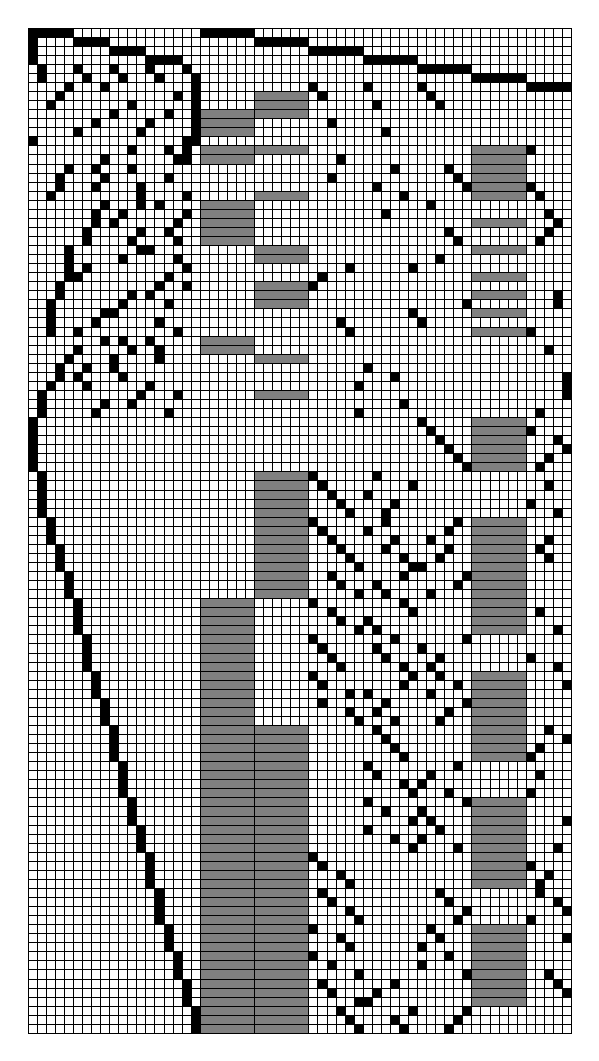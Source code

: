 \centering
\begin{tikzpicture}[scale=0.115, every node/.style={scale=1}, baseline=(current bounding box.center),ultra thin]
\draw [fill=black] (0,0) rectangle (1,-1);
\draw [fill=black] (1,0) rectangle (2,-1);
\draw [fill=black] (2,0) rectangle (3,-1);
\draw [fill=black] (3,0) rectangle (4,-1);
\draw [fill=black] (4,0) rectangle (5,-1);
\draw (5,0) rectangle (6,-1);
\draw (6,0) rectangle (7,-1);
\draw (7,0) rectangle (8,-1);
\draw (8,0) rectangle (9,-1);
\draw (9,0) rectangle (10,-1);
\draw (10,0) rectangle (11,-1);
\draw (11,0) rectangle (12,-1);
\draw (12,0) rectangle (13,-1);
\draw (13,0) rectangle (14,-1);
\draw (14,0) rectangle (15,-1);
\draw (15,0) rectangle (16,-1);
\draw (16,0) rectangle (17,-1);
\draw (17,0) rectangle (18,-1);
\draw (18,0) rectangle (19,-1);
\draw [fill=black] (19,0) rectangle (20,-1);
\draw [fill=black] (20,0) rectangle (21,-1);
\draw [fill=black] (21,0) rectangle (22,-1);
\draw [fill=black] (22,0) rectangle (23,-1);
\draw [fill=black] (23,0) rectangle (24,-1);
\draw [fill=black] (24,0) rectangle (25,-1);
\draw (25,0) rectangle (26,-1);
\draw (26,0) rectangle (27,-1);
\draw (27,0) rectangle (28,-1);
\draw (28,0) rectangle (29,-1);
\draw (29,0) rectangle (30,-1);
\draw (30,0) rectangle (31,-1);
\draw (31,0) rectangle (32,-1);
\draw (32,0) rectangle (33,-1);
\draw (33,0) rectangle (34,-1);
\draw (34,0) rectangle (35,-1);
\draw (35,0) rectangle (36,-1);
\draw (36,0) rectangle (37,-1);
\draw (37,0) rectangle (38,-1);
\draw (38,0) rectangle (39,-1);
\draw (39,0) rectangle (40,-1);
\draw (40,0) rectangle (41,-1);
\draw (41,0) rectangle (42,-1);
\draw (42,0) rectangle (43,-1);
\draw (43,0) rectangle (44,-1);
\draw (44,0) rectangle (45,-1);
\draw (45,0) rectangle (46,-1);
\draw (46,0) rectangle (47,-1);
\draw (47,0) rectangle (48,-1);
\draw (48,0) rectangle (49,-1);
\draw (49,0) rectangle (50,-1);
\draw (50,0) rectangle (51,-1);
\draw (51,0) rectangle (52,-1);
\draw (52,0) rectangle (53,-1);
\draw (53,0) rectangle (54,-1);
\draw (54,0) rectangle (55,-1);
\draw (55,0) rectangle (56,-1);
\draw (56,0) rectangle (57,-1);
\draw (57,0) rectangle (58,-1);
\draw (58,0) rectangle (59,-1);
\draw (59,0) rectangle (60,-1);
\draw [fill=black] (0,-1) rectangle (1,-2);
\draw (1,-1) rectangle (2,-2);
\draw (2,-1) rectangle (3,-2);
\draw (3,-1) rectangle (4,-2);
\draw (4,-1) rectangle (5,-2);
\draw [fill=black] (5,-1) rectangle (6,-2);
\draw [fill=black] (6,-1) rectangle (7,-2);
\draw [fill=black] (7,-1) rectangle (8,-2);
\draw [fill=black] (8,-1) rectangle (9,-2);
\draw (9,-1) rectangle (10,-2);
\draw (10,-1) rectangle (11,-2);
\draw (11,-1) rectangle (12,-2);
\draw (12,-1) rectangle (13,-2);
\draw (13,-1) rectangle (14,-2);
\draw (14,-1) rectangle (15,-2);
\draw (15,-1) rectangle (16,-2);
\draw (16,-1) rectangle (17,-2);
\draw (17,-1) rectangle (18,-2);
\draw (18,-1) rectangle (19,-2);
\draw (19,-1) rectangle (20,-2);
\draw (20,-1) rectangle (21,-2);
\draw (21,-1) rectangle (22,-2);
\draw (22,-1) rectangle (23,-2);
\draw (23,-1) rectangle (24,-2);
\draw (24,-1) rectangle (25,-2);
\draw [fill=black] (25,-1) rectangle (26,-2);
\draw [fill=black] (26,-1) rectangle (27,-2);
\draw [fill=black] (27,-1) rectangle (28,-2);
\draw [fill=black] (28,-1) rectangle (29,-2);
\draw [fill=black] (29,-1) rectangle (30,-2);
\draw [fill=black] (30,-1) rectangle (31,-2);
\draw (31,-1) rectangle (32,-2);
\draw (32,-1) rectangle (33,-2);
\draw (33,-1) rectangle (34,-2);
\draw (34,-1) rectangle (35,-2);
\draw (35,-1) rectangle (36,-2);
\draw (36,-1) rectangle (37,-2);
\draw (37,-1) rectangle (38,-2);
\draw (38,-1) rectangle (39,-2);
\draw (39,-1) rectangle (40,-2);
\draw (40,-1) rectangle (41,-2);
\draw (41,-1) rectangle (42,-2);
\draw (42,-1) rectangle (43,-2);
\draw (43,-1) rectangle (44,-2);
\draw (44,-1) rectangle (45,-2);
\draw (45,-1) rectangle (46,-2);
\draw (46,-1) rectangle (47,-2);
\draw (47,-1) rectangle (48,-2);
\draw (48,-1) rectangle (49,-2);
\draw (49,-1) rectangle (50,-2);
\draw (50,-1) rectangle (51,-2);
\draw (51,-1) rectangle (52,-2);
\draw (52,-1) rectangle (53,-2);
\draw (53,-1) rectangle (54,-2);
\draw (54,-1) rectangle (55,-2);
\draw (55,-1) rectangle (56,-2);
\draw (56,-1) rectangle (57,-2);
\draw (57,-1) rectangle (58,-2);
\draw (58,-1) rectangle (59,-2);
\draw (59,-1) rectangle (60,-2);
\draw [fill=black] (0,-2) rectangle (1,-3);
\draw (1,-2) rectangle (2,-3);
\draw (2,-2) rectangle (3,-3);
\draw (3,-2) rectangle (4,-3);
\draw (4,-2) rectangle (5,-3);
\draw (5,-2) rectangle (6,-3);
\draw (6,-2) rectangle (7,-3);
\draw (7,-2) rectangle (8,-3);
\draw (8,-2) rectangle (9,-3);
\draw [fill=black] (9,-2) rectangle (10,-3);
\draw [fill=black] (10,-2) rectangle (11,-3);
\draw [fill=black] (11,-2) rectangle (12,-3);
\draw [fill=black] (12,-2) rectangle (13,-3);
\draw (13,-2) rectangle (14,-3);
\draw (14,-2) rectangle (15,-3);
\draw (15,-2) rectangle (16,-3);
\draw (16,-2) rectangle (17,-3);
\draw (17,-2) rectangle (18,-3);
\draw (18,-2) rectangle (19,-3);
\draw (19,-2) rectangle (20,-3);
\draw (20,-2) rectangle (21,-3);
\draw (21,-2) rectangle (22,-3);
\draw (22,-2) rectangle (23,-3);
\draw (23,-2) rectangle (24,-3);
\draw (24,-2) rectangle (25,-3);
\draw (25,-2) rectangle (26,-3);
\draw (26,-2) rectangle (27,-3);
\draw (27,-2) rectangle (28,-3);
\draw (28,-2) rectangle (29,-3);
\draw (29,-2) rectangle (30,-3);
\draw (30,-2) rectangle (31,-3);
\draw [fill=black] (31,-2) rectangle (32,-3);
\draw [fill=black] (32,-2) rectangle (33,-3);
\draw [fill=black] (33,-2) rectangle (34,-3);
\draw [fill=black] (34,-2) rectangle (35,-3);
\draw [fill=black] (35,-2) rectangle (36,-3);
\draw [fill=black] (36,-2) rectangle (37,-3);
\draw (37,-2) rectangle (38,-3);
\draw (38,-2) rectangle (39,-3);
\draw (39,-2) rectangle (40,-3);
\draw (40,-2) rectangle (41,-3);
\draw (41,-2) rectangle (42,-3);
\draw (42,-2) rectangle (43,-3);
\draw (43,-2) rectangle (44,-3);
\draw (44,-2) rectangle (45,-3);
\draw (45,-2) rectangle (46,-3);
\draw (46,-2) rectangle (47,-3);
\draw (47,-2) rectangle (48,-3);
\draw (48,-2) rectangle (49,-3);
\draw (49,-2) rectangle (50,-3);
\draw (50,-2) rectangle (51,-3);
\draw (51,-2) rectangle (52,-3);
\draw (52,-2) rectangle (53,-3);
\draw (53,-2) rectangle (54,-3);
\draw (54,-2) rectangle (55,-3);
\draw (55,-2) rectangle (56,-3);
\draw (56,-2) rectangle (57,-3);
\draw (57,-2) rectangle (58,-3);
\draw (58,-2) rectangle (59,-3);
\draw (59,-2) rectangle (60,-3);
\draw [fill=black] (0,-3) rectangle (1,-4);
\draw (1,-3) rectangle (2,-4);
\draw (2,-3) rectangle (3,-4);
\draw (3,-3) rectangle (4,-4);
\draw (4,-3) rectangle (5,-4);
\draw (5,-3) rectangle (6,-4);
\draw (6,-3) rectangle (7,-4);
\draw (7,-3) rectangle (8,-4);
\draw (8,-3) rectangle (9,-4);
\draw (9,-3) rectangle (10,-4);
\draw (10,-3) rectangle (11,-4);
\draw (11,-3) rectangle (12,-4);
\draw (12,-3) rectangle (13,-4);
\draw [fill=black] (13,-3) rectangle (14,-4);
\draw [fill=black] (14,-3) rectangle (15,-4);
\draw [fill=black] (15,-3) rectangle (16,-4);
\draw [fill=black] (16,-3) rectangle (17,-4);
\draw (17,-3) rectangle (18,-4);
\draw (18,-3) rectangle (19,-4);
\draw (19,-3) rectangle (20,-4);
\draw (20,-3) rectangle (21,-4);
\draw (21,-3) rectangle (22,-4);
\draw (22,-3) rectangle (23,-4);
\draw (23,-3) rectangle (24,-4);
\draw (24,-3) rectangle (25,-4);
\draw (25,-3) rectangle (26,-4);
\draw (26,-3) rectangle (27,-4);
\draw (27,-3) rectangle (28,-4);
\draw (28,-3) rectangle (29,-4);
\draw (29,-3) rectangle (30,-4);
\draw (30,-3) rectangle (31,-4);
\draw (31,-3) rectangle (32,-4);
\draw (32,-3) rectangle (33,-4);
\draw (33,-3) rectangle (34,-4);
\draw (34,-3) rectangle (35,-4);
\draw (35,-3) rectangle (36,-4);
\draw (36,-3) rectangle (37,-4);
\draw [fill=black] (37,-3) rectangle (38,-4);
\draw [fill=black] (38,-3) rectangle (39,-4);
\draw [fill=black] (39,-3) rectangle (40,-4);
\draw [fill=black] (40,-3) rectangle (41,-4);
\draw [fill=black] (41,-3) rectangle (42,-4);
\draw [fill=black] (42,-3) rectangle (43,-4);
\draw (43,-3) rectangle (44,-4);
\draw (44,-3) rectangle (45,-4);
\draw (45,-3) rectangle (46,-4);
\draw (46,-3) rectangle (47,-4);
\draw (47,-3) rectangle (48,-4);
\draw (48,-3) rectangle (49,-4);
\draw (49,-3) rectangle (50,-4);
\draw (50,-3) rectangle (51,-4);
\draw (51,-3) rectangle (52,-4);
\draw (52,-3) rectangle (53,-4);
\draw (53,-3) rectangle (54,-4);
\draw (54,-3) rectangle (55,-4);
\draw (55,-3) rectangle (56,-4);
\draw (56,-3) rectangle (57,-4);
\draw (57,-3) rectangle (58,-4);
\draw (58,-3) rectangle (59,-4);
\draw (59,-3) rectangle (60,-4);
\draw (0,-4) rectangle (1,-5);
\draw [fill=black] (1,-4) rectangle (2,-5);
\draw (2,-4) rectangle (3,-5);
\draw (3,-4) rectangle (4,-5);
\draw (4,-4) rectangle (5,-5);
\draw [fill=black] (5,-4) rectangle (6,-5);
\draw (6,-4) rectangle (7,-5);
\draw (7,-4) rectangle (8,-5);
\draw (8,-4) rectangle (9,-5);
\draw [fill=black] (9,-4) rectangle (10,-5);
\draw (10,-4) rectangle (11,-5);
\draw (11,-4) rectangle (12,-5);
\draw (12,-4) rectangle (13,-5);
\draw [fill=black] (13,-4) rectangle (14,-5);
\draw (14,-4) rectangle (15,-5);
\draw (15,-4) rectangle (16,-5);
\draw (16,-4) rectangle (17,-5);
\draw [fill=black] (17,-4) rectangle (18,-5);
\draw (18,-4) rectangle (19,-5);
\draw (19,-4) rectangle (20,-5);
\draw (20,-4) rectangle (21,-5);
\draw (21,-4) rectangle (22,-5);
\draw (22,-4) rectangle (23,-5);
\draw (23,-4) rectangle (24,-5);
\draw (24,-4) rectangle (25,-5);
\draw (25,-4) rectangle (26,-5);
\draw (26,-4) rectangle (27,-5);
\draw (27,-4) rectangle (28,-5);
\draw (28,-4) rectangle (29,-5);
\draw (29,-4) rectangle (30,-5);
\draw (30,-4) rectangle (31,-5);
\draw (31,-4) rectangle (32,-5);
\draw (32,-4) rectangle (33,-5);
\draw (33,-4) rectangle (34,-5);
\draw (34,-4) rectangle (35,-5);
\draw (35,-4) rectangle (36,-5);
\draw (36,-4) rectangle (37,-5);
\draw (37,-4) rectangle (38,-5);
\draw (38,-4) rectangle (39,-5);
\draw (39,-4) rectangle (40,-5);
\draw (40,-4) rectangle (41,-5);
\draw (41,-4) rectangle (42,-5);
\draw (42,-4) rectangle (43,-5);
\draw [fill=black] (43,-4) rectangle (44,-5);
\draw [fill=black] (44,-4) rectangle (45,-5);
\draw [fill=black] (45,-4) rectangle (46,-5);
\draw [fill=black] (46,-4) rectangle (47,-5);
\draw [fill=black] (47,-4) rectangle (48,-5);
\draw [fill=black] (48,-4) rectangle (49,-5);
\draw (49,-4) rectangle (50,-5);
\draw (50,-4) rectangle (51,-5);
\draw (51,-4) rectangle (52,-5);
\draw (52,-4) rectangle (53,-5);
\draw (53,-4) rectangle (54,-5);
\draw (54,-4) rectangle (55,-5);
\draw (55,-4) rectangle (56,-5);
\draw (56,-4) rectangle (57,-5);
\draw (57,-4) rectangle (58,-5);
\draw (58,-4) rectangle (59,-5);
\draw (59,-4) rectangle (60,-5);
\draw (0,-5) rectangle (1,-6);
\draw [fill=black] (1,-5) rectangle (2,-6);
\draw (2,-5) rectangle (3,-6);
\draw (3,-5) rectangle (4,-6);
\draw (4,-5) rectangle (5,-6);
\draw (5,-5) rectangle (6,-6);
\draw [fill=black] (6,-5) rectangle (7,-6);
\draw (7,-5) rectangle (8,-6);
\draw (8,-5) rectangle (9,-6);
\draw (9,-5) rectangle (10,-6);
\draw [fill=black] (10,-5) rectangle (11,-6);
\draw (11,-5) rectangle (12,-6);
\draw (12,-5) rectangle (13,-6);
\draw (13,-5) rectangle (14,-6);
\draw [fill=black] (14,-5) rectangle (15,-6);
\draw (15,-5) rectangle (16,-6);
\draw (16,-5) rectangle (17,-6);
\draw (17,-5) rectangle (18,-6);
\draw [fill=black] (18,-5) rectangle (19,-6);
\draw (19,-5) rectangle (20,-6);
\draw (20,-5) rectangle (21,-6);
\draw (21,-5) rectangle (22,-6);
\draw (22,-5) rectangle (23,-6);
\draw (23,-5) rectangle (24,-6);
\draw (24,-5) rectangle (25,-6);
\draw (25,-5) rectangle (26,-6);
\draw (26,-5) rectangle (27,-6);
\draw (27,-5) rectangle (28,-6);
\draw (28,-5) rectangle (29,-6);
\draw (29,-5) rectangle (30,-6);
\draw (30,-5) rectangle (31,-6);
\draw (31,-5) rectangle (32,-6);
\draw (32,-5) rectangle (33,-6);
\draw (33,-5) rectangle (34,-6);
\draw (34,-5) rectangle (35,-6);
\draw (35,-5) rectangle (36,-6);
\draw (36,-5) rectangle (37,-6);
\draw (37,-5) rectangle (38,-6);
\draw (38,-5) rectangle (39,-6);
\draw (39,-5) rectangle (40,-6);
\draw (40,-5) rectangle (41,-6);
\draw (41,-5) rectangle (42,-6);
\draw (42,-5) rectangle (43,-6);
\draw (43,-5) rectangle (44,-6);
\draw (44,-5) rectangle (45,-6);
\draw (45,-5) rectangle (46,-6);
\draw (46,-5) rectangle (47,-6);
\draw (47,-5) rectangle (48,-6);
\draw (48,-5) rectangle (49,-6);
\draw [fill=black] (49,-5) rectangle (50,-6);
\draw [fill=black] (50,-5) rectangle (51,-6);
\draw [fill=black] (51,-5) rectangle (52,-6);
\draw [fill=black] (52,-5) rectangle (53,-6);
\draw [fill=black] (53,-5) rectangle (54,-6);
\draw [fill=black] (54,-5) rectangle (55,-6);
\draw (55,-5) rectangle (56,-6);
\draw (56,-5) rectangle (57,-6);
\draw (57,-5) rectangle (58,-6);
\draw (58,-5) rectangle (59,-6);
\draw (59,-5) rectangle (60,-6);
\draw (0,-6) rectangle (1,-7);
\draw (1,-6) rectangle (2,-7);
\draw (2,-6) rectangle (3,-7);
\draw (3,-6) rectangle (4,-7);
\draw [fill=black] (4,-6) rectangle (5,-7);
\draw (5,-6) rectangle (6,-7);
\draw (6,-6) rectangle (7,-7);
\draw (7,-6) rectangle (8,-7);
\draw [fill=black] (8,-6) rectangle (9,-7);
\draw (9,-6) rectangle (10,-7);
\draw (10,-6) rectangle (11,-7);
\draw (11,-6) rectangle (12,-7);
\draw (12,-6) rectangle (13,-7);
\draw (13,-6) rectangle (14,-7);
\draw (14,-6) rectangle (15,-7);
\draw (15,-6) rectangle (16,-7);
\draw (16,-6) rectangle (17,-7);
\draw (17,-6) rectangle (18,-7);
\draw [fill=black] (18,-6) rectangle (19,-7);
\draw (19,-6) rectangle (20,-7);
\draw (20,-6) rectangle (21,-7);
\draw (21,-6) rectangle (22,-7);
\draw (22,-6) rectangle (23,-7);
\draw (23,-6) rectangle (24,-7);
\draw (24,-6) rectangle (25,-7);
\draw (25,-6) rectangle (26,-7);
\draw (26,-6) rectangle (27,-7);
\draw (27,-6) rectangle (28,-7);
\draw (28,-6) rectangle (29,-7);
\draw (29,-6) rectangle (30,-7);
\draw (30,-6) rectangle (31,-7);
\draw [fill=black] (31,-6) rectangle (32,-7);
\draw (32,-6) rectangle (33,-7);
\draw (33,-6) rectangle (34,-7);
\draw (34,-6) rectangle (35,-7);
\draw (35,-6) rectangle (36,-7);
\draw (36,-6) rectangle (37,-7);
\draw [fill=black] (37,-6) rectangle (38,-7);
\draw (38,-6) rectangle (39,-7);
\draw (39,-6) rectangle (40,-7);
\draw (40,-6) rectangle (41,-7);
\draw (41,-6) rectangle (42,-7);
\draw (42,-6) rectangle (43,-7);
\draw [fill=black] (43,-6) rectangle (44,-7);
\draw (44,-6) rectangle (45,-7);
\draw (45,-6) rectangle (46,-7);
\draw (46,-6) rectangle (47,-7);
\draw (47,-6) rectangle (48,-7);
\draw (48,-6) rectangle (49,-7);
\draw (49,-6) rectangle (50,-7);
\draw (50,-6) rectangle (51,-7);
\draw (51,-6) rectangle (52,-7);
\draw (52,-6) rectangle (53,-7);
\draw (53,-6) rectangle (54,-7);
\draw (54,-6) rectangle (55,-7);
\draw [fill=black] (55,-6) rectangle (56,-7);
\draw [fill=black] (56,-6) rectangle (57,-7);
\draw [fill=black] (57,-6) rectangle (58,-7);
\draw [fill=black] (58,-6) rectangle (59,-7);
\draw [fill=black] (59,-6) rectangle (60,-7);
\draw (0,-7) rectangle (1,-8);
\draw (1,-7) rectangle (2,-8);
\draw (2,-7) rectangle (3,-8);
\draw [fill=black] (3,-7) rectangle (4,-8);
\draw (4,-7) rectangle (5,-8);
\draw (5,-7) rectangle (6,-8);
\draw (6,-7) rectangle (7,-8);
\draw (7,-7) rectangle (8,-8);
\draw (8,-7) rectangle (9,-8);
\draw (9,-7) rectangle (10,-8);
\draw (10,-7) rectangle (11,-8);
\draw (11,-7) rectangle (12,-8);
\draw (12,-7) rectangle (13,-8);
\draw (13,-7) rectangle (14,-8);
\draw (14,-7) rectangle (15,-8);
\draw (15,-7) rectangle (16,-8);
\draw [fill=black] (16,-7) rectangle (17,-8);
\draw (17,-7) rectangle (18,-8);
\draw [fill=black] (18,-7) rectangle (19,-8);
\draw (19,-7) rectangle (20,-8);
\draw (20,-7) rectangle (21,-8);
\draw (21,-7) rectangle (22,-8);
\draw (22,-7) rectangle (23,-8);
\draw (23,-7) rectangle (24,-8);
\draw (24,-7) rectangle (25,-8);
\draw [fill=gray] (25,-7) rectangle (31,-8);
\draw (31,-7) rectangle (32,-8);
\draw [fill=black] (32,-7) rectangle (33,-8);
\draw (33,-7) rectangle (34,-8);
\draw (34,-7) rectangle (35,-8);
\draw (35,-7) rectangle (36,-8);
\draw (36,-7) rectangle (37,-8);
\draw (37,-7) rectangle (38,-8);
\draw (38,-7) rectangle (39,-8);
\draw (39,-7) rectangle (40,-8);
\draw (40,-7) rectangle (41,-8);
\draw (41,-7) rectangle (42,-8);
\draw (42,-7) rectangle (43,-8);
\draw (43,-7) rectangle (44,-8);
\draw [fill=black] (44,-7) rectangle (45,-8);
\draw (45,-7) rectangle (46,-8);
\draw (46,-7) rectangle (47,-8);
\draw (47,-7) rectangle (48,-8);
\draw (48,-7) rectangle (49,-8);
\draw (49,-7) rectangle (50,-8);
\draw (50,-7) rectangle (51,-8);
\draw (51,-7) rectangle (52,-8);
\draw (52,-7) rectangle (53,-8);
\draw (53,-7) rectangle (54,-8);
\draw (54,-7) rectangle (55,-8);
\draw (55,-7) rectangle (56,-8);
\draw (56,-7) rectangle (57,-8);
\draw (57,-7) rectangle (58,-8);
\draw (58,-7) rectangle (59,-8);
\draw (59,-7) rectangle (60,-8);
\draw (0,-8) rectangle (1,-9);
\draw (1,-8) rectangle (2,-9);
\draw [fill=black] (2,-8) rectangle (3,-9);
\draw (3,-8) rectangle (4,-9);
\draw (4,-8) rectangle (5,-9);
\draw (5,-8) rectangle (6,-9);
\draw (6,-8) rectangle (7,-9);
\draw (7,-8) rectangle (8,-9);
\draw (8,-8) rectangle (9,-9);
\draw (9,-8) rectangle (10,-9);
\draw (10,-8) rectangle (11,-9);
\draw [fill=black] (11,-8) rectangle (12,-9);
\draw (12,-8) rectangle (13,-9);
\draw (13,-8) rectangle (14,-9);
\draw (14,-8) rectangle (15,-9);
\draw (15,-8) rectangle (16,-9);
\draw (16,-8) rectangle (17,-9);
\draw (17,-8) rectangle (18,-9);
\draw [fill=black] (18,-8) rectangle (19,-9);
\draw (19,-8) rectangle (20,-9);
\draw (20,-8) rectangle (21,-9);
\draw (21,-8) rectangle (22,-9);
\draw (22,-8) rectangle (23,-9);
\draw (23,-8) rectangle (24,-9);
\draw (24,-8) rectangle (25,-9);
\draw [fill=gray] (25,-8) rectangle (31,-9);
\draw (31,-8) rectangle (32,-9);
\draw (32,-8) rectangle (33,-9);
\draw (33,-8) rectangle (34,-9);
\draw (34,-8) rectangle (35,-9);
\draw (35,-8) rectangle (36,-9);
\draw (36,-8) rectangle (37,-9);
\draw (37,-8) rectangle (38,-9);
\draw [fill=black] (38,-8) rectangle (39,-9);
\draw (39,-8) rectangle (40,-9);
\draw (40,-8) rectangle (41,-9);
\draw (41,-8) rectangle (42,-9);
\draw (42,-8) rectangle (43,-9);
\draw (43,-8) rectangle (44,-9);
\draw (44,-8) rectangle (45,-9);
\draw [fill=black] (45,-8) rectangle (46,-9);
\draw (46,-8) rectangle (47,-9);
\draw (47,-8) rectangle (48,-9);
\draw (48,-8) rectangle (49,-9);
\draw (49,-8) rectangle (50,-9);
\draw (50,-8) rectangle (51,-9);
\draw (51,-8) rectangle (52,-9);
\draw (52,-8) rectangle (53,-9);
\draw (53,-8) rectangle (54,-9);
\draw (54,-8) rectangle (55,-9);
\draw (55,-8) rectangle (56,-9);
\draw (56,-8) rectangle (57,-9);
\draw (57,-8) rectangle (58,-9);
\draw (58,-8) rectangle (59,-9);
\draw (59,-8) rectangle (60,-9);
\draw (0,-9) rectangle (1,-10);
\draw (1,-9) rectangle (2,-10);
\draw (2,-9) rectangle (3,-10);
\draw (3,-9) rectangle (4,-10);
\draw (4,-9) rectangle (5,-10);
\draw (5,-9) rectangle (6,-10);
\draw (6,-9) rectangle (7,-10);
\draw (7,-9) rectangle (8,-10);
\draw (8,-9) rectangle (9,-10);
\draw [fill=black] (9,-9) rectangle (10,-10);
\draw (10,-9) rectangle (11,-10);
\draw (11,-9) rectangle (12,-10);
\draw (12,-9) rectangle (13,-10);
\draw (13,-9) rectangle (14,-10);
\draw (14,-9) rectangle (15,-10);
\draw [fill=black] (15,-9) rectangle (16,-10);
\draw (16,-9) rectangle (17,-10);
\draw (17,-9) rectangle (18,-10);
\draw [fill=black] (18,-9) rectangle (19,-10);
\draw [fill=gray] (19,-9) rectangle (25,-10);
\draw [fill=gray] (25,-9) rectangle (31,-10);
\draw (31,-9) rectangle (32,-10);
\draw (32,-9) rectangle (33,-10);
\draw (33,-9) rectangle (34,-10);
\draw (34,-9) rectangle (35,-10);
\draw (35,-9) rectangle (36,-10);
\draw (36,-9) rectangle (37,-10);
\draw (37,-9) rectangle (38,-10);
\draw (38,-9) rectangle (39,-10);
\draw (39,-9) rectangle (40,-10);
\draw (40,-9) rectangle (41,-10);
\draw (41,-9) rectangle (42,-10);
\draw (42,-9) rectangle (43,-10);
\draw (43,-9) rectangle (44,-10);
\draw (44,-9) rectangle (45,-10);
\draw (45,-9) rectangle (46,-10);
\draw (46,-9) rectangle (47,-10);
\draw (47,-9) rectangle (48,-10);
\draw (48,-9) rectangle (49,-10);
\draw (49,-9) rectangle (50,-10);
\draw (50,-9) rectangle (51,-10);
\draw (51,-9) rectangle (52,-10);
\draw (52,-9) rectangle (53,-10);
\draw (53,-9) rectangle (54,-10);
\draw (54,-9) rectangle (55,-10);
\draw (55,-9) rectangle (56,-10);
\draw (56,-9) rectangle (57,-10);
\draw (57,-9) rectangle (58,-10);
\draw (58,-9) rectangle (59,-10);
\draw (59,-9) rectangle (60,-10);
\draw (0,-10) rectangle (1,-11);
\draw (1,-10) rectangle (2,-11);
\draw (2,-10) rectangle (3,-11);
\draw (3,-10) rectangle (4,-11);
\draw (4,-10) rectangle (5,-11);
\draw (5,-10) rectangle (6,-11);
\draw (6,-10) rectangle (7,-11);
\draw [fill=black] (7,-10) rectangle (8,-11);
\draw (8,-10) rectangle (9,-11);
\draw (9,-10) rectangle (10,-11);
\draw (10,-10) rectangle (11,-11);
\draw (11,-10) rectangle (12,-11);
\draw (12,-10) rectangle (13,-11);
\draw [fill=black] (13,-10) rectangle (14,-11);
\draw (14,-10) rectangle (15,-11);
\draw (15,-10) rectangle (16,-11);
\draw (16,-10) rectangle (17,-11);
\draw (17,-10) rectangle (18,-11);
\draw [fill=black] (18,-10) rectangle (19,-11);
\draw [fill=gray] (19,-10) rectangle (25,-11);
\draw (25,-10) rectangle (26,-11);
\draw (26,-10) rectangle (27,-11);
\draw (27,-10) rectangle (28,-11);
\draw (28,-10) rectangle (29,-11);
\draw (29,-10) rectangle (30,-11);
\draw (30,-10) rectangle (31,-11);
\draw (31,-10) rectangle (32,-11);
\draw (32,-10) rectangle (33,-11);
\draw [fill=black] (33,-10) rectangle (34,-11);
\draw (34,-10) rectangle (35,-11);
\draw (35,-10) rectangle (36,-11);
\draw (36,-10) rectangle (37,-11);
\draw (37,-10) rectangle (38,-11);
\draw (38,-10) rectangle (39,-11);
\draw (39,-10) rectangle (40,-11);
\draw (40,-10) rectangle (41,-11);
\draw (41,-10) rectangle (42,-11);
\draw (42,-10) rectangle (43,-11);
\draw (43,-10) rectangle (44,-11);
\draw (44,-10) rectangle (45,-11);
\draw (45,-10) rectangle (46,-11);
\draw (46,-10) rectangle (47,-11);
\draw (47,-10) rectangle (48,-11);
\draw (48,-10) rectangle (49,-11);
\draw (49,-10) rectangle (50,-11);
\draw (50,-10) rectangle (51,-11);
\draw (51,-10) rectangle (52,-11);
\draw (52,-10) rectangle (53,-11);
\draw (53,-10) rectangle (54,-11);
\draw (54,-10) rectangle (55,-11);
\draw (55,-10) rectangle (56,-11);
\draw (56,-10) rectangle (57,-11);
\draw (57,-10) rectangle (58,-11);
\draw (58,-10) rectangle (59,-11);
\draw (59,-10) rectangle (60,-11);
\draw (0,-11) rectangle (1,-12);
\draw (1,-11) rectangle (2,-12);
\draw (2,-11) rectangle (3,-12);
\draw (3,-11) rectangle (4,-12);
\draw (4,-11) rectangle (5,-12);
\draw [fill=black] (5,-11) rectangle (6,-12);
\draw (6,-11) rectangle (7,-12);
\draw (7,-11) rectangle (8,-12);
\draw (8,-11) rectangle (9,-12);
\draw (9,-11) rectangle (10,-12);
\draw (10,-11) rectangle (11,-12);
\draw (11,-11) rectangle (12,-12);
\draw [fill=black] (12,-11) rectangle (13,-12);
\draw (13,-11) rectangle (14,-12);
\draw (14,-11) rectangle (15,-12);
\draw (15,-11) rectangle (16,-12);
\draw (16,-11) rectangle (17,-12);
\draw (17,-11) rectangle (18,-12);
\draw [fill=black] (18,-11) rectangle (19,-12);
\draw [fill=gray] (19,-11) rectangle (25,-12);
\draw (25,-11) rectangle (26,-12);
\draw (26,-11) rectangle (27,-12);
\draw (27,-11) rectangle (28,-12);
\draw (28,-11) rectangle (29,-12);
\draw (29,-11) rectangle (30,-12);
\draw (30,-11) rectangle (31,-12);
\draw (31,-11) rectangle (32,-12);
\draw (32,-11) rectangle (33,-12);
\draw (33,-11) rectangle (34,-12);
\draw (34,-11) rectangle (35,-12);
\draw (35,-11) rectangle (36,-12);
\draw (36,-11) rectangle (37,-12);
\draw (37,-11) rectangle (38,-12);
\draw (38,-11) rectangle (39,-12);
\draw [fill=black] (39,-11) rectangle (40,-12);
\draw (40,-11) rectangle (41,-12);
\draw (41,-11) rectangle (42,-12);
\draw (42,-11) rectangle (43,-12);
\draw (43,-11) rectangle (44,-12);
\draw (44,-11) rectangle (45,-12);
\draw (45,-11) rectangle (46,-12);
\draw (46,-11) rectangle (47,-12);
\draw (47,-11) rectangle (48,-12);
\draw (48,-11) rectangle (49,-12);
\draw (49,-11) rectangle (50,-12);
\draw (50,-11) rectangle (51,-12);
\draw (51,-11) rectangle (52,-12);
\draw (52,-11) rectangle (53,-12);
\draw (53,-11) rectangle (54,-12);
\draw (54,-11) rectangle (55,-12);
\draw (55,-11) rectangle (56,-12);
\draw (56,-11) rectangle (57,-12);
\draw (57,-11) rectangle (58,-12);
\draw (58,-11) rectangle (59,-12);
\draw (59,-11) rectangle (60,-12);
\draw [fill=black] (0,-12) rectangle (1,-13);
\draw (1,-12) rectangle (2,-13);
\draw (2,-12) rectangle (3,-13);
\draw (3,-12) rectangle (4,-13);
\draw (4,-12) rectangle (5,-13);
\draw (5,-12) rectangle (6,-13);
\draw (6,-12) rectangle (7,-13);
\draw (7,-12) rectangle (8,-13);
\draw (8,-12) rectangle (9,-13);
\draw (9,-12) rectangle (10,-13);
\draw (10,-12) rectangle (11,-13);
\draw (11,-12) rectangle (12,-13);
\draw (12,-12) rectangle (13,-13);
\draw (13,-12) rectangle (14,-13);
\draw (14,-12) rectangle (15,-13);
\draw (15,-12) rectangle (16,-13);
\draw (16,-12) rectangle (17,-13);
\draw [fill=black] (17,-12) rectangle (18,-13);
\draw [fill=black] (18,-12) rectangle (19,-13);
\draw (19,-12) rectangle (20,-13);
\draw (20,-12) rectangle (21,-13);
\draw (21,-12) rectangle (22,-13);
\draw (22,-12) rectangle (23,-13);
\draw (23,-12) rectangle (24,-13);
\draw (24,-12) rectangle (25,-13);
\draw (25,-12) rectangle (26,-13);
\draw (26,-12) rectangle (27,-13);
\draw (27,-12) rectangle (28,-13);
\draw (28,-12) rectangle (29,-13);
\draw (29,-12) rectangle (30,-13);
\draw (30,-12) rectangle (31,-13);
\draw (31,-12) rectangle (32,-13);
\draw (32,-12) rectangle (33,-13);
\draw (33,-12) rectangle (34,-13);
\draw (34,-12) rectangle (35,-13);
\draw (35,-12) rectangle (36,-13);
\draw (36,-12) rectangle (37,-13);
\draw (37,-12) rectangle (38,-13);
\draw (38,-12) rectangle (39,-13);
\draw (39,-12) rectangle (40,-13);
\draw (40,-12) rectangle (41,-13);
\draw (41,-12) rectangle (42,-13);
\draw (42,-12) rectangle (43,-13);
\draw (43,-12) rectangle (44,-13);
\draw (44,-12) rectangle (45,-13);
\draw (45,-12) rectangle (46,-13);
\draw (46,-12) rectangle (47,-13);
\draw (47,-12) rectangle (48,-13);
\draw (48,-12) rectangle (49,-13);
\draw (49,-12) rectangle (50,-13);
\draw (50,-12) rectangle (51,-13);
\draw (51,-12) rectangle (52,-13);
\draw (52,-12) rectangle (53,-13);
\draw (53,-12) rectangle (54,-13);
\draw (54,-12) rectangle (55,-13);
\draw (55,-12) rectangle (56,-13);
\draw (56,-12) rectangle (57,-13);
\draw (57,-12) rectangle (58,-13);
\draw (58,-12) rectangle (59,-13);
\draw (59,-12) rectangle (60,-13);
\draw (0,-13) rectangle (1,-14);
\draw (1,-13) rectangle (2,-14);
\draw (2,-13) rectangle (3,-14);
\draw (3,-13) rectangle (4,-14);
\draw (4,-13) rectangle (5,-14);
\draw (5,-13) rectangle (6,-14);
\draw (6,-13) rectangle (7,-14);
\draw (7,-13) rectangle (8,-14);
\draw (8,-13) rectangle (9,-14);
\draw (9,-13) rectangle (10,-14);
\draw (10,-13) rectangle (11,-14);
\draw [fill=black] (11,-13) rectangle (12,-14);
\draw (12,-13) rectangle (13,-14);
\draw (13,-13) rectangle (14,-14);
\draw (14,-13) rectangle (15,-14);
\draw [fill=black] (15,-13) rectangle (16,-14);
\draw (16,-13) rectangle (17,-14);
\draw [fill=black] (17,-13) rectangle (18,-14);
\draw (18,-13) rectangle (19,-14);
\draw [fill=gray] (19,-13) rectangle (25,-14);
\draw [fill=gray] (25,-13) rectangle (31,-14);
\draw (31,-13) rectangle (32,-14);
\draw (32,-13) rectangle (33,-14);
\draw (33,-13) rectangle (34,-14);
\draw (34,-13) rectangle (35,-14);
\draw (35,-13) rectangle (36,-14);
\draw (36,-13) rectangle (37,-14);
\draw (37,-13) rectangle (38,-14);
\draw (38,-13) rectangle (39,-14);
\draw (39,-13) rectangle (40,-14);
\draw (40,-13) rectangle (41,-14);
\draw (41,-13) rectangle (42,-14);
\draw (42,-13) rectangle (43,-14);
\draw (43,-13) rectangle (44,-14);
\draw (44,-13) rectangle (45,-14);
\draw (45,-13) rectangle (46,-14);
\draw (46,-13) rectangle (47,-14);
\draw (47,-13) rectangle (48,-14);
\draw (48,-13) rectangle (49,-14);
\draw [fill=gray] (49,-13) rectangle (55,-14);
\draw [fill=black] (55,-13) rectangle (56,-14);
\draw (56,-13) rectangle (57,-14);
\draw (57,-13) rectangle (58,-14);
\draw (58,-13) rectangle (59,-14);
\draw (59,-13) rectangle (60,-14);
\draw (0,-14) rectangle (1,-15);
\draw (1,-14) rectangle (2,-15);
\draw (2,-14) rectangle (3,-15);
\draw (3,-14) rectangle (4,-15);
\draw (4,-14) rectangle (5,-15);
\draw (5,-14) rectangle (6,-15);
\draw (6,-14) rectangle (7,-15);
\draw (7,-14) rectangle (8,-15);
\draw [fill=black] (8,-14) rectangle (9,-15);
\draw (9,-14) rectangle (10,-15);
\draw (10,-14) rectangle (11,-15);
\draw (11,-14) rectangle (12,-15);
\draw (12,-14) rectangle (13,-15);
\draw (13,-14) rectangle (14,-15);
\draw (14,-14) rectangle (15,-15);
\draw (15,-14) rectangle (16,-15);
\draw [fill=black] (16,-14) rectangle (17,-15);
\draw [fill=black] (17,-14) rectangle (18,-15);
\draw (18,-14) rectangle (19,-15);
\draw [fill=gray] (19,-14) rectangle (25,-15);
\draw (25,-14) rectangle (26,-15);
\draw (26,-14) rectangle (27,-15);
\draw (27,-14) rectangle (28,-15);
\draw (28,-14) rectangle (29,-15);
\draw (29,-14) rectangle (30,-15);
\draw (30,-14) rectangle (31,-15);
\draw (31,-14) rectangle (32,-15);
\draw (32,-14) rectangle (33,-15);
\draw (33,-14) rectangle (34,-15);
\draw [fill=black] (34,-14) rectangle (35,-15);
\draw (35,-14) rectangle (36,-15);
\draw (36,-14) rectangle (37,-15);
\draw (37,-14) rectangle (38,-15);
\draw (38,-14) rectangle (39,-15);
\draw (39,-14) rectangle (40,-15);
\draw (40,-14) rectangle (41,-15);
\draw (41,-14) rectangle (42,-15);
\draw (42,-14) rectangle (43,-15);
\draw (43,-14) rectangle (44,-15);
\draw (44,-14) rectangle (45,-15);
\draw (45,-14) rectangle (46,-15);
\draw (46,-14) rectangle (47,-15);
\draw (47,-14) rectangle (48,-15);
\draw (48,-14) rectangle (49,-15);
\draw [fill=gray] (49,-14) rectangle (55,-15);
\draw (55,-14) rectangle (56,-15);
\draw (56,-14) rectangle (57,-15);
\draw (57,-14) rectangle (58,-15);
\draw (58,-14) rectangle (59,-15);
\draw (59,-14) rectangle (60,-15);
\draw (0,-15) rectangle (1,-16);
\draw (1,-15) rectangle (2,-16);
\draw (2,-15) rectangle (3,-16);
\draw (3,-15) rectangle (4,-16);
\draw [fill=black] (4,-15) rectangle (5,-16);
\draw (5,-15) rectangle (6,-16);
\draw (6,-15) rectangle (7,-16);
\draw [fill=black] (7,-15) rectangle (8,-16);
\draw (8,-15) rectangle (9,-16);
\draw (9,-15) rectangle (10,-16);
\draw (10,-15) rectangle (11,-16);
\draw [fill=black] (11,-15) rectangle (12,-16);
\draw (12,-15) rectangle (13,-16);
\draw (13,-15) rectangle (14,-16);
\draw (14,-15) rectangle (15,-16);
\draw (15,-15) rectangle (16,-16);
\draw (16,-15) rectangle (17,-16);
\draw (17,-15) rectangle (18,-16);
\draw (18,-15) rectangle (19,-16);
\draw (19,-15) rectangle (20,-16);
\draw (20,-15) rectangle (21,-16);
\draw (21,-15) rectangle (22,-16);
\draw (22,-15) rectangle (23,-16);
\draw (23,-15) rectangle (24,-16);
\draw (24,-15) rectangle (25,-16);
\draw (25,-15) rectangle (26,-16);
\draw (26,-15) rectangle (27,-16);
\draw (27,-15) rectangle (28,-16);
\draw (28,-15) rectangle (29,-16);
\draw (29,-15) rectangle (30,-16);
\draw (30,-15) rectangle (31,-16);
\draw (31,-15) rectangle (32,-16);
\draw (32,-15) rectangle (33,-16);
\draw (33,-15) rectangle (34,-16);
\draw (34,-15) rectangle (35,-16);
\draw (35,-15) rectangle (36,-16);
\draw (36,-15) rectangle (37,-16);
\draw (37,-15) rectangle (38,-16);
\draw (38,-15) rectangle (39,-16);
\draw (39,-15) rectangle (40,-16);
\draw [fill=black] (40,-15) rectangle (41,-16);
\draw (41,-15) rectangle (42,-16);
\draw (42,-15) rectangle (43,-16);
\draw (43,-15) rectangle (44,-16);
\draw (44,-15) rectangle (45,-16);
\draw (45,-15) rectangle (46,-16);
\draw [fill=black] (46,-15) rectangle (47,-16);
\draw (47,-15) rectangle (48,-16);
\draw (48,-15) rectangle (49,-16);
\draw [fill=gray] (49,-15) rectangle (55,-16);
\draw (55,-15) rectangle (56,-16);
\draw (56,-15) rectangle (57,-16);
\draw (57,-15) rectangle (58,-16);
\draw (58,-15) rectangle (59,-16);
\draw (59,-15) rectangle (60,-16);
\draw (0,-16) rectangle (1,-17);
\draw (1,-16) rectangle (2,-17);
\draw (2,-16) rectangle (3,-17);
\draw [fill=black] (3,-16) rectangle (4,-17);
\draw (4,-16) rectangle (5,-17);
\draw (5,-16) rectangle (6,-17);
\draw (6,-16) rectangle (7,-17);
\draw (7,-16) rectangle (8,-17);
\draw [fill=black] (8,-16) rectangle (9,-17);
\draw (9,-16) rectangle (10,-17);
\draw (10,-16) rectangle (11,-17);
\draw (11,-16) rectangle (12,-17);
\draw (12,-16) rectangle (13,-17);
\draw (13,-16) rectangle (14,-17);
\draw (14,-16) rectangle (15,-17);
\draw [fill=black] (15,-16) rectangle (16,-17);
\draw (16,-16) rectangle (17,-17);
\draw (17,-16) rectangle (18,-17);
\draw (18,-16) rectangle (19,-17);
\draw (19,-16) rectangle (20,-17);
\draw (20,-16) rectangle (21,-17);
\draw (21,-16) rectangle (22,-17);
\draw (22,-16) rectangle (23,-17);
\draw (23,-16) rectangle (24,-17);
\draw (24,-16) rectangle (25,-17);
\draw (25,-16) rectangle (26,-17);
\draw (26,-16) rectangle (27,-17);
\draw (27,-16) rectangle (28,-17);
\draw (28,-16) rectangle (29,-17);
\draw (29,-16) rectangle (30,-17);
\draw (30,-16) rectangle (31,-17);
\draw (31,-16) rectangle (32,-17);
\draw (32,-16) rectangle (33,-17);
\draw [fill=black] (33,-16) rectangle (34,-17);
\draw (34,-16) rectangle (35,-17);
\draw (35,-16) rectangle (36,-17);
\draw (36,-16) rectangle (37,-17);
\draw (37,-16) rectangle (38,-17);
\draw (38,-16) rectangle (39,-17);
\draw (39,-16) rectangle (40,-17);
\draw (40,-16) rectangle (41,-17);
\draw (41,-16) rectangle (42,-17);
\draw (42,-16) rectangle (43,-17);
\draw (43,-16) rectangle (44,-17);
\draw (44,-16) rectangle (45,-17);
\draw (45,-16) rectangle (46,-17);
\draw (46,-16) rectangle (47,-17);
\draw [fill=black] (47,-16) rectangle (48,-17);
\draw (48,-16) rectangle (49,-17);
\draw [fill=gray] (49,-16) rectangle (55,-17);
\draw (55,-16) rectangle (56,-17);
\draw (56,-16) rectangle (57,-17);
\draw (57,-16) rectangle (58,-17);
\draw (58,-16) rectangle (59,-17);
\draw (59,-16) rectangle (60,-17);
\draw (0,-17) rectangle (1,-18);
\draw (1,-17) rectangle (2,-18);
\draw (2,-17) rectangle (3,-18);
\draw [fill=black] (3,-17) rectangle (4,-18);
\draw (4,-17) rectangle (5,-18);
\draw (5,-17) rectangle (6,-18);
\draw (6,-17) rectangle (7,-18);
\draw [fill=black] (7,-17) rectangle (8,-18);
\draw (8,-17) rectangle (9,-18);
\draw (9,-17) rectangle (10,-18);
\draw (10,-17) rectangle (11,-18);
\draw (11,-17) rectangle (12,-18);
\draw [fill=black] (12,-17) rectangle (13,-18);
\draw (13,-17) rectangle (14,-18);
\draw (14,-17) rectangle (15,-18);
\draw (15,-17) rectangle (16,-18);
\draw (16,-17) rectangle (17,-18);
\draw (17,-17) rectangle (18,-18);
\draw (18,-17) rectangle (19,-18);
\draw (19,-17) rectangle (20,-18);
\draw (20,-17) rectangle (21,-18);
\draw (21,-17) rectangle (22,-18);
\draw (22,-17) rectangle (23,-18);
\draw (23,-17) rectangle (24,-18);
\draw (24,-17) rectangle (25,-18);
\draw (25,-17) rectangle (26,-18);
\draw (26,-17) rectangle (27,-18);
\draw (27,-17) rectangle (28,-18);
\draw (28,-17) rectangle (29,-18);
\draw (29,-17) rectangle (30,-18);
\draw (30,-17) rectangle (31,-18);
\draw (31,-17) rectangle (32,-18);
\draw (32,-17) rectangle (33,-18);
\draw (33,-17) rectangle (34,-18);
\draw (34,-17) rectangle (35,-18);
\draw (35,-17) rectangle (36,-18);
\draw (36,-17) rectangle (37,-18);
\draw (37,-17) rectangle (38,-18);
\draw [fill=black] (38,-17) rectangle (39,-18);
\draw (39,-17) rectangle (40,-18);
\draw (40,-17) rectangle (41,-18);
\draw (41,-17) rectangle (42,-18);
\draw (42,-17) rectangle (43,-18);
\draw (43,-17) rectangle (44,-18);
\draw (44,-17) rectangle (45,-18);
\draw (45,-17) rectangle (46,-18);
\draw (46,-17) rectangle (47,-18);
\draw (47,-17) rectangle (48,-18);
\draw [fill=black] (48,-17) rectangle (49,-18);
\draw [fill=gray] (49,-17) rectangle (55,-18);
\draw [fill=black] (55,-17) rectangle (56,-18);
\draw (56,-17) rectangle (57,-18);
\draw (57,-17) rectangle (58,-18);
\draw (58,-17) rectangle (59,-18);
\draw (59,-17) rectangle (60,-18);
\draw (0,-18) rectangle (1,-19);
\draw (1,-18) rectangle (2,-19);
\draw [fill=black] (2,-18) rectangle (3,-19);
\draw (3,-18) rectangle (4,-19);
\draw (4,-18) rectangle (5,-19);
\draw (5,-18) rectangle (6,-19);
\draw (6,-18) rectangle (7,-19);
\draw (7,-18) rectangle (8,-19);
\draw (8,-18) rectangle (9,-19);
\draw (9,-18) rectangle (10,-19);
\draw (10,-18) rectangle (11,-19);
\draw (11,-18) rectangle (12,-19);
\draw [fill=black] (12,-18) rectangle (13,-19);
\draw (13,-18) rectangle (14,-19);
\draw (14,-18) rectangle (15,-19);
\draw (15,-18) rectangle (16,-19);
\draw (16,-18) rectangle (17,-19);
\draw [fill=black] (17,-18) rectangle (18,-19);
\draw (18,-18) rectangle (19,-19);
\draw (19,-18) rectangle (20,-19);
\draw (20,-18) rectangle (21,-19);
\draw (21,-18) rectangle (22,-19);
\draw (22,-18) rectangle (23,-19);
\draw (23,-18) rectangle (24,-19);
\draw (24,-18) rectangle (25,-19);
\draw [fill=gray] (25,-18) rectangle (31,-19);
\draw (31,-18) rectangle (32,-19);
\draw (32,-18) rectangle (33,-19);
\draw (33,-18) rectangle (34,-19);
\draw (34,-18) rectangle (35,-19);
\draw (35,-18) rectangle (36,-19);
\draw (36,-18) rectangle (37,-19);
\draw (37,-18) rectangle (38,-19);
\draw (38,-18) rectangle (39,-19);
\draw (39,-18) rectangle (40,-19);
\draw (40,-18) rectangle (41,-19);
\draw [fill=black] (41,-18) rectangle (42,-19);
\draw (42,-18) rectangle (43,-19);
\draw (43,-18) rectangle (44,-19);
\draw (44,-18) rectangle (45,-19);
\draw (45,-18) rectangle (46,-19);
\draw (46,-18) rectangle (47,-19);
\draw (47,-18) rectangle (48,-19);
\draw (48,-18) rectangle (49,-19);
\draw [fill=gray] (49,-18) rectangle (55,-19);
\draw (55,-18) rectangle (56,-19);
\draw [fill=black] (56,-18) rectangle (57,-19);
\draw (57,-18) rectangle (58,-19);
\draw (58,-18) rectangle (59,-19);
\draw (59,-18) rectangle (60,-19);
\draw (0,-19) rectangle (1,-20);
\draw (1,-19) rectangle (2,-20);
\draw (2,-19) rectangle (3,-20);
\draw (3,-19) rectangle (4,-20);
\draw (4,-19) rectangle (5,-20);
\draw (5,-19) rectangle (6,-20);
\draw (6,-19) rectangle (7,-20);
\draw (7,-19) rectangle (8,-20);
\draw [fill=black] (8,-19) rectangle (9,-20);
\draw (9,-19) rectangle (10,-20);
\draw (10,-19) rectangle (11,-20);
\draw (11,-19) rectangle (12,-20);
\draw [fill=black] (12,-19) rectangle (13,-20);
\draw (13,-19) rectangle (14,-20);
\draw [fill=black] (14,-19) rectangle (15,-20);
\draw (15,-19) rectangle (16,-20);
\draw (16,-19) rectangle (17,-20);
\draw (17,-19) rectangle (18,-20);
\draw (18,-19) rectangle (19,-20);
\draw [fill=gray] (19,-19) rectangle (25,-20);
\draw (25,-19) rectangle (26,-20);
\draw (26,-19) rectangle (27,-20);
\draw (27,-19) rectangle (28,-20);
\draw (28,-19) rectangle (29,-20);
\draw (29,-19) rectangle (30,-20);
\draw (30,-19) rectangle (31,-20);
\draw (31,-19) rectangle (32,-20);
\draw (32,-19) rectangle (33,-20);
\draw (33,-19) rectangle (34,-20);
\draw (34,-19) rectangle (35,-20);
\draw (35,-19) rectangle (36,-20);
\draw (36,-19) rectangle (37,-20);
\draw (37,-19) rectangle (38,-20);
\draw (38,-19) rectangle (39,-20);
\draw (39,-19) rectangle (40,-20);
\draw (40,-19) rectangle (41,-20);
\draw (41,-19) rectangle (42,-20);
\draw (42,-19) rectangle (43,-20);
\draw (43,-19) rectangle (44,-20);
\draw [fill=black] (44,-19) rectangle (45,-20);
\draw (45,-19) rectangle (46,-20);
\draw (46,-19) rectangle (47,-20);
\draw (47,-19) rectangle (48,-20);
\draw (48,-19) rectangle (49,-20);
\draw (49,-19) rectangle (50,-20);
\draw (50,-19) rectangle (51,-20);
\draw (51,-19) rectangle (52,-20);
\draw (52,-19) rectangle (53,-20);
\draw (53,-19) rectangle (54,-20);
\draw (54,-19) rectangle (55,-20);
\draw (55,-19) rectangle (56,-20);
\draw (56,-19) rectangle (57,-20);
\draw (57,-19) rectangle (58,-20);
\draw (58,-19) rectangle (59,-20);
\draw (59,-19) rectangle (60,-20);
\draw (0,-20) rectangle (1,-21);
\draw (1,-20) rectangle (2,-21);
\draw (2,-20) rectangle (3,-21);
\draw (3,-20) rectangle (4,-21);
\draw (4,-20) rectangle (5,-21);
\draw (5,-20) rectangle (6,-21);
\draw (6,-20) rectangle (7,-21);
\draw [fill=black] (7,-20) rectangle (8,-21);
\draw (8,-20) rectangle (9,-21);
\draw (9,-20) rectangle (10,-21);
\draw [fill=black] (10,-20) rectangle (11,-21);
\draw (11,-20) rectangle (12,-21);
\draw (12,-20) rectangle (13,-21);
\draw (13,-20) rectangle (14,-21);
\draw (14,-20) rectangle (15,-21);
\draw (15,-20) rectangle (16,-21);
\draw (16,-20) rectangle (17,-21);
\draw [fill=black] (17,-20) rectangle (18,-21);
\draw (18,-20) rectangle (19,-21);
\draw [fill=gray] (19,-20) rectangle (25,-21);
\draw (25,-20) rectangle (26,-21);
\draw (26,-20) rectangle (27,-21);
\draw (27,-20) rectangle (28,-21);
\draw (28,-20) rectangle (29,-21);
\draw (29,-20) rectangle (30,-21);
\draw (30,-20) rectangle (31,-21);
\draw (31,-20) rectangle (32,-21);
\draw (32,-20) rectangle (33,-21);
\draw (33,-20) rectangle (34,-21);
\draw (34,-20) rectangle (35,-21);
\draw (35,-20) rectangle (36,-21);
\draw (36,-20) rectangle (37,-21);
\draw (37,-20) rectangle (38,-21);
\draw (38,-20) rectangle (39,-21);
\draw [fill=black] (39,-20) rectangle (40,-21);
\draw (40,-20) rectangle (41,-21);
\draw (41,-20) rectangle (42,-21);
\draw (42,-20) rectangle (43,-21);
\draw (43,-20) rectangle (44,-21);
\draw (44,-20) rectangle (45,-21);
\draw (45,-20) rectangle (46,-21);
\draw (46,-20) rectangle (47,-21);
\draw (47,-20) rectangle (48,-21);
\draw (48,-20) rectangle (49,-21);
\draw (49,-20) rectangle (50,-21);
\draw (50,-20) rectangle (51,-21);
\draw (51,-20) rectangle (52,-21);
\draw (52,-20) rectangle (53,-21);
\draw (53,-20) rectangle (54,-21);
\draw (54,-20) rectangle (55,-21);
\draw (55,-20) rectangle (56,-21);
\draw (56,-20) rectangle (57,-21);
\draw [fill=black] (57,-20) rectangle (58,-21);
\draw (58,-20) rectangle (59,-21);
\draw (59,-20) rectangle (60,-21);
\draw (0,-21) rectangle (1,-22);
\draw (1,-21) rectangle (2,-22);
\draw (2,-21) rectangle (3,-22);
\draw (3,-21) rectangle (4,-22);
\draw (4,-21) rectangle (5,-22);
\draw (5,-21) rectangle (6,-22);
\draw (6,-21) rectangle (7,-22);
\draw [fill=black] (7,-21) rectangle (8,-22);
\draw (8,-21) rectangle (9,-22);
\draw [fill=black] (9,-21) rectangle (10,-22);
\draw (10,-21) rectangle (11,-22);
\draw (11,-21) rectangle (12,-22);
\draw (12,-21) rectangle (13,-22);
\draw (13,-21) rectangle (14,-22);
\draw (14,-21) rectangle (15,-22);
\draw (15,-21) rectangle (16,-22);
\draw [fill=black] (16,-21) rectangle (17,-22);
\draw (17,-21) rectangle (18,-22);
\draw (18,-21) rectangle (19,-22);
\draw [fill=gray] (19,-21) rectangle (25,-22);
\draw (25,-21) rectangle (26,-22);
\draw (26,-21) rectangle (27,-22);
\draw (27,-21) rectangle (28,-22);
\draw (28,-21) rectangle (29,-22);
\draw (29,-21) rectangle (30,-22);
\draw (30,-21) rectangle (31,-22);
\draw (31,-21) rectangle (32,-22);
\draw (32,-21) rectangle (33,-22);
\draw (33,-21) rectangle (34,-22);
\draw (34,-21) rectangle (35,-22);
\draw (35,-21) rectangle (36,-22);
\draw (36,-21) rectangle (37,-22);
\draw (37,-21) rectangle (38,-22);
\draw (38,-21) rectangle (39,-22);
\draw (39,-21) rectangle (40,-22);
\draw (40,-21) rectangle (41,-22);
\draw (41,-21) rectangle (42,-22);
\draw (42,-21) rectangle (43,-22);
\draw (43,-21) rectangle (44,-22);
\draw (44,-21) rectangle (45,-22);
\draw (45,-21) rectangle (46,-22);
\draw (46,-21) rectangle (47,-22);
\draw (47,-21) rectangle (48,-22);
\draw (48,-21) rectangle (49,-22);
\draw [fill=gray] (49,-21) rectangle (55,-22);
\draw (55,-21) rectangle (56,-22);
\draw (56,-21) rectangle (57,-22);
\draw (57,-21) rectangle (58,-22);
\draw [fill=black] (58,-21) rectangle (59,-22);
\draw (59,-21) rectangle (60,-22);
\draw (0,-22) rectangle (1,-23);
\draw (1,-22) rectangle (2,-23);
\draw (2,-22) rectangle (3,-23);
\draw (3,-22) rectangle (4,-23);
\draw (4,-22) rectangle (5,-23);
\draw (5,-22) rectangle (6,-23);
\draw [fill=black] (6,-22) rectangle (7,-23);
\draw (7,-22) rectangle (8,-23);
\draw (8,-22) rectangle (9,-23);
\draw (9,-22) rectangle (10,-23);
\draw (10,-22) rectangle (11,-23);
\draw (11,-22) rectangle (12,-23);
\draw [fill=black] (12,-22) rectangle (13,-23);
\draw (13,-22) rectangle (14,-23);
\draw (14,-22) rectangle (15,-23);
\draw [fill=black] (15,-22) rectangle (16,-23);
\draw (16,-22) rectangle (17,-23);
\draw (17,-22) rectangle (18,-23);
\draw (18,-22) rectangle (19,-23);
\draw [fill=gray] (19,-22) rectangle (25,-23);
\draw (25,-22) rectangle (26,-23);
\draw (26,-22) rectangle (27,-23);
\draw (27,-22) rectangle (28,-23);
\draw (28,-22) rectangle (29,-23);
\draw (29,-22) rectangle (30,-23);
\draw (30,-22) rectangle (31,-23);
\draw (31,-22) rectangle (32,-23);
\draw (32,-22) rectangle (33,-23);
\draw (33,-22) rectangle (34,-23);
\draw (34,-22) rectangle (35,-23);
\draw (35,-22) rectangle (36,-23);
\draw (36,-22) rectangle (37,-23);
\draw (37,-22) rectangle (38,-23);
\draw (38,-22) rectangle (39,-23);
\draw (39,-22) rectangle (40,-23);
\draw (40,-22) rectangle (41,-23);
\draw (41,-22) rectangle (42,-23);
\draw (42,-22) rectangle (43,-23);
\draw (43,-22) rectangle (44,-23);
\draw (44,-22) rectangle (45,-23);
\draw (45,-22) rectangle (46,-23);
\draw [fill=black] (46,-22) rectangle (47,-23);
\draw (47,-22) rectangle (48,-23);
\draw (48,-22) rectangle (49,-23);
\draw (49,-22) rectangle (50,-23);
\draw (50,-22) rectangle (51,-23);
\draw (51,-22) rectangle (52,-23);
\draw (52,-22) rectangle (53,-23);
\draw (53,-22) rectangle (54,-23);
\draw (54,-22) rectangle (55,-23);
\draw (55,-22) rectangle (56,-23);
\draw (56,-22) rectangle (57,-23);
\draw [fill=black] (57,-22) rectangle (58,-23);
\draw (58,-22) rectangle (59,-23);
\draw (59,-22) rectangle (60,-23);
\draw (0,-23) rectangle (1,-24);
\draw (1,-23) rectangle (2,-24);
\draw (2,-23) rectangle (3,-24);
\draw (3,-23) rectangle (4,-24);
\draw (4,-23) rectangle (5,-24);
\draw (5,-23) rectangle (6,-24);
\draw [fill=black] (6,-23) rectangle (7,-24);
\draw (7,-23) rectangle (8,-24);
\draw (8,-23) rectangle (9,-24);
\draw (9,-23) rectangle (10,-24);
\draw (10,-23) rectangle (11,-24);
\draw [fill=black] (11,-23) rectangle (12,-24);
\draw (12,-23) rectangle (13,-24);
\draw (13,-23) rectangle (14,-24);
\draw (14,-23) rectangle (15,-24);
\draw (15,-23) rectangle (16,-24);
\draw [fill=black] (16,-23) rectangle (17,-24);
\draw (17,-23) rectangle (18,-24);
\draw (18,-23) rectangle (19,-24);
\draw [fill=gray] (19,-23) rectangle (25,-24);
\draw (25,-23) rectangle (26,-24);
\draw (26,-23) rectangle (27,-24);
\draw (27,-23) rectangle (28,-24);
\draw (28,-23) rectangle (29,-24);
\draw (29,-23) rectangle (30,-24);
\draw (30,-23) rectangle (31,-24);
\draw (31,-23) rectangle (32,-24);
\draw (32,-23) rectangle (33,-24);
\draw (33,-23) rectangle (34,-24);
\draw (34,-23) rectangle (35,-24);
\draw (35,-23) rectangle (36,-24);
\draw (36,-23) rectangle (37,-24);
\draw (37,-23) rectangle (38,-24);
\draw (38,-23) rectangle (39,-24);
\draw (39,-23) rectangle (40,-24);
\draw (40,-23) rectangle (41,-24);
\draw (41,-23) rectangle (42,-24);
\draw (42,-23) rectangle (43,-24);
\draw (43,-23) rectangle (44,-24);
\draw (44,-23) rectangle (45,-24);
\draw (45,-23) rectangle (46,-24);
\draw (46,-23) rectangle (47,-24);
\draw [fill=black] (47,-23) rectangle (48,-24);
\draw (48,-23) rectangle (49,-24);
\draw (49,-23) rectangle (50,-24);
\draw (50,-23) rectangle (51,-24);
\draw (51,-23) rectangle (52,-24);
\draw (52,-23) rectangle (53,-24);
\draw (53,-23) rectangle (54,-24);
\draw (54,-23) rectangle (55,-24);
\draw (55,-23) rectangle (56,-24);
\draw [fill=black] (56,-23) rectangle (57,-24);
\draw (57,-23) rectangle (58,-24);
\draw (58,-23) rectangle (59,-24);
\draw (59,-23) rectangle (60,-24);
\draw (0,-24) rectangle (1,-25);
\draw (1,-24) rectangle (2,-25);
\draw (2,-24) rectangle (3,-25);
\draw (3,-24) rectangle (4,-25);
\draw [fill=black] (4,-24) rectangle (5,-25);
\draw (5,-24) rectangle (6,-25);
\draw (6,-24) rectangle (7,-25);
\draw (7,-24) rectangle (8,-25);
\draw (8,-24) rectangle (9,-25);
\draw (9,-24) rectangle (10,-25);
\draw (10,-24) rectangle (11,-25);
\draw (11,-24) rectangle (12,-25);
\draw [fill=black] (12,-24) rectangle (13,-25);
\draw [fill=black] (13,-24) rectangle (14,-25);
\draw (14,-24) rectangle (15,-25);
\draw (15,-24) rectangle (16,-25);
\draw (16,-24) rectangle (17,-25);
\draw (17,-24) rectangle (18,-25);
\draw (18,-24) rectangle (19,-25);
\draw (19,-24) rectangle (20,-25);
\draw (20,-24) rectangle (21,-25);
\draw (21,-24) rectangle (22,-25);
\draw (22,-24) rectangle (23,-25);
\draw (23,-24) rectangle (24,-25);
\draw (24,-24) rectangle (25,-25);
\draw [fill=gray] (25,-24) rectangle (31,-25);
\draw (31,-24) rectangle (32,-25);
\draw (32,-24) rectangle (33,-25);
\draw (33,-24) rectangle (34,-25);
\draw (34,-24) rectangle (35,-25);
\draw (35,-24) rectangle (36,-25);
\draw (36,-24) rectangle (37,-25);
\draw (37,-24) rectangle (38,-25);
\draw (38,-24) rectangle (39,-25);
\draw (39,-24) rectangle (40,-25);
\draw (40,-24) rectangle (41,-25);
\draw (41,-24) rectangle (42,-25);
\draw (42,-24) rectangle (43,-25);
\draw (43,-24) rectangle (44,-25);
\draw (44,-24) rectangle (45,-25);
\draw (45,-24) rectangle (46,-25);
\draw (46,-24) rectangle (47,-25);
\draw (47,-24) rectangle (48,-25);
\draw (48,-24) rectangle (49,-25);
\draw [fill=gray] (49,-24) rectangle (55,-25);
\draw (55,-24) rectangle (56,-25);
\draw (56,-24) rectangle (57,-25);
\draw (57,-24) rectangle (58,-25);
\draw (58,-24) rectangle (59,-25);
\draw (59,-24) rectangle (60,-25);
\draw (0,-25) rectangle (1,-26);
\draw (1,-25) rectangle (2,-26);
\draw (2,-25) rectangle (3,-26);
\draw (3,-25) rectangle (4,-26);
\draw [fill=black] (4,-25) rectangle (5,-26);
\draw (5,-25) rectangle (6,-26);
\draw (6,-25) rectangle (7,-26);
\draw (7,-25) rectangle (8,-26);
\draw (8,-25) rectangle (9,-26);
\draw (9,-25) rectangle (10,-26);
\draw [fill=black] (10,-25) rectangle (11,-26);
\draw (11,-25) rectangle (12,-26);
\draw (12,-25) rectangle (13,-26);
\draw (13,-25) rectangle (14,-26);
\draw (14,-25) rectangle (15,-26);
\draw (15,-25) rectangle (16,-26);
\draw [fill=black] (16,-25) rectangle (17,-26);
\draw (17,-25) rectangle (18,-26);
\draw (18,-25) rectangle (19,-26);
\draw (19,-25) rectangle (20,-26);
\draw (20,-25) rectangle (21,-26);
\draw (21,-25) rectangle (22,-26);
\draw (22,-25) rectangle (23,-26);
\draw (23,-25) rectangle (24,-26);
\draw (24,-25) rectangle (25,-26);
\draw [fill=gray] (25,-25) rectangle (31,-26);
\draw (31,-25) rectangle (32,-26);
\draw (32,-25) rectangle (33,-26);
\draw (33,-25) rectangle (34,-26);
\draw (34,-25) rectangle (35,-26);
\draw (35,-25) rectangle (36,-26);
\draw (36,-25) rectangle (37,-26);
\draw (37,-25) rectangle (38,-26);
\draw (38,-25) rectangle (39,-26);
\draw (39,-25) rectangle (40,-26);
\draw (40,-25) rectangle (41,-26);
\draw (41,-25) rectangle (42,-26);
\draw (42,-25) rectangle (43,-26);
\draw (43,-25) rectangle (44,-26);
\draw (44,-25) rectangle (45,-26);
\draw [fill=black] (45,-25) rectangle (46,-26);
\draw (46,-25) rectangle (47,-26);
\draw (47,-25) rectangle (48,-26);
\draw (48,-25) rectangle (49,-26);
\draw (49,-25) rectangle (50,-26);
\draw (50,-25) rectangle (51,-26);
\draw (51,-25) rectangle (52,-26);
\draw (52,-25) rectangle (53,-26);
\draw (53,-25) rectangle (54,-26);
\draw (54,-25) rectangle (55,-26);
\draw (55,-25) rectangle (56,-26);
\draw (56,-25) rectangle (57,-26);
\draw (57,-25) rectangle (58,-26);
\draw (58,-25) rectangle (59,-26);
\draw (59,-25) rectangle (60,-26);
\draw (0,-26) rectangle (1,-27);
\draw (1,-26) rectangle (2,-27);
\draw (2,-26) rectangle (3,-27);
\draw (3,-26) rectangle (4,-27);
\draw [fill=black] (4,-26) rectangle (5,-27);
\draw (5,-26) rectangle (6,-27);
\draw [fill=black] (6,-26) rectangle (7,-27);
\draw (7,-26) rectangle (8,-27);
\draw (8,-26) rectangle (9,-27);
\draw (9,-26) rectangle (10,-27);
\draw (10,-26) rectangle (11,-27);
\draw (11,-26) rectangle (12,-27);
\draw (12,-26) rectangle (13,-27);
\draw (13,-26) rectangle (14,-27);
\draw (14,-26) rectangle (15,-27);
\draw (15,-26) rectangle (16,-27);
\draw (16,-26) rectangle (17,-27);
\draw [fill=black] (17,-26) rectangle (18,-27);
\draw (18,-26) rectangle (19,-27);
\draw (19,-26) rectangle (20,-27);
\draw (20,-26) rectangle (21,-27);
\draw (21,-26) rectangle (22,-27);
\draw (22,-26) rectangle (23,-27);
\draw (23,-26) rectangle (24,-27);
\draw (24,-26) rectangle (25,-27);
\draw (25,-26) rectangle (26,-27);
\draw (26,-26) rectangle (27,-27);
\draw (27,-26) rectangle (28,-27);
\draw (28,-26) rectangle (29,-27);
\draw (29,-26) rectangle (30,-27);
\draw (30,-26) rectangle (31,-27);
\draw (31,-26) rectangle (32,-27);
\draw (32,-26) rectangle (33,-27);
\draw (33,-26) rectangle (34,-27);
\draw (34,-26) rectangle (35,-27);
\draw [fill=black] (35,-26) rectangle (36,-27);
\draw (36,-26) rectangle (37,-27);
\draw (37,-26) rectangle (38,-27);
\draw (38,-26) rectangle (39,-27);
\draw (39,-26) rectangle (40,-27);
\draw (40,-26) rectangle (41,-27);
\draw (41,-26) rectangle (42,-27);
\draw [fill=black] (42,-26) rectangle (43,-27);
\draw (43,-26) rectangle (44,-27);
\draw (44,-26) rectangle (45,-27);
\draw (45,-26) rectangle (46,-27);
\draw (46,-26) rectangle (47,-27);
\draw (47,-26) rectangle (48,-27);
\draw (48,-26) rectangle (49,-27);
\draw (49,-26) rectangle (50,-27);
\draw (50,-26) rectangle (51,-27);
\draw (51,-26) rectangle (52,-27);
\draw (52,-26) rectangle (53,-27);
\draw (53,-26) rectangle (54,-27);
\draw (54,-26) rectangle (55,-27);
\draw (55,-26) rectangle (56,-27);
\draw (56,-26) rectangle (57,-27);
\draw (57,-26) rectangle (58,-27);
\draw (58,-26) rectangle (59,-27);
\draw (59,-26) rectangle (60,-27);
\draw (0,-27) rectangle (1,-28);
\draw (1,-27) rectangle (2,-28);
\draw (2,-27) rectangle (3,-28);
\draw (3,-27) rectangle (4,-28);
\draw [fill=black] (4,-27) rectangle (5,-28);
\draw [fill=black] (5,-27) rectangle (6,-28);
\draw (6,-27) rectangle (7,-28);
\draw (7,-27) rectangle (8,-28);
\draw (8,-27) rectangle (9,-28);
\draw (9,-27) rectangle (10,-28);
\draw (10,-27) rectangle (11,-28);
\draw (11,-27) rectangle (12,-28);
\draw (12,-27) rectangle (13,-28);
\draw (13,-27) rectangle (14,-28);
\draw (14,-27) rectangle (15,-28);
\draw [fill=black] (15,-27) rectangle (16,-28);
\draw (16,-27) rectangle (17,-28);
\draw (17,-27) rectangle (18,-28);
\draw (18,-27) rectangle (19,-28);
\draw (19,-27) rectangle (20,-28);
\draw (20,-27) rectangle (21,-28);
\draw (21,-27) rectangle (22,-28);
\draw (22,-27) rectangle (23,-28);
\draw (23,-27) rectangle (24,-28);
\draw (24,-27) rectangle (25,-28);
\draw (25,-27) rectangle (26,-28);
\draw (26,-27) rectangle (27,-28);
\draw (27,-27) rectangle (28,-28);
\draw (28,-27) rectangle (29,-28);
\draw (29,-27) rectangle (30,-28);
\draw (30,-27) rectangle (31,-28);
\draw (31,-27) rectangle (32,-28);
\draw [fill=black] (32,-27) rectangle (33,-28);
\draw (33,-27) rectangle (34,-28);
\draw (34,-27) rectangle (35,-28);
\draw (35,-27) rectangle (36,-28);
\draw (36,-27) rectangle (37,-28);
\draw (37,-27) rectangle (38,-28);
\draw (38,-27) rectangle (39,-28);
\draw (39,-27) rectangle (40,-28);
\draw (40,-27) rectangle (41,-28);
\draw (41,-27) rectangle (42,-28);
\draw (42,-27) rectangle (43,-28);
\draw (43,-27) rectangle (44,-28);
\draw (44,-27) rectangle (45,-28);
\draw (45,-27) rectangle (46,-28);
\draw (46,-27) rectangle (47,-28);
\draw (47,-27) rectangle (48,-28);
\draw (48,-27) rectangle (49,-28);
\draw [fill=gray] (49,-27) rectangle (55,-28);
\draw (55,-27) rectangle (56,-28);
\draw (56,-27) rectangle (57,-28);
\draw (57,-27) rectangle (58,-28);
\draw (58,-27) rectangle (59,-28);
\draw (59,-27) rectangle (60,-28);
\draw (0,-28) rectangle (1,-29);
\draw (1,-28) rectangle (2,-29);
\draw (2,-28) rectangle (3,-29);
\draw [fill=black] (3,-28) rectangle (4,-29);
\draw (4,-28) rectangle (5,-29);
\draw (5,-28) rectangle (6,-29);
\draw (6,-28) rectangle (7,-29);
\draw (7,-28) rectangle (8,-29);
\draw (8,-28) rectangle (9,-29);
\draw (9,-28) rectangle (10,-29);
\draw (10,-28) rectangle (11,-29);
\draw (11,-28) rectangle (12,-29);
\draw (12,-28) rectangle (13,-29);
\draw (13,-28) rectangle (14,-29);
\draw [fill=black] (14,-28) rectangle (15,-29);
\draw (15,-28) rectangle (16,-29);
\draw (16,-28) rectangle (17,-29);
\draw [fill=black] (17,-28) rectangle (18,-29);
\draw (18,-28) rectangle (19,-29);
\draw (19,-28) rectangle (20,-29);
\draw (20,-28) rectangle (21,-29);
\draw (21,-28) rectangle (22,-29);
\draw (22,-28) rectangle (23,-29);
\draw (23,-28) rectangle (24,-29);
\draw (24,-28) rectangle (25,-29);
\draw [fill=gray] (25,-28) rectangle (31,-29);
\draw [fill=black] (31,-28) rectangle (32,-29);
\draw (32,-28) rectangle (33,-29);
\draw (33,-28) rectangle (34,-29);
\draw (34,-28) rectangle (35,-29);
\draw (35,-28) rectangle (36,-29);
\draw (36,-28) rectangle (37,-29);
\draw (37,-28) rectangle (38,-29);
\draw (38,-28) rectangle (39,-29);
\draw (39,-28) rectangle (40,-29);
\draw (40,-28) rectangle (41,-29);
\draw (41,-28) rectangle (42,-29);
\draw (42,-28) rectangle (43,-29);
\draw (43,-28) rectangle (44,-29);
\draw (44,-28) rectangle (45,-29);
\draw (45,-28) rectangle (46,-29);
\draw (46,-28) rectangle (47,-29);
\draw (47,-28) rectangle (48,-29);
\draw (48,-28) rectangle (49,-29);
\draw (49,-28) rectangle (50,-29);
\draw (50,-28) rectangle (51,-29);
\draw (51,-28) rectangle (52,-29);
\draw (52,-28) rectangle (53,-29);
\draw (53,-28) rectangle (54,-29);
\draw (54,-28) rectangle (55,-29);
\draw (55,-28) rectangle (56,-29);
\draw (56,-28) rectangle (57,-29);
\draw (57,-28) rectangle (58,-29);
\draw (58,-28) rectangle (59,-29);
\draw (59,-28) rectangle (60,-29);
\draw (0,-29) rectangle (1,-30);
\draw (1,-29) rectangle (2,-30);
\draw (2,-29) rectangle (3,-30);
\draw [fill=black] (3,-29) rectangle (4,-30);
\draw (4,-29) rectangle (5,-30);
\draw (5,-29) rectangle (6,-30);
\draw (6,-29) rectangle (7,-30);
\draw (7,-29) rectangle (8,-30);
\draw (8,-29) rectangle (9,-30);
\draw (9,-29) rectangle (10,-30);
\draw (10,-29) rectangle (11,-30);
\draw [fill=black] (11,-29) rectangle (12,-30);
\draw (12,-29) rectangle (13,-30);
\draw [fill=black] (13,-29) rectangle (14,-30);
\draw (14,-29) rectangle (15,-30);
\draw (15,-29) rectangle (16,-30);
\draw (16,-29) rectangle (17,-30);
\draw (17,-29) rectangle (18,-30);
\draw (18,-29) rectangle (19,-30);
\draw (19,-29) rectangle (20,-30);
\draw (20,-29) rectangle (21,-30);
\draw (21,-29) rectangle (22,-30);
\draw (22,-29) rectangle (23,-30);
\draw (23,-29) rectangle (24,-30);
\draw (24,-29) rectangle (25,-30);
\draw [fill=gray] (25,-29) rectangle (31,-30);
\draw (31,-29) rectangle (32,-30);
\draw (32,-29) rectangle (33,-30);
\draw (33,-29) rectangle (34,-30);
\draw (34,-29) rectangle (35,-30);
\draw (35,-29) rectangle (36,-30);
\draw (36,-29) rectangle (37,-30);
\draw (37,-29) rectangle (38,-30);
\draw (38,-29) rectangle (39,-30);
\draw (39,-29) rectangle (40,-30);
\draw (40,-29) rectangle (41,-30);
\draw (41,-29) rectangle (42,-30);
\draw (42,-29) rectangle (43,-30);
\draw (43,-29) rectangle (44,-30);
\draw (44,-29) rectangle (45,-30);
\draw (45,-29) rectangle (46,-30);
\draw (46,-29) rectangle (47,-30);
\draw (47,-29) rectangle (48,-30);
\draw (48,-29) rectangle (49,-30);
\draw [fill=gray] (49,-29) rectangle (55,-30);
\draw (55,-29) rectangle (56,-30);
\draw (56,-29) rectangle (57,-30);
\draw (57,-29) rectangle (58,-30);
\draw [fill=black] (58,-29) rectangle (59,-30);
\draw (59,-29) rectangle (60,-30);
\draw (0,-30) rectangle (1,-31);
\draw (1,-30) rectangle (2,-31);
\draw [fill=black] (2,-30) rectangle (3,-31);
\draw (3,-30) rectangle (4,-31);
\draw (4,-30) rectangle (5,-31);
\draw (5,-30) rectangle (6,-31);
\draw (6,-30) rectangle (7,-31);
\draw (7,-30) rectangle (8,-31);
\draw (8,-30) rectangle (9,-31);
\draw (9,-30) rectangle (10,-31);
\draw [fill=black] (10,-30) rectangle (11,-31);
\draw (11,-30) rectangle (12,-31);
\draw (12,-30) rectangle (13,-31);
\draw (13,-30) rectangle (14,-31);
\draw (14,-30) rectangle (15,-31);
\draw [fill=black] (15,-30) rectangle (16,-31);
\draw (16,-30) rectangle (17,-31);
\draw (17,-30) rectangle (18,-31);
\draw (18,-30) rectangle (19,-31);
\draw (19,-30) rectangle (20,-31);
\draw (20,-30) rectangle (21,-31);
\draw (21,-30) rectangle (22,-31);
\draw (22,-30) rectangle (23,-31);
\draw (23,-30) rectangle (24,-31);
\draw (24,-30) rectangle (25,-31);
\draw [fill=gray] (25,-30) rectangle (31,-31);
\draw (31,-30) rectangle (32,-31);
\draw (32,-30) rectangle (33,-31);
\draw (33,-30) rectangle (34,-31);
\draw (34,-30) rectangle (35,-31);
\draw (35,-30) rectangle (36,-31);
\draw (36,-30) rectangle (37,-31);
\draw (37,-30) rectangle (38,-31);
\draw (38,-30) rectangle (39,-31);
\draw (39,-30) rectangle (40,-31);
\draw (40,-30) rectangle (41,-31);
\draw (41,-30) rectangle (42,-31);
\draw (42,-30) rectangle (43,-31);
\draw (43,-30) rectangle (44,-31);
\draw (44,-30) rectangle (45,-31);
\draw (45,-30) rectangle (46,-31);
\draw (46,-30) rectangle (47,-31);
\draw (47,-30) rectangle (48,-31);
\draw [fill=black] (48,-30) rectangle (49,-31);
\draw (49,-30) rectangle (50,-31);
\draw (50,-30) rectangle (51,-31);
\draw (51,-30) rectangle (52,-31);
\draw (52,-30) rectangle (53,-31);
\draw (53,-30) rectangle (54,-31);
\draw (54,-30) rectangle (55,-31);
\draw (55,-30) rectangle (56,-31);
\draw (56,-30) rectangle (57,-31);
\draw (57,-30) rectangle (58,-31);
\draw [fill=black] (58,-30) rectangle (59,-31);
\draw (59,-30) rectangle (60,-31);
\draw (0,-31) rectangle (1,-32);
\draw (1,-31) rectangle (2,-32);
\draw [fill=black] (2,-31) rectangle (3,-32);
\draw (3,-31) rectangle (4,-32);
\draw (4,-31) rectangle (5,-32);
\draw (5,-31) rectangle (6,-32);
\draw (6,-31) rectangle (7,-32);
\draw (7,-31) rectangle (8,-32);
\draw [fill=black] (8,-31) rectangle (9,-32);
\draw [fill=black] (9,-31) rectangle (10,-32);
\draw (10,-31) rectangle (11,-32);
\draw (11,-31) rectangle (12,-32);
\draw (12,-31) rectangle (13,-32);
\draw (13,-31) rectangle (14,-32);
\draw (14,-31) rectangle (15,-32);
\draw (15,-31) rectangle (16,-32);
\draw (16,-31) rectangle (17,-32);
\draw (17,-31) rectangle (18,-32);
\draw (18,-31) rectangle (19,-32);
\draw (19,-31) rectangle (20,-32);
\draw (20,-31) rectangle (21,-32);
\draw (21,-31) rectangle (22,-32);
\draw (22,-31) rectangle (23,-32);
\draw (23,-31) rectangle (24,-32);
\draw (24,-31) rectangle (25,-32);
\draw (25,-31) rectangle (26,-32);
\draw (26,-31) rectangle (27,-32);
\draw (27,-31) rectangle (28,-32);
\draw (28,-31) rectangle (29,-32);
\draw (29,-31) rectangle (30,-32);
\draw (30,-31) rectangle (31,-32);
\draw (31,-31) rectangle (32,-32);
\draw (32,-31) rectangle (33,-32);
\draw (33,-31) rectangle (34,-32);
\draw (34,-31) rectangle (35,-32);
\draw (35,-31) rectangle (36,-32);
\draw (36,-31) rectangle (37,-32);
\draw (37,-31) rectangle (38,-32);
\draw (38,-31) rectangle (39,-32);
\draw (39,-31) rectangle (40,-32);
\draw (40,-31) rectangle (41,-32);
\draw (41,-31) rectangle (42,-32);
\draw [fill=black] (42,-31) rectangle (43,-32);
\draw (43,-31) rectangle (44,-32);
\draw (44,-31) rectangle (45,-32);
\draw (45,-31) rectangle (46,-32);
\draw (46,-31) rectangle (47,-32);
\draw (47,-31) rectangle (48,-32);
\draw (48,-31) rectangle (49,-32);
\draw [fill=gray] (49,-31) rectangle (55,-32);
\draw (55,-31) rectangle (56,-32);
\draw (56,-31) rectangle (57,-32);
\draw (57,-31) rectangle (58,-32);
\draw (58,-31) rectangle (59,-32);
\draw (59,-31) rectangle (60,-32);
\draw (0,-32) rectangle (1,-33);
\draw (1,-32) rectangle (2,-33);
\draw [fill=black] (2,-32) rectangle (3,-33);
\draw (3,-32) rectangle (4,-33);
\draw (4,-32) rectangle (5,-33);
\draw (5,-32) rectangle (6,-33);
\draw (6,-32) rectangle (7,-33);
\draw [fill=black] (7,-32) rectangle (8,-33);
\draw (8,-32) rectangle (9,-33);
\draw (9,-32) rectangle (10,-33);
\draw (10,-32) rectangle (11,-33);
\draw (11,-32) rectangle (12,-33);
\draw (12,-32) rectangle (13,-33);
\draw (13,-32) rectangle (14,-33);
\draw [fill=black] (14,-32) rectangle (15,-33);
\draw (15,-32) rectangle (16,-33);
\draw (16,-32) rectangle (17,-33);
\draw (17,-32) rectangle (18,-33);
\draw (18,-32) rectangle (19,-33);
\draw (19,-32) rectangle (20,-33);
\draw (20,-32) rectangle (21,-33);
\draw (21,-32) rectangle (22,-33);
\draw (22,-32) rectangle (23,-33);
\draw (23,-32) rectangle (24,-33);
\draw (24,-32) rectangle (25,-33);
\draw (25,-32) rectangle (26,-33);
\draw (26,-32) rectangle (27,-33);
\draw (27,-32) rectangle (28,-33);
\draw (28,-32) rectangle (29,-33);
\draw (29,-32) rectangle (30,-33);
\draw (30,-32) rectangle (31,-33);
\draw (31,-32) rectangle (32,-33);
\draw (32,-32) rectangle (33,-33);
\draw (33,-32) rectangle (34,-33);
\draw [fill=black] (34,-32) rectangle (35,-33);
\draw (35,-32) rectangle (36,-33);
\draw (36,-32) rectangle (37,-33);
\draw (37,-32) rectangle (38,-33);
\draw (38,-32) rectangle (39,-33);
\draw (39,-32) rectangle (40,-33);
\draw (40,-32) rectangle (41,-33);
\draw (41,-32) rectangle (42,-33);
\draw (42,-32) rectangle (43,-33);
\draw [fill=black] (43,-32) rectangle (44,-33);
\draw (44,-32) rectangle (45,-33);
\draw (45,-32) rectangle (46,-33);
\draw (46,-32) rectangle (47,-33);
\draw (47,-32) rectangle (48,-33);
\draw (48,-32) rectangle (49,-33);
\draw (49,-32) rectangle (50,-33);
\draw (50,-32) rectangle (51,-33);
\draw (51,-32) rectangle (52,-33);
\draw (52,-32) rectangle (53,-33);
\draw (53,-32) rectangle (54,-33);
\draw (54,-32) rectangle (55,-33);
\draw (55,-32) rectangle (56,-33);
\draw (56,-32) rectangle (57,-33);
\draw (57,-32) rectangle (58,-33);
\draw (58,-32) rectangle (59,-33);
\draw (59,-32) rectangle (60,-33);
\draw (0,-33) rectangle (1,-34);
\draw (1,-33) rectangle (2,-34);
\draw [fill=black] (2,-33) rectangle (3,-34);
\draw (3,-33) rectangle (4,-34);
\draw (4,-33) rectangle (5,-34);
\draw [fill=black] (5,-33) rectangle (6,-34);
\draw (6,-33) rectangle (7,-34);
\draw (7,-33) rectangle (8,-34);
\draw (8,-33) rectangle (9,-34);
\draw (9,-33) rectangle (10,-34);
\draw (10,-33) rectangle (11,-34);
\draw (11,-33) rectangle (12,-34);
\draw (12,-33) rectangle (13,-34);
\draw (13,-33) rectangle (14,-34);
\draw (14,-33) rectangle (15,-34);
\draw (15,-33) rectangle (16,-34);
\draw [fill=black] (16,-33) rectangle (17,-34);
\draw (17,-33) rectangle (18,-34);
\draw (18,-33) rectangle (19,-34);
\draw (19,-33) rectangle (20,-34);
\draw (20,-33) rectangle (21,-34);
\draw (21,-33) rectangle (22,-34);
\draw (22,-33) rectangle (23,-34);
\draw (23,-33) rectangle (24,-34);
\draw (24,-33) rectangle (25,-34);
\draw (25,-33) rectangle (26,-34);
\draw (26,-33) rectangle (27,-34);
\draw (27,-33) rectangle (28,-34);
\draw (28,-33) rectangle (29,-34);
\draw (29,-33) rectangle (30,-34);
\draw (30,-33) rectangle (31,-34);
\draw (31,-33) rectangle (32,-34);
\draw (32,-33) rectangle (33,-34);
\draw (33,-33) rectangle (34,-34);
\draw (34,-33) rectangle (35,-34);
\draw [fill=black] (35,-33) rectangle (36,-34);
\draw (36,-33) rectangle (37,-34);
\draw (37,-33) rectangle (38,-34);
\draw (38,-33) rectangle (39,-34);
\draw (39,-33) rectangle (40,-34);
\draw (40,-33) rectangle (41,-34);
\draw (41,-33) rectangle (42,-34);
\draw (42,-33) rectangle (43,-34);
\draw (43,-33) rectangle (44,-34);
\draw (44,-33) rectangle (45,-34);
\draw (45,-33) rectangle (46,-34);
\draw (46,-33) rectangle (47,-34);
\draw (47,-33) rectangle (48,-34);
\draw (48,-33) rectangle (49,-34);
\draw [fill=gray] (49,-33) rectangle (55,-34);
\draw [fill=black] (55,-33) rectangle (56,-34);
\draw (56,-33) rectangle (57,-34);
\draw (57,-33) rectangle (58,-34);
\draw (58,-33) rectangle (59,-34);
\draw (59,-33) rectangle (60,-34);
\draw (0,-34) rectangle (1,-35);
\draw (1,-34) rectangle (2,-35);
\draw (2,-34) rectangle (3,-35);
\draw (3,-34) rectangle (4,-35);
\draw (4,-34) rectangle (5,-35);
\draw (5,-34) rectangle (6,-35);
\draw (6,-34) rectangle (7,-35);
\draw (7,-34) rectangle (8,-35);
\draw [fill=black] (8,-34) rectangle (9,-35);
\draw (9,-34) rectangle (10,-35);
\draw [fill=black] (10,-34) rectangle (11,-35);
\draw (11,-34) rectangle (12,-35);
\draw (12,-34) rectangle (13,-35);
\draw [fill=black] (13,-34) rectangle (14,-35);
\draw (14,-34) rectangle (15,-35);
\draw (15,-34) rectangle (16,-35);
\draw (16,-34) rectangle (17,-35);
\draw (17,-34) rectangle (18,-35);
\draw (18,-34) rectangle (19,-35);
\draw [fill=gray] (19,-34) rectangle (25,-35);
\draw (25,-34) rectangle (26,-35);
\draw (26,-34) rectangle (27,-35);
\draw (27,-34) rectangle (28,-35);
\draw (28,-34) rectangle (29,-35);
\draw (29,-34) rectangle (30,-35);
\draw (30,-34) rectangle (31,-35);
\draw (31,-34) rectangle (32,-35);
\draw (32,-34) rectangle (33,-35);
\draw (33,-34) rectangle (34,-35);
\draw (34,-34) rectangle (35,-35);
\draw (35,-34) rectangle (36,-35);
\draw (36,-34) rectangle (37,-35);
\draw (37,-34) rectangle (38,-35);
\draw (38,-34) rectangle (39,-35);
\draw (39,-34) rectangle (40,-35);
\draw (40,-34) rectangle (41,-35);
\draw (41,-34) rectangle (42,-35);
\draw (42,-34) rectangle (43,-35);
\draw (43,-34) rectangle (44,-35);
\draw (44,-34) rectangle (45,-35);
\draw (45,-34) rectangle (46,-35);
\draw (46,-34) rectangle (47,-35);
\draw (47,-34) rectangle (48,-35);
\draw (48,-34) rectangle (49,-35);
\draw (49,-34) rectangle (50,-35);
\draw (50,-34) rectangle (51,-35);
\draw (51,-34) rectangle (52,-35);
\draw (52,-34) rectangle (53,-35);
\draw (53,-34) rectangle (54,-35);
\draw (54,-34) rectangle (55,-35);
\draw (55,-34) rectangle (56,-35);
\draw (56,-34) rectangle (57,-35);
\draw (57,-34) rectangle (58,-35);
\draw (58,-34) rectangle (59,-35);
\draw (59,-34) rectangle (60,-35);
\draw (0,-35) rectangle (1,-36);
\draw (1,-35) rectangle (2,-36);
\draw (2,-35) rectangle (3,-36);
\draw (3,-35) rectangle (4,-36);
\draw (4,-35) rectangle (5,-36);
\draw [fill=black] (5,-35) rectangle (6,-36);
\draw (6,-35) rectangle (7,-36);
\draw (7,-35) rectangle (8,-36);
\draw (8,-35) rectangle (9,-36);
\draw (9,-35) rectangle (10,-36);
\draw (10,-35) rectangle (11,-36);
\draw [fill=black] (11,-35) rectangle (12,-36);
\draw (12,-35) rectangle (13,-36);
\draw (13,-35) rectangle (14,-36);
\draw [fill=black] (14,-35) rectangle (15,-36);
\draw (15,-35) rectangle (16,-36);
\draw (16,-35) rectangle (17,-36);
\draw (17,-35) rectangle (18,-36);
\draw (18,-35) rectangle (19,-36);
\draw [fill=gray] (19,-35) rectangle (25,-36);
\draw (25,-35) rectangle (26,-36);
\draw (26,-35) rectangle (27,-36);
\draw (27,-35) rectangle (28,-36);
\draw (28,-35) rectangle (29,-36);
\draw (29,-35) rectangle (30,-36);
\draw (30,-35) rectangle (31,-36);
\draw (31,-35) rectangle (32,-36);
\draw (32,-35) rectangle (33,-36);
\draw (33,-35) rectangle (34,-36);
\draw (34,-35) rectangle (35,-36);
\draw (35,-35) rectangle (36,-36);
\draw (36,-35) rectangle (37,-36);
\draw (37,-35) rectangle (38,-36);
\draw (38,-35) rectangle (39,-36);
\draw (39,-35) rectangle (40,-36);
\draw (40,-35) rectangle (41,-36);
\draw (41,-35) rectangle (42,-36);
\draw (42,-35) rectangle (43,-36);
\draw (43,-35) rectangle (44,-36);
\draw (44,-35) rectangle (45,-36);
\draw (45,-35) rectangle (46,-36);
\draw (46,-35) rectangle (47,-36);
\draw (47,-35) rectangle (48,-36);
\draw (48,-35) rectangle (49,-36);
\draw (49,-35) rectangle (50,-36);
\draw (50,-35) rectangle (51,-36);
\draw (51,-35) rectangle (52,-36);
\draw (52,-35) rectangle (53,-36);
\draw (53,-35) rectangle (54,-36);
\draw (54,-35) rectangle (55,-36);
\draw (55,-35) rectangle (56,-36);
\draw (56,-35) rectangle (57,-36);
\draw [fill=black] (57,-35) rectangle (58,-36);
\draw (58,-35) rectangle (59,-36);
\draw (59,-35) rectangle (60,-36);
\draw (0,-36) rectangle (1,-37);
\draw (1,-36) rectangle (2,-37);
\draw (2,-36) rectangle (3,-37);
\draw (3,-36) rectangle (4,-37);
\draw [fill=black] (4,-36) rectangle (5,-37);
\draw (5,-36) rectangle (6,-37);
\draw (6,-36) rectangle (7,-37);
\draw (7,-36) rectangle (8,-37);
\draw (8,-36) rectangle (9,-37);
\draw [fill=black] (9,-36) rectangle (10,-37);
\draw (10,-36) rectangle (11,-37);
\draw (11,-36) rectangle (12,-37);
\draw (12,-36) rectangle (13,-37);
\draw (13,-36) rectangle (14,-37);
\draw [fill=black] (14,-36) rectangle (15,-37);
\draw (15,-36) rectangle (16,-37);
\draw (16,-36) rectangle (17,-37);
\draw (17,-36) rectangle (18,-37);
\draw (18,-36) rectangle (19,-37);
\draw (19,-36) rectangle (20,-37);
\draw (20,-36) rectangle (21,-37);
\draw (21,-36) rectangle (22,-37);
\draw (22,-36) rectangle (23,-37);
\draw (23,-36) rectangle (24,-37);
\draw (24,-36) rectangle (25,-37);
\draw [fill=gray] (25,-36) rectangle (31,-37);
\draw (31,-36) rectangle (32,-37);
\draw (32,-36) rectangle (33,-37);
\draw (33,-36) rectangle (34,-37);
\draw (34,-36) rectangle (35,-37);
\draw (35,-36) rectangle (36,-37);
\draw (36,-36) rectangle (37,-37);
\draw (37,-36) rectangle (38,-37);
\draw (38,-36) rectangle (39,-37);
\draw (39,-36) rectangle (40,-37);
\draw (40,-36) rectangle (41,-37);
\draw (41,-36) rectangle (42,-37);
\draw (42,-36) rectangle (43,-37);
\draw (43,-36) rectangle (44,-37);
\draw (44,-36) rectangle (45,-37);
\draw (45,-36) rectangle (46,-37);
\draw (46,-36) rectangle (47,-37);
\draw (47,-36) rectangle (48,-37);
\draw (48,-36) rectangle (49,-37);
\draw (49,-36) rectangle (50,-37);
\draw (50,-36) rectangle (51,-37);
\draw (51,-36) rectangle (52,-37);
\draw (52,-36) rectangle (53,-37);
\draw (53,-36) rectangle (54,-37);
\draw (54,-36) rectangle (55,-37);
\draw (55,-36) rectangle (56,-37);
\draw (56,-36) rectangle (57,-37);
\draw (57,-36) rectangle (58,-37);
\draw (58,-36) rectangle (59,-37);
\draw (59,-36) rectangle (60,-37);
\draw (0,-37) rectangle (1,-38);
\draw (1,-37) rectangle (2,-38);
\draw (2,-37) rectangle (3,-38);
\draw [fill=black] (3,-37) rectangle (4,-38);
\draw (4,-37) rectangle (5,-38);
\draw (5,-37) rectangle (6,-38);
\draw [fill=black] (6,-37) rectangle (7,-38);
\draw (7,-37) rectangle (8,-38);
\draw (8,-37) rectangle (9,-38);
\draw [fill=black] (9,-37) rectangle (10,-38);
\draw (10,-37) rectangle (11,-38);
\draw (11,-37) rectangle (12,-38);
\draw (12,-37) rectangle (13,-38);
\draw (13,-37) rectangle (14,-38);
\draw (14,-37) rectangle (15,-38);
\draw (15,-37) rectangle (16,-38);
\draw (16,-37) rectangle (17,-38);
\draw (17,-37) rectangle (18,-38);
\draw (18,-37) rectangle (19,-38);
\draw (19,-37) rectangle (20,-38);
\draw (20,-37) rectangle (21,-38);
\draw (21,-37) rectangle (22,-38);
\draw (22,-37) rectangle (23,-38);
\draw (23,-37) rectangle (24,-38);
\draw (24,-37) rectangle (25,-38);
\draw (25,-37) rectangle (26,-38);
\draw (26,-37) rectangle (27,-38);
\draw (27,-37) rectangle (28,-38);
\draw (28,-37) rectangle (29,-38);
\draw (29,-37) rectangle (30,-38);
\draw (30,-37) rectangle (31,-38);
\draw (31,-37) rectangle (32,-38);
\draw (32,-37) rectangle (33,-38);
\draw (33,-37) rectangle (34,-38);
\draw (34,-37) rectangle (35,-38);
\draw (35,-37) rectangle (36,-38);
\draw (36,-37) rectangle (37,-38);
\draw [fill=black] (37,-37) rectangle (38,-38);
\draw (38,-37) rectangle (39,-38);
\draw (39,-37) rectangle (40,-38);
\draw (40,-37) rectangle (41,-38);
\draw (41,-37) rectangle (42,-38);
\draw (42,-37) rectangle (43,-38);
\draw (43,-37) rectangle (44,-38);
\draw (44,-37) rectangle (45,-38);
\draw (45,-37) rectangle (46,-38);
\draw (46,-37) rectangle (47,-38);
\draw (47,-37) rectangle (48,-38);
\draw (48,-37) rectangle (49,-38);
\draw (49,-37) rectangle (50,-38);
\draw (50,-37) rectangle (51,-38);
\draw (51,-37) rectangle (52,-38);
\draw (52,-37) rectangle (53,-38);
\draw (53,-37) rectangle (54,-38);
\draw (54,-37) rectangle (55,-38);
\draw (55,-37) rectangle (56,-38);
\draw (56,-37) rectangle (57,-38);
\draw (57,-37) rectangle (58,-38);
\draw (58,-37) rectangle (59,-38);
\draw (59,-37) rectangle (60,-38);
\draw (0,-38) rectangle (1,-39);
\draw (1,-38) rectangle (2,-39);
\draw (2,-38) rectangle (3,-39);
\draw [fill=black] (3,-38) rectangle (4,-39);
\draw (4,-38) rectangle (5,-39);
\draw [fill=black] (5,-38) rectangle (6,-39);
\draw (6,-38) rectangle (7,-39);
\draw (7,-38) rectangle (8,-39);
\draw (8,-38) rectangle (9,-39);
\draw (9,-38) rectangle (10,-39);
\draw [fill=black] (10,-38) rectangle (11,-39);
\draw (11,-38) rectangle (12,-39);
\draw (12,-38) rectangle (13,-39);
\draw (13,-38) rectangle (14,-39);
\draw (14,-38) rectangle (15,-39);
\draw (15,-38) rectangle (16,-39);
\draw (16,-38) rectangle (17,-39);
\draw (17,-38) rectangle (18,-39);
\draw (18,-38) rectangle (19,-39);
\draw (19,-38) rectangle (20,-39);
\draw (20,-38) rectangle (21,-39);
\draw (21,-38) rectangle (22,-39);
\draw (22,-38) rectangle (23,-39);
\draw (23,-38) rectangle (24,-39);
\draw (24,-38) rectangle (25,-39);
\draw (25,-38) rectangle (26,-39);
\draw (26,-38) rectangle (27,-39);
\draw (27,-38) rectangle (28,-39);
\draw (28,-38) rectangle (29,-39);
\draw (29,-38) rectangle (30,-39);
\draw (30,-38) rectangle (31,-39);
\draw (31,-38) rectangle (32,-39);
\draw (32,-38) rectangle (33,-39);
\draw (33,-38) rectangle (34,-39);
\draw (34,-38) rectangle (35,-39);
\draw (35,-38) rectangle (36,-39);
\draw (36,-38) rectangle (37,-39);
\draw (37,-38) rectangle (38,-39);
\draw (38,-38) rectangle (39,-39);
\draw (39,-38) rectangle (40,-39);
\draw [fill=black] (40,-38) rectangle (41,-39);
\draw (41,-38) rectangle (42,-39);
\draw (42,-38) rectangle (43,-39);
\draw (43,-38) rectangle (44,-39);
\draw (44,-38) rectangle (45,-39);
\draw (45,-38) rectangle (46,-39);
\draw (46,-38) rectangle (47,-39);
\draw (47,-38) rectangle (48,-39);
\draw (48,-38) rectangle (49,-39);
\draw (49,-38) rectangle (50,-39);
\draw (50,-38) rectangle (51,-39);
\draw (51,-38) rectangle (52,-39);
\draw (52,-38) rectangle (53,-39);
\draw (53,-38) rectangle (54,-39);
\draw (54,-38) rectangle (55,-39);
\draw (55,-38) rectangle (56,-39);
\draw (56,-38) rectangle (57,-39);
\draw (57,-38) rectangle (58,-39);
\draw (58,-38) rectangle (59,-39);
\draw [fill=black] (59,-38) rectangle (60,-39);
\draw (0,-39) rectangle (1,-40);
\draw (1,-39) rectangle (2,-40);
\draw [fill=black] (2,-39) rectangle (3,-40);
\draw (3,-39) rectangle (4,-40);
\draw (4,-39) rectangle (5,-40);
\draw (5,-39) rectangle (6,-40);
\draw [fill=black] (6,-39) rectangle (7,-40);
\draw (7,-39) rectangle (8,-40);
\draw (8,-39) rectangle (9,-40);
\draw (9,-39) rectangle (10,-40);
\draw (10,-39) rectangle (11,-40);
\draw (11,-39) rectangle (12,-40);
\draw (12,-39) rectangle (13,-40);
\draw [fill=black] (13,-39) rectangle (14,-40);
\draw (14,-39) rectangle (15,-40);
\draw (15,-39) rectangle (16,-40);
\draw (16,-39) rectangle (17,-40);
\draw (17,-39) rectangle (18,-40);
\draw (18,-39) rectangle (19,-40);
\draw (19,-39) rectangle (20,-40);
\draw (20,-39) rectangle (21,-40);
\draw (21,-39) rectangle (22,-40);
\draw (22,-39) rectangle (23,-40);
\draw (23,-39) rectangle (24,-40);
\draw (24,-39) rectangle (25,-40);
\draw (25,-39) rectangle (26,-40);
\draw (26,-39) rectangle (27,-40);
\draw (27,-39) rectangle (28,-40);
\draw (28,-39) rectangle (29,-40);
\draw (29,-39) rectangle (30,-40);
\draw (30,-39) rectangle (31,-40);
\draw (31,-39) rectangle (32,-40);
\draw (32,-39) rectangle (33,-40);
\draw (33,-39) rectangle (34,-40);
\draw (34,-39) rectangle (35,-40);
\draw (35,-39) rectangle (36,-40);
\draw [fill=black] (36,-39) rectangle (37,-40);
\draw (37,-39) rectangle (38,-40);
\draw (38,-39) rectangle (39,-40);
\draw (39,-39) rectangle (40,-40);
\draw (40,-39) rectangle (41,-40);
\draw (41,-39) rectangle (42,-40);
\draw (42,-39) rectangle (43,-40);
\draw (43,-39) rectangle (44,-40);
\draw (44,-39) rectangle (45,-40);
\draw (45,-39) rectangle (46,-40);
\draw (46,-39) rectangle (47,-40);
\draw (47,-39) rectangle (48,-40);
\draw (48,-39) rectangle (49,-40);
\draw (49,-39) rectangle (50,-40);
\draw (50,-39) rectangle (51,-40);
\draw (51,-39) rectangle (52,-40);
\draw (52,-39) rectangle (53,-40);
\draw (53,-39) rectangle (54,-40);
\draw (54,-39) rectangle (55,-40);
\draw (55,-39) rectangle (56,-40);
\draw (56,-39) rectangle (57,-40);
\draw (57,-39) rectangle (58,-40);
\draw (58,-39) rectangle (59,-40);
\draw [fill=black] (59,-39) rectangle (60,-40);
\draw (0,-40) rectangle (1,-41);
\draw [fill=black] (1,-40) rectangle (2,-41);
\draw (2,-40) rectangle (3,-41);
\draw (3,-40) rectangle (4,-41);
\draw (4,-40) rectangle (5,-41);
\draw (5,-40) rectangle (6,-41);
\draw (6,-40) rectangle (7,-41);
\draw (7,-40) rectangle (8,-41);
\draw (8,-40) rectangle (9,-41);
\draw (9,-40) rectangle (10,-41);
\draw (10,-40) rectangle (11,-41);
\draw (11,-40) rectangle (12,-41);
\draw [fill=black] (12,-40) rectangle (13,-41);
\draw (13,-40) rectangle (14,-41);
\draw (14,-40) rectangle (15,-41);
\draw (15,-40) rectangle (16,-41);
\draw [fill=black] (16,-40) rectangle (17,-41);
\draw (17,-40) rectangle (18,-41);
\draw (18,-40) rectangle (19,-41);
\draw (19,-40) rectangle (20,-41);
\draw (20,-40) rectangle (21,-41);
\draw (21,-40) rectangle (22,-41);
\draw (22,-40) rectangle (23,-41);
\draw (23,-40) rectangle (24,-41);
\draw (24,-40) rectangle (25,-41);
\draw [fill=gray] (25,-40) rectangle (31,-41);
\draw (31,-40) rectangle (32,-41);
\draw (32,-40) rectangle (33,-41);
\draw (33,-40) rectangle (34,-41);
\draw (34,-40) rectangle (35,-41);
\draw (35,-40) rectangle (36,-41);
\draw (36,-40) rectangle (37,-41);
\draw (37,-40) rectangle (38,-41);
\draw (38,-40) rectangle (39,-41);
\draw (39,-40) rectangle (40,-41);
\draw (40,-40) rectangle (41,-41);
\draw (41,-40) rectangle (42,-41);
\draw (42,-40) rectangle (43,-41);
\draw (43,-40) rectangle (44,-41);
\draw (44,-40) rectangle (45,-41);
\draw (45,-40) rectangle (46,-41);
\draw (46,-40) rectangle (47,-41);
\draw (47,-40) rectangle (48,-41);
\draw (48,-40) rectangle (49,-41);
\draw (49,-40) rectangle (50,-41);
\draw (50,-40) rectangle (51,-41);
\draw (51,-40) rectangle (52,-41);
\draw (52,-40) rectangle (53,-41);
\draw (53,-40) rectangle (54,-41);
\draw (54,-40) rectangle (55,-41);
\draw (55,-40) rectangle (56,-41);
\draw (56,-40) rectangle (57,-41);
\draw (57,-40) rectangle (58,-41);
\draw (58,-40) rectangle (59,-41);
\draw [fill=black] (59,-40) rectangle (60,-41);
\draw (0,-41) rectangle (1,-42);
\draw [fill=black] (1,-41) rectangle (2,-42);
\draw (2,-41) rectangle (3,-42);
\draw (3,-41) rectangle (4,-42);
\draw (4,-41) rectangle (5,-42);
\draw (5,-41) rectangle (6,-42);
\draw (6,-41) rectangle (7,-42);
\draw (7,-41) rectangle (8,-42);
\draw [fill=black] (8,-41) rectangle (9,-42);
\draw (9,-41) rectangle (10,-42);
\draw (10,-41) rectangle (11,-42);
\draw [fill=black] (11,-41) rectangle (12,-42);
\draw (12,-41) rectangle (13,-42);
\draw (13,-41) rectangle (14,-42);
\draw (14,-41) rectangle (15,-42);
\draw (15,-41) rectangle (16,-42);
\draw (16,-41) rectangle (17,-42);
\draw (17,-41) rectangle (18,-42);
\draw (18,-41) rectangle (19,-42);
\draw (19,-41) rectangle (20,-42);
\draw (20,-41) rectangle (21,-42);
\draw (21,-41) rectangle (22,-42);
\draw (22,-41) rectangle (23,-42);
\draw (23,-41) rectangle (24,-42);
\draw (24,-41) rectangle (25,-42);
\draw (25,-41) rectangle (26,-42);
\draw (26,-41) rectangle (27,-42);
\draw (27,-41) rectangle (28,-42);
\draw (28,-41) rectangle (29,-42);
\draw (29,-41) rectangle (30,-42);
\draw (30,-41) rectangle (31,-42);
\draw (31,-41) rectangle (32,-42);
\draw (32,-41) rectangle (33,-42);
\draw (33,-41) rectangle (34,-42);
\draw (34,-41) rectangle (35,-42);
\draw (35,-41) rectangle (36,-42);
\draw (36,-41) rectangle (37,-42);
\draw (37,-41) rectangle (38,-42);
\draw (38,-41) rectangle (39,-42);
\draw (39,-41) rectangle (40,-42);
\draw (40,-41) rectangle (41,-42);
\draw [fill=black] (41,-41) rectangle (42,-42);
\draw (42,-41) rectangle (43,-42);
\draw (43,-41) rectangle (44,-42);
\draw (44,-41) rectangle (45,-42);
\draw (45,-41) rectangle (46,-42);
\draw (46,-41) rectangle (47,-42);
\draw (47,-41) rectangle (48,-42);
\draw (48,-41) rectangle (49,-42);
\draw (49,-41) rectangle (50,-42);
\draw (50,-41) rectangle (51,-42);
\draw (51,-41) rectangle (52,-42);
\draw (52,-41) rectangle (53,-42);
\draw (53,-41) rectangle (54,-42);
\draw (54,-41) rectangle (55,-42);
\draw (55,-41) rectangle (56,-42);
\draw (56,-41) rectangle (57,-42);
\draw (57,-41) rectangle (58,-42);
\draw (58,-41) rectangle (59,-42);
\draw (59,-41) rectangle (60,-42);
\draw (0,-42) rectangle (1,-43);
\draw [fill=black] (1,-42) rectangle (2,-43);
\draw (2,-42) rectangle (3,-43);
\draw (3,-42) rectangle (4,-43);
\draw (4,-42) rectangle (5,-43);
\draw (5,-42) rectangle (6,-43);
\draw (6,-42) rectangle (7,-43);
\draw [fill=black] (7,-42) rectangle (8,-43);
\draw (8,-42) rectangle (9,-43);
\draw (9,-42) rectangle (10,-43);
\draw (10,-42) rectangle (11,-43);
\draw (11,-42) rectangle (12,-43);
\draw (12,-42) rectangle (13,-43);
\draw (13,-42) rectangle (14,-43);
\draw (14,-42) rectangle (15,-43);
\draw [fill=black] (15,-42) rectangle (16,-43);
\draw (16,-42) rectangle (17,-43);
\draw (17,-42) rectangle (18,-43);
\draw (18,-42) rectangle (19,-43);
\draw (19,-42) rectangle (20,-43);
\draw (20,-42) rectangle (21,-43);
\draw (21,-42) rectangle (22,-43);
\draw (22,-42) rectangle (23,-43);
\draw (23,-42) rectangle (24,-43);
\draw (24,-42) rectangle (25,-43);
\draw (25,-42) rectangle (26,-43);
\draw (26,-42) rectangle (27,-43);
\draw (27,-42) rectangle (28,-43);
\draw (28,-42) rectangle (29,-43);
\draw (29,-42) rectangle (30,-43);
\draw (30,-42) rectangle (31,-43);
\draw (31,-42) rectangle (32,-43);
\draw (32,-42) rectangle (33,-43);
\draw (33,-42) rectangle (34,-43);
\draw (34,-42) rectangle (35,-43);
\draw (35,-42) rectangle (36,-43);
\draw [fill=black] (36,-42) rectangle (37,-43);
\draw (37,-42) rectangle (38,-43);
\draw (38,-42) rectangle (39,-43);
\draw (39,-42) rectangle (40,-43);
\draw (40,-42) rectangle (41,-43);
\draw (41,-42) rectangle (42,-43);
\draw (42,-42) rectangle (43,-43);
\draw (43,-42) rectangle (44,-43);
\draw (44,-42) rectangle (45,-43);
\draw (45,-42) rectangle (46,-43);
\draw (46,-42) rectangle (47,-43);
\draw (47,-42) rectangle (48,-43);
\draw (48,-42) rectangle (49,-43);
\draw (49,-42) rectangle (50,-43);
\draw (50,-42) rectangle (51,-43);
\draw (51,-42) rectangle (52,-43);
\draw (52,-42) rectangle (53,-43);
\draw (53,-42) rectangle (54,-43);
\draw (54,-42) rectangle (55,-43);
\draw (55,-42) rectangle (56,-43);
\draw [fill=black] (56,-42) rectangle (57,-43);
\draw (57,-42) rectangle (58,-43);
\draw (58,-42) rectangle (59,-43);
\draw (59,-42) rectangle (60,-43);
\draw [fill=black] (0,-43) rectangle (1,-44);
\draw (1,-43) rectangle (2,-44);
\draw (2,-43) rectangle (3,-44);
\draw (3,-43) rectangle (4,-44);
\draw (4,-43) rectangle (5,-44);
\draw (5,-43) rectangle (6,-44);
\draw (6,-43) rectangle (7,-44);
\draw (7,-43) rectangle (8,-44);
\draw (8,-43) rectangle (9,-44);
\draw (9,-43) rectangle (10,-44);
\draw (10,-43) rectangle (11,-44);
\draw (11,-43) rectangle (12,-44);
\draw (12,-43) rectangle (13,-44);
\draw (13,-43) rectangle (14,-44);
\draw (14,-43) rectangle (15,-44);
\draw (15,-43) rectangle (16,-44);
\draw (16,-43) rectangle (17,-44);
\draw (17,-43) rectangle (18,-44);
\draw (18,-43) rectangle (19,-44);
\draw (19,-43) rectangle (20,-44);
\draw (20,-43) rectangle (21,-44);
\draw (21,-43) rectangle (22,-44);
\draw (22,-43) rectangle (23,-44);
\draw (23,-43) rectangle (24,-44);
\draw (24,-43) rectangle (25,-44);
\draw (25,-43) rectangle (26,-44);
\draw (26,-43) rectangle (27,-44);
\draw (27,-43) rectangle (28,-44);
\draw (28,-43) rectangle (29,-44);
\draw (29,-43) rectangle (30,-44);
\draw (30,-43) rectangle (31,-44);
\draw (31,-43) rectangle (32,-44);
\draw (32,-43) rectangle (33,-44);
\draw (33,-43) rectangle (34,-44);
\draw (34,-43) rectangle (35,-44);
\draw (35,-43) rectangle (36,-44);
\draw (36,-43) rectangle (37,-44);
\draw (37,-43) rectangle (38,-44);
\draw (38,-43) rectangle (39,-44);
\draw (39,-43) rectangle (40,-44);
\draw (40,-43) rectangle (41,-44);
\draw (41,-43) rectangle (42,-44);
\draw (42,-43) rectangle (43,-44);
\draw [fill=black] (43,-43) rectangle (44,-44);
\draw (44,-43) rectangle (45,-44);
\draw (45,-43) rectangle (46,-44);
\draw (46,-43) rectangle (47,-44);
\draw (47,-43) rectangle (48,-44);
\draw (48,-43) rectangle (49,-44);
\draw [fill=gray] (49,-43) rectangle (55,-44);
\draw (55,-43) rectangle (56,-44);
\draw (56,-43) rectangle (57,-44);
\draw (57,-43) rectangle (58,-44);
\draw (58,-43) rectangle (59,-44);
\draw (59,-43) rectangle (60,-44);
\draw [fill=black] (0,-44) rectangle (1,-45);
\draw (1,-44) rectangle (2,-45);
\draw (2,-44) rectangle (3,-45);
\draw (3,-44) rectangle (4,-45);
\draw (4,-44) rectangle (5,-45);
\draw (5,-44) rectangle (6,-45);
\draw (6,-44) rectangle (7,-45);
\draw (7,-44) rectangle (8,-45);
\draw (8,-44) rectangle (9,-45);
\draw (9,-44) rectangle (10,-45);
\draw (10,-44) rectangle (11,-45);
\draw (11,-44) rectangle (12,-45);
\draw (12,-44) rectangle (13,-45);
\draw (13,-44) rectangle (14,-45);
\draw (14,-44) rectangle (15,-45);
\draw (15,-44) rectangle (16,-45);
\draw (16,-44) rectangle (17,-45);
\draw (17,-44) rectangle (18,-45);
\draw (18,-44) rectangle (19,-45);
\draw (19,-44) rectangle (20,-45);
\draw (20,-44) rectangle (21,-45);
\draw (21,-44) rectangle (22,-45);
\draw (22,-44) rectangle (23,-45);
\draw (23,-44) rectangle (24,-45);
\draw (24,-44) rectangle (25,-45);
\draw (25,-44) rectangle (26,-45);
\draw (26,-44) rectangle (27,-45);
\draw (27,-44) rectangle (28,-45);
\draw (28,-44) rectangle (29,-45);
\draw (29,-44) rectangle (30,-45);
\draw (30,-44) rectangle (31,-45);
\draw (31,-44) rectangle (32,-45);
\draw (32,-44) rectangle (33,-45);
\draw (33,-44) rectangle (34,-45);
\draw (34,-44) rectangle (35,-45);
\draw (35,-44) rectangle (36,-45);
\draw (36,-44) rectangle (37,-45);
\draw (37,-44) rectangle (38,-45);
\draw (38,-44) rectangle (39,-45);
\draw (39,-44) rectangle (40,-45);
\draw (40,-44) rectangle (41,-45);
\draw (41,-44) rectangle (42,-45);
\draw (42,-44) rectangle (43,-45);
\draw (43,-44) rectangle (44,-45);
\draw [fill=black] (44,-44) rectangle (45,-45);
\draw (45,-44) rectangle (46,-45);
\draw (46,-44) rectangle (47,-45);
\draw (47,-44) rectangle (48,-45);
\draw (48,-44) rectangle (49,-45);
\draw [fill=gray] (49,-44) rectangle (55,-45);
\draw [fill=black] (55,-44) rectangle (56,-45);
\draw (56,-44) rectangle (57,-45);
\draw (57,-44) rectangle (58,-45);
\draw (58,-44) rectangle (59,-45);
\draw (59,-44) rectangle (60,-45);
\draw [fill=black] (0,-45) rectangle (1,-46);
\draw (1,-45) rectangle (2,-46);
\draw (2,-45) rectangle (3,-46);
\draw (3,-45) rectangle (4,-46);
\draw (4,-45) rectangle (5,-46);
\draw (5,-45) rectangle (6,-46);
\draw (6,-45) rectangle (7,-46);
\draw (7,-45) rectangle (8,-46);
\draw (8,-45) rectangle (9,-46);
\draw (9,-45) rectangle (10,-46);
\draw (10,-45) rectangle (11,-46);
\draw (11,-45) rectangle (12,-46);
\draw (12,-45) rectangle (13,-46);
\draw (13,-45) rectangle (14,-46);
\draw (14,-45) rectangle (15,-46);
\draw (15,-45) rectangle (16,-46);
\draw (16,-45) rectangle (17,-46);
\draw (17,-45) rectangle (18,-46);
\draw (18,-45) rectangle (19,-46);
\draw (19,-45) rectangle (20,-46);
\draw (20,-45) rectangle (21,-46);
\draw (21,-45) rectangle (22,-46);
\draw (22,-45) rectangle (23,-46);
\draw (23,-45) rectangle (24,-46);
\draw (24,-45) rectangle (25,-46);
\draw (25,-45) rectangle (26,-46);
\draw (26,-45) rectangle (27,-46);
\draw (27,-45) rectangle (28,-46);
\draw (28,-45) rectangle (29,-46);
\draw (29,-45) rectangle (30,-46);
\draw (30,-45) rectangle (31,-46);
\draw (31,-45) rectangle (32,-46);
\draw (32,-45) rectangle (33,-46);
\draw (33,-45) rectangle (34,-46);
\draw (34,-45) rectangle (35,-46);
\draw (35,-45) rectangle (36,-46);
\draw (36,-45) rectangle (37,-46);
\draw (37,-45) rectangle (38,-46);
\draw (38,-45) rectangle (39,-46);
\draw (39,-45) rectangle (40,-46);
\draw (40,-45) rectangle (41,-46);
\draw (41,-45) rectangle (42,-46);
\draw (42,-45) rectangle (43,-46);
\draw (43,-45) rectangle (44,-46);
\draw (44,-45) rectangle (45,-46);
\draw [fill=black] (45,-45) rectangle (46,-46);
\draw (46,-45) rectangle (47,-46);
\draw (47,-45) rectangle (48,-46);
\draw (48,-45) rectangle (49,-46);
\draw [fill=gray] (49,-45) rectangle (55,-46);
\draw (55,-45) rectangle (56,-46);
\draw (56,-45) rectangle (57,-46);
\draw (57,-45) rectangle (58,-46);
\draw [fill=black] (58,-45) rectangle (59,-46);
\draw (59,-45) rectangle (60,-46);
\draw [fill=black] (0,-46) rectangle (1,-47);
\draw (1,-46) rectangle (2,-47);
\draw (2,-46) rectangle (3,-47);
\draw (3,-46) rectangle (4,-47);
\draw (4,-46) rectangle (5,-47);
\draw (5,-46) rectangle (6,-47);
\draw (6,-46) rectangle (7,-47);
\draw (7,-46) rectangle (8,-47);
\draw (8,-46) rectangle (9,-47);
\draw (9,-46) rectangle (10,-47);
\draw (10,-46) rectangle (11,-47);
\draw (11,-46) rectangle (12,-47);
\draw (12,-46) rectangle (13,-47);
\draw (13,-46) rectangle (14,-47);
\draw (14,-46) rectangle (15,-47);
\draw (15,-46) rectangle (16,-47);
\draw (16,-46) rectangle (17,-47);
\draw (17,-46) rectangle (18,-47);
\draw (18,-46) rectangle (19,-47);
\draw (19,-46) rectangle (20,-47);
\draw (20,-46) rectangle (21,-47);
\draw (21,-46) rectangle (22,-47);
\draw (22,-46) rectangle (23,-47);
\draw (23,-46) rectangle (24,-47);
\draw (24,-46) rectangle (25,-47);
\draw (25,-46) rectangle (26,-47);
\draw (26,-46) rectangle (27,-47);
\draw (27,-46) rectangle (28,-47);
\draw (28,-46) rectangle (29,-47);
\draw (29,-46) rectangle (30,-47);
\draw (30,-46) rectangle (31,-47);
\draw (31,-46) rectangle (32,-47);
\draw (32,-46) rectangle (33,-47);
\draw (33,-46) rectangle (34,-47);
\draw (34,-46) rectangle (35,-47);
\draw (35,-46) rectangle (36,-47);
\draw (36,-46) rectangle (37,-47);
\draw (37,-46) rectangle (38,-47);
\draw (38,-46) rectangle (39,-47);
\draw (39,-46) rectangle (40,-47);
\draw (40,-46) rectangle (41,-47);
\draw (41,-46) rectangle (42,-47);
\draw (42,-46) rectangle (43,-47);
\draw (43,-46) rectangle (44,-47);
\draw (44,-46) rectangle (45,-47);
\draw (45,-46) rectangle (46,-47);
\draw [fill=black] (46,-46) rectangle (47,-47);
\draw (47,-46) rectangle (48,-47);
\draw (48,-46) rectangle (49,-47);
\draw [fill=gray] (49,-46) rectangle (55,-47);
\draw (55,-46) rectangle (56,-47);
\draw (56,-46) rectangle (57,-47);
\draw (57,-46) rectangle (58,-47);
\draw (58,-46) rectangle (59,-47);
\draw [fill=black] (59,-46) rectangle (60,-47);
\draw [fill=black] (0,-47) rectangle (1,-48);
\draw (1,-47) rectangle (2,-48);
\draw (2,-47) rectangle (3,-48);
\draw (3,-47) rectangle (4,-48);
\draw (4,-47) rectangle (5,-48);
\draw (5,-47) rectangle (6,-48);
\draw (6,-47) rectangle (7,-48);
\draw (7,-47) rectangle (8,-48);
\draw (8,-47) rectangle (9,-48);
\draw (9,-47) rectangle (10,-48);
\draw (10,-47) rectangle (11,-48);
\draw (11,-47) rectangle (12,-48);
\draw (12,-47) rectangle (13,-48);
\draw (13,-47) rectangle (14,-48);
\draw (14,-47) rectangle (15,-48);
\draw (15,-47) rectangle (16,-48);
\draw (16,-47) rectangle (17,-48);
\draw (17,-47) rectangle (18,-48);
\draw (18,-47) rectangle (19,-48);
\draw (19,-47) rectangle (20,-48);
\draw (20,-47) rectangle (21,-48);
\draw (21,-47) rectangle (22,-48);
\draw (22,-47) rectangle (23,-48);
\draw (23,-47) rectangle (24,-48);
\draw (24,-47) rectangle (25,-48);
\draw (25,-47) rectangle (26,-48);
\draw (26,-47) rectangle (27,-48);
\draw (27,-47) rectangle (28,-48);
\draw (28,-47) rectangle (29,-48);
\draw (29,-47) rectangle (30,-48);
\draw (30,-47) rectangle (31,-48);
\draw (31,-47) rectangle (32,-48);
\draw (32,-47) rectangle (33,-48);
\draw (33,-47) rectangle (34,-48);
\draw (34,-47) rectangle (35,-48);
\draw (35,-47) rectangle (36,-48);
\draw (36,-47) rectangle (37,-48);
\draw (37,-47) rectangle (38,-48);
\draw (38,-47) rectangle (39,-48);
\draw (39,-47) rectangle (40,-48);
\draw (40,-47) rectangle (41,-48);
\draw (41,-47) rectangle (42,-48);
\draw (42,-47) rectangle (43,-48);
\draw (43,-47) rectangle (44,-48);
\draw (44,-47) rectangle (45,-48);
\draw (45,-47) rectangle (46,-48);
\draw (46,-47) rectangle (47,-48);
\draw [fill=black] (47,-47) rectangle (48,-48);
\draw (48,-47) rectangle (49,-48);
\draw [fill=gray] (49,-47) rectangle (55,-48);
\draw (55,-47) rectangle (56,-48);
\draw (56,-47) rectangle (57,-48);
\draw [fill=black] (57,-47) rectangle (58,-48);
\draw (58,-47) rectangle (59,-48);
\draw (59,-47) rectangle (60,-48);
\draw [fill=black] (0,-48) rectangle (1,-49);
\draw (1,-48) rectangle (2,-49);
\draw (2,-48) rectangle (3,-49);
\draw (3,-48) rectangle (4,-49);
\draw (4,-48) rectangle (5,-49);
\draw (5,-48) rectangle (6,-49);
\draw (6,-48) rectangle (7,-49);
\draw (7,-48) rectangle (8,-49);
\draw (8,-48) rectangle (9,-49);
\draw (9,-48) rectangle (10,-49);
\draw (10,-48) rectangle (11,-49);
\draw (11,-48) rectangle (12,-49);
\draw (12,-48) rectangle (13,-49);
\draw (13,-48) rectangle (14,-49);
\draw (14,-48) rectangle (15,-49);
\draw (15,-48) rectangle (16,-49);
\draw (16,-48) rectangle (17,-49);
\draw (17,-48) rectangle (18,-49);
\draw (18,-48) rectangle (19,-49);
\draw (19,-48) rectangle (20,-49);
\draw (20,-48) rectangle (21,-49);
\draw (21,-48) rectangle (22,-49);
\draw (22,-48) rectangle (23,-49);
\draw (23,-48) rectangle (24,-49);
\draw (24,-48) rectangle (25,-49);
\draw (25,-48) rectangle (26,-49);
\draw (26,-48) rectangle (27,-49);
\draw (27,-48) rectangle (28,-49);
\draw (28,-48) rectangle (29,-49);
\draw (29,-48) rectangle (30,-49);
\draw (30,-48) rectangle (31,-49);
\draw (31,-48) rectangle (32,-49);
\draw (32,-48) rectangle (33,-49);
\draw (33,-48) rectangle (34,-49);
\draw (34,-48) rectangle (35,-49);
\draw (35,-48) rectangle (36,-49);
\draw (36,-48) rectangle (37,-49);
\draw (37,-48) rectangle (38,-49);
\draw (38,-48) rectangle (39,-49);
\draw (39,-48) rectangle (40,-49);
\draw (40,-48) rectangle (41,-49);
\draw (41,-48) rectangle (42,-49);
\draw (42,-48) rectangle (43,-49);
\draw (43,-48) rectangle (44,-49);
\draw (44,-48) rectangle (45,-49);
\draw (45,-48) rectangle (46,-49);
\draw (46,-48) rectangle (47,-49);
\draw (47,-48) rectangle (48,-49);
\draw [fill=black] (48,-48) rectangle (49,-49);
\draw [fill=gray] (49,-48) rectangle (55,-49);
\draw (55,-48) rectangle (56,-49);
\draw [fill=black] (56,-48) rectangle (57,-49);
\draw (57,-48) rectangle (58,-49);
\draw (58,-48) rectangle (59,-49);
\draw (59,-48) rectangle (60,-49);
\draw (0,-49) rectangle (1,-50);
\draw [fill=black] (1,-49) rectangle (2,-50);
\draw (2,-49) rectangle (3,-50);
\draw (3,-49) rectangle (4,-50);
\draw (4,-49) rectangle (5,-50);
\draw (5,-49) rectangle (6,-50);
\draw (6,-49) rectangle (7,-50);
\draw (7,-49) rectangle (8,-50);
\draw (8,-49) rectangle (9,-50);
\draw (9,-49) rectangle (10,-50);
\draw (10,-49) rectangle (11,-50);
\draw (11,-49) rectangle (12,-50);
\draw (12,-49) rectangle (13,-50);
\draw (13,-49) rectangle (14,-50);
\draw (14,-49) rectangle (15,-50);
\draw (15,-49) rectangle (16,-50);
\draw (16,-49) rectangle (17,-50);
\draw (17,-49) rectangle (18,-50);
\draw (18,-49) rectangle (19,-50);
\draw (19,-49) rectangle (20,-50);
\draw (20,-49) rectangle (21,-50);
\draw (21,-49) rectangle (22,-50);
\draw (22,-49) rectangle (23,-50);
\draw (23,-49) rectangle (24,-50);
\draw (24,-49) rectangle (25,-50);
\draw [fill=gray] (25,-49) rectangle (31,-50);
\draw [fill=black] (31,-49) rectangle (32,-50);
\draw (32,-49) rectangle (33,-50);
\draw (33,-49) rectangle (34,-50);
\draw (34,-49) rectangle (35,-50);
\draw (35,-49) rectangle (36,-50);
\draw (36,-49) rectangle (37,-50);
\draw (37,-49) rectangle (38,-50);
\draw [fill=black] (38,-49) rectangle (39,-50);
\draw (39,-49) rectangle (40,-50);
\draw (40,-49) rectangle (41,-50);
\draw (41,-49) rectangle (42,-50);
\draw (42,-49) rectangle (43,-50);
\draw (43,-49) rectangle (44,-50);
\draw (44,-49) rectangle (45,-50);
\draw (45,-49) rectangle (46,-50);
\draw (46,-49) rectangle (47,-50);
\draw (47,-49) rectangle (48,-50);
\draw (48,-49) rectangle (49,-50);
\draw (49,-49) rectangle (50,-50);
\draw (50,-49) rectangle (51,-50);
\draw (51,-49) rectangle (52,-50);
\draw (52,-49) rectangle (53,-50);
\draw (53,-49) rectangle (54,-50);
\draw (54,-49) rectangle (55,-50);
\draw (55,-49) rectangle (56,-50);
\draw (56,-49) rectangle (57,-50);
\draw (57,-49) rectangle (58,-50);
\draw (58,-49) rectangle (59,-50);
\draw (59,-49) rectangle (60,-50);
\draw (0,-50) rectangle (1,-51);
\draw [fill=black] (1,-50) rectangle (2,-51);
\draw (2,-50) rectangle (3,-51);
\draw (3,-50) rectangle (4,-51);
\draw (4,-50) rectangle (5,-51);
\draw (5,-50) rectangle (6,-51);
\draw (6,-50) rectangle (7,-51);
\draw (7,-50) rectangle (8,-51);
\draw (8,-50) rectangle (9,-51);
\draw (9,-50) rectangle (10,-51);
\draw (10,-50) rectangle (11,-51);
\draw (11,-50) rectangle (12,-51);
\draw (12,-50) rectangle (13,-51);
\draw (13,-50) rectangle (14,-51);
\draw (14,-50) rectangle (15,-51);
\draw (15,-50) rectangle (16,-51);
\draw (16,-50) rectangle (17,-51);
\draw (17,-50) rectangle (18,-51);
\draw (18,-50) rectangle (19,-51);
\draw (19,-50) rectangle (20,-51);
\draw (20,-50) rectangle (21,-51);
\draw (21,-50) rectangle (22,-51);
\draw (22,-50) rectangle (23,-51);
\draw (23,-50) rectangle (24,-51);
\draw (24,-50) rectangle (25,-51);
\draw [fill=gray] (25,-50) rectangle (31,-51);
\draw (31,-50) rectangle (32,-51);
\draw [fill=black] (32,-50) rectangle (33,-51);
\draw (33,-50) rectangle (34,-51);
\draw (34,-50) rectangle (35,-51);
\draw (35,-50) rectangle (36,-51);
\draw (36,-50) rectangle (37,-51);
\draw (37,-50) rectangle (38,-51);
\draw (38,-50) rectangle (39,-51);
\draw (39,-50) rectangle (40,-51);
\draw (40,-50) rectangle (41,-51);
\draw (41,-50) rectangle (42,-51);
\draw [fill=black] (42,-50) rectangle (43,-51);
\draw (43,-50) rectangle (44,-51);
\draw (44,-50) rectangle (45,-51);
\draw (45,-50) rectangle (46,-51);
\draw (46,-50) rectangle (47,-51);
\draw (47,-50) rectangle (48,-51);
\draw (48,-50) rectangle (49,-51);
\draw (49,-50) rectangle (50,-51);
\draw (50,-50) rectangle (51,-51);
\draw (51,-50) rectangle (52,-51);
\draw (52,-50) rectangle (53,-51);
\draw (53,-50) rectangle (54,-51);
\draw (54,-50) rectangle (55,-51);
\draw (55,-50) rectangle (56,-51);
\draw (56,-50) rectangle (57,-51);
\draw [fill=black] (57,-50) rectangle (58,-51);
\draw (58,-50) rectangle (59,-51);
\draw (59,-50) rectangle (60,-51);
\draw (0,-51) rectangle (1,-52);
\draw [fill=black] (1,-51) rectangle (2,-52);
\draw (2,-51) rectangle (3,-52);
\draw (3,-51) rectangle (4,-52);
\draw (4,-51) rectangle (5,-52);
\draw (5,-51) rectangle (6,-52);
\draw (6,-51) rectangle (7,-52);
\draw (7,-51) rectangle (8,-52);
\draw (8,-51) rectangle (9,-52);
\draw (9,-51) rectangle (10,-52);
\draw (10,-51) rectangle (11,-52);
\draw (11,-51) rectangle (12,-52);
\draw (12,-51) rectangle (13,-52);
\draw (13,-51) rectangle (14,-52);
\draw (14,-51) rectangle (15,-52);
\draw (15,-51) rectangle (16,-52);
\draw (16,-51) rectangle (17,-52);
\draw (17,-51) rectangle (18,-52);
\draw (18,-51) rectangle (19,-52);
\draw (19,-51) rectangle (20,-52);
\draw (20,-51) rectangle (21,-52);
\draw (21,-51) rectangle (22,-52);
\draw (22,-51) rectangle (23,-52);
\draw (23,-51) rectangle (24,-52);
\draw (24,-51) rectangle (25,-52);
\draw [fill=gray] (25,-51) rectangle (31,-52);
\draw (31,-51) rectangle (32,-52);
\draw (32,-51) rectangle (33,-52);
\draw [fill=black] (33,-51) rectangle (34,-52);
\draw (34,-51) rectangle (35,-52);
\draw (35,-51) rectangle (36,-52);
\draw (36,-51) rectangle (37,-52);
\draw [fill=black] (37,-51) rectangle (38,-52);
\draw (38,-51) rectangle (39,-52);
\draw (39,-51) rectangle (40,-52);
\draw (40,-51) rectangle (41,-52);
\draw (41,-51) rectangle (42,-52);
\draw (42,-51) rectangle (43,-52);
\draw (43,-51) rectangle (44,-52);
\draw (44,-51) rectangle (45,-52);
\draw (45,-51) rectangle (46,-52);
\draw (46,-51) rectangle (47,-52);
\draw (47,-51) rectangle (48,-52);
\draw (48,-51) rectangle (49,-52);
\draw (49,-51) rectangle (50,-52);
\draw (50,-51) rectangle (51,-52);
\draw (51,-51) rectangle (52,-52);
\draw (52,-51) rectangle (53,-52);
\draw (53,-51) rectangle (54,-52);
\draw (54,-51) rectangle (55,-52);
\draw (55,-51) rectangle (56,-52);
\draw (56,-51) rectangle (57,-52);
\draw (57,-51) rectangle (58,-52);
\draw (58,-51) rectangle (59,-52);
\draw (59,-51) rectangle (60,-52);
\draw (0,-52) rectangle (1,-53);
\draw [fill=black] (1,-52) rectangle (2,-53);
\draw (2,-52) rectangle (3,-53);
\draw (3,-52) rectangle (4,-53);
\draw (4,-52) rectangle (5,-53);
\draw (5,-52) rectangle (6,-53);
\draw (6,-52) rectangle (7,-53);
\draw (7,-52) rectangle (8,-53);
\draw (8,-52) rectangle (9,-53);
\draw (9,-52) rectangle (10,-53);
\draw (10,-52) rectangle (11,-53);
\draw (11,-52) rectangle (12,-53);
\draw (12,-52) rectangle (13,-53);
\draw (13,-52) rectangle (14,-53);
\draw (14,-52) rectangle (15,-53);
\draw (15,-52) rectangle (16,-53);
\draw (16,-52) rectangle (17,-53);
\draw (17,-52) rectangle (18,-53);
\draw (18,-52) rectangle (19,-53);
\draw (19,-52) rectangle (20,-53);
\draw (20,-52) rectangle (21,-53);
\draw (21,-52) rectangle (22,-53);
\draw (22,-52) rectangle (23,-53);
\draw (23,-52) rectangle (24,-53);
\draw (24,-52) rectangle (25,-53);
\draw [fill=gray] (25,-52) rectangle (31,-53);
\draw (31,-52) rectangle (32,-53);
\draw (32,-52) rectangle (33,-53);
\draw (33,-52) rectangle (34,-53);
\draw [fill=black] (34,-52) rectangle (35,-53);
\draw (35,-52) rectangle (36,-53);
\draw (36,-52) rectangle (37,-53);
\draw (37,-52) rectangle (38,-53);
\draw (38,-52) rectangle (39,-53);
\draw (39,-52) rectangle (40,-53);
\draw [fill=black] (40,-52) rectangle (41,-53);
\draw (41,-52) rectangle (42,-53);
\draw (42,-52) rectangle (43,-53);
\draw (43,-52) rectangle (44,-53);
\draw (44,-52) rectangle (45,-53);
\draw (45,-52) rectangle (46,-53);
\draw (46,-52) rectangle (47,-53);
\draw (47,-52) rectangle (48,-53);
\draw (48,-52) rectangle (49,-53);
\draw (49,-52) rectangle (50,-53);
\draw (50,-52) rectangle (51,-53);
\draw (51,-52) rectangle (52,-53);
\draw (52,-52) rectangle (53,-53);
\draw (53,-52) rectangle (54,-53);
\draw (54,-52) rectangle (55,-53);
\draw [fill=black] (55,-52) rectangle (56,-53);
\draw (56,-52) rectangle (57,-53);
\draw (57,-52) rectangle (58,-53);
\draw (58,-52) rectangle (59,-53);
\draw (59,-52) rectangle (60,-53);
\draw (0,-53) rectangle (1,-54);
\draw [fill=black] (1,-53) rectangle (2,-54);
\draw (2,-53) rectangle (3,-54);
\draw (3,-53) rectangle (4,-54);
\draw (4,-53) rectangle (5,-54);
\draw (5,-53) rectangle (6,-54);
\draw (6,-53) rectangle (7,-54);
\draw (7,-53) rectangle (8,-54);
\draw (8,-53) rectangle (9,-54);
\draw (9,-53) rectangle (10,-54);
\draw (10,-53) rectangle (11,-54);
\draw (11,-53) rectangle (12,-54);
\draw (12,-53) rectangle (13,-54);
\draw (13,-53) rectangle (14,-54);
\draw (14,-53) rectangle (15,-54);
\draw (15,-53) rectangle (16,-54);
\draw (16,-53) rectangle (17,-54);
\draw (17,-53) rectangle (18,-54);
\draw (18,-53) rectangle (19,-54);
\draw (19,-53) rectangle (20,-54);
\draw (20,-53) rectangle (21,-54);
\draw (21,-53) rectangle (22,-54);
\draw (22,-53) rectangle (23,-54);
\draw (23,-53) rectangle (24,-54);
\draw (24,-53) rectangle (25,-54);
\draw [fill=gray] (25,-53) rectangle (31,-54);
\draw (31,-53) rectangle (32,-54);
\draw (32,-53) rectangle (33,-54);
\draw (33,-53) rectangle (34,-54);
\draw (34,-53) rectangle (35,-54);
\draw [fill=black] (35,-53) rectangle (36,-54);
\draw (36,-53) rectangle (37,-54);
\draw (37,-53) rectangle (38,-54);
\draw (38,-53) rectangle (39,-54);
\draw [fill=black] (39,-53) rectangle (40,-54);
\draw (40,-53) rectangle (41,-54);
\draw (41,-53) rectangle (42,-54);
\draw (42,-53) rectangle (43,-54);
\draw (43,-53) rectangle (44,-54);
\draw (44,-53) rectangle (45,-54);
\draw (45,-53) rectangle (46,-54);
\draw (46,-53) rectangle (47,-54);
\draw (47,-53) rectangle (48,-54);
\draw (48,-53) rectangle (49,-54);
\draw (49,-53) rectangle (50,-54);
\draw (50,-53) rectangle (51,-54);
\draw (51,-53) rectangle (52,-54);
\draw (52,-53) rectangle (53,-54);
\draw (53,-53) rectangle (54,-54);
\draw (54,-53) rectangle (55,-54);
\draw (55,-53) rectangle (56,-54);
\draw (56,-53) rectangle (57,-54);
\draw (57,-53) rectangle (58,-54);
\draw [fill=black] (58,-53) rectangle (59,-54);
\draw (59,-53) rectangle (60,-54);
\draw (0,-54) rectangle (1,-55);
\draw (1,-54) rectangle (2,-55);
\draw [fill=black] (2,-54) rectangle (3,-55);
\draw (3,-54) rectangle (4,-55);
\draw (4,-54) rectangle (5,-55);
\draw (5,-54) rectangle (6,-55);
\draw (6,-54) rectangle (7,-55);
\draw (7,-54) rectangle (8,-55);
\draw (8,-54) rectangle (9,-55);
\draw (9,-54) rectangle (10,-55);
\draw (10,-54) rectangle (11,-55);
\draw (11,-54) rectangle (12,-55);
\draw (12,-54) rectangle (13,-55);
\draw (13,-54) rectangle (14,-55);
\draw (14,-54) rectangle (15,-55);
\draw (15,-54) rectangle (16,-55);
\draw (16,-54) rectangle (17,-55);
\draw (17,-54) rectangle (18,-55);
\draw (18,-54) rectangle (19,-55);
\draw (19,-54) rectangle (20,-55);
\draw (20,-54) rectangle (21,-55);
\draw (21,-54) rectangle (22,-55);
\draw (22,-54) rectangle (23,-55);
\draw (23,-54) rectangle (24,-55);
\draw (24,-54) rectangle (25,-55);
\draw [fill=gray] (25,-54) rectangle (31,-55);
\draw [fill=black] (31,-54) rectangle (32,-55);
\draw (32,-54) rectangle (33,-55);
\draw (33,-54) rectangle (34,-55);
\draw (34,-54) rectangle (35,-55);
\draw (35,-54) rectangle (36,-55);
\draw (36,-54) rectangle (37,-55);
\draw (37,-54) rectangle (38,-55);
\draw (38,-54) rectangle (39,-55);
\draw [fill=black] (39,-54) rectangle (40,-55);
\draw (40,-54) rectangle (41,-55);
\draw (41,-54) rectangle (42,-55);
\draw (42,-54) rectangle (43,-55);
\draw (43,-54) rectangle (44,-55);
\draw (44,-54) rectangle (45,-55);
\draw (45,-54) rectangle (46,-55);
\draw (46,-54) rectangle (47,-55);
\draw [fill=black] (47,-54) rectangle (48,-55);
\draw (48,-54) rectangle (49,-55);
\draw [fill=gray] (49,-54) rectangle (55,-55);
\draw (55,-54) rectangle (56,-55);
\draw (56,-54) rectangle (57,-55);
\draw (57,-54) rectangle (58,-55);
\draw (58,-54) rectangle (59,-55);
\draw (59,-54) rectangle (60,-55);
\draw (0,-55) rectangle (1,-56);
\draw (1,-55) rectangle (2,-56);
\draw [fill=black] (2,-55) rectangle (3,-56);
\draw (3,-55) rectangle (4,-56);
\draw (4,-55) rectangle (5,-56);
\draw (5,-55) rectangle (6,-56);
\draw (6,-55) rectangle (7,-56);
\draw (7,-55) rectangle (8,-56);
\draw (8,-55) rectangle (9,-56);
\draw (9,-55) rectangle (10,-56);
\draw (10,-55) rectangle (11,-56);
\draw (11,-55) rectangle (12,-56);
\draw (12,-55) rectangle (13,-56);
\draw (13,-55) rectangle (14,-56);
\draw (14,-55) rectangle (15,-56);
\draw (15,-55) rectangle (16,-56);
\draw (16,-55) rectangle (17,-56);
\draw (17,-55) rectangle (18,-56);
\draw (18,-55) rectangle (19,-56);
\draw (19,-55) rectangle (20,-56);
\draw (20,-55) rectangle (21,-56);
\draw (21,-55) rectangle (22,-56);
\draw (22,-55) rectangle (23,-56);
\draw (23,-55) rectangle (24,-56);
\draw (24,-55) rectangle (25,-56);
\draw [fill=gray] (25,-55) rectangle (31,-56);
\draw (31,-55) rectangle (32,-56);
\draw [fill=black] (32,-55) rectangle (33,-56);
\draw (33,-55) rectangle (34,-56);
\draw (34,-55) rectangle (35,-56);
\draw (35,-55) rectangle (36,-56);
\draw (36,-55) rectangle (37,-56);
\draw [fill=black] (37,-55) rectangle (38,-56);
\draw (38,-55) rectangle (39,-56);
\draw (39,-55) rectangle (40,-56);
\draw (40,-55) rectangle (41,-56);
\draw (41,-55) rectangle (42,-56);
\draw (42,-55) rectangle (43,-56);
\draw (43,-55) rectangle (44,-56);
\draw (44,-55) rectangle (45,-56);
\draw (45,-55) rectangle (46,-56);
\draw [fill=black] (46,-55) rectangle (47,-56);
\draw (47,-55) rectangle (48,-56);
\draw (48,-55) rectangle (49,-56);
\draw [fill=gray] (49,-55) rectangle (55,-56);
\draw (55,-55) rectangle (56,-56);
\draw (56,-55) rectangle (57,-56);
\draw (57,-55) rectangle (58,-56);
\draw (58,-55) rectangle (59,-56);
\draw (59,-55) rectangle (60,-56);
\draw (0,-56) rectangle (1,-57);
\draw (1,-56) rectangle (2,-57);
\draw [fill=black] (2,-56) rectangle (3,-57);
\draw (3,-56) rectangle (4,-57);
\draw (4,-56) rectangle (5,-57);
\draw (5,-56) rectangle (6,-57);
\draw (6,-56) rectangle (7,-57);
\draw (7,-56) rectangle (8,-57);
\draw (8,-56) rectangle (9,-57);
\draw (9,-56) rectangle (10,-57);
\draw (10,-56) rectangle (11,-57);
\draw (11,-56) rectangle (12,-57);
\draw (12,-56) rectangle (13,-57);
\draw (13,-56) rectangle (14,-57);
\draw (14,-56) rectangle (15,-57);
\draw (15,-56) rectangle (16,-57);
\draw (16,-56) rectangle (17,-57);
\draw (17,-56) rectangle (18,-57);
\draw (18,-56) rectangle (19,-57);
\draw (19,-56) rectangle (20,-57);
\draw (20,-56) rectangle (21,-57);
\draw (21,-56) rectangle (22,-57);
\draw (22,-56) rectangle (23,-57);
\draw (23,-56) rectangle (24,-57);
\draw (24,-56) rectangle (25,-57);
\draw [fill=gray] (25,-56) rectangle (31,-57);
\draw (31,-56) rectangle (32,-57);
\draw (32,-56) rectangle (33,-57);
\draw [fill=black] (33,-56) rectangle (34,-57);
\draw (34,-56) rectangle (35,-57);
\draw (35,-56) rectangle (36,-57);
\draw (36,-56) rectangle (37,-57);
\draw (37,-56) rectangle (38,-57);
\draw (38,-56) rectangle (39,-57);
\draw (39,-56) rectangle (40,-57);
\draw [fill=black] (40,-56) rectangle (41,-57);
\draw (41,-56) rectangle (42,-57);
\draw (42,-56) rectangle (43,-57);
\draw (43,-56) rectangle (44,-57);
\draw [fill=black] (44,-56) rectangle (45,-57);
\draw (45,-56) rectangle (46,-57);
\draw (46,-56) rectangle (47,-57);
\draw (47,-56) rectangle (48,-57);
\draw (48,-56) rectangle (49,-57);
\draw [fill=gray] (49,-56) rectangle (55,-57);
\draw (55,-56) rectangle (56,-57);
\draw (56,-56) rectangle (57,-57);
\draw [fill=black] (57,-56) rectangle (58,-57);
\draw (58,-56) rectangle (59,-57);
\draw (59,-56) rectangle (60,-57);
\draw (0,-57) rectangle (1,-58);
\draw (1,-57) rectangle (2,-58);
\draw (2,-57) rectangle (3,-58);
\draw [fill=black] (3,-57) rectangle (4,-58);
\draw (4,-57) rectangle (5,-58);
\draw (5,-57) rectangle (6,-58);
\draw (6,-57) rectangle (7,-58);
\draw (7,-57) rectangle (8,-58);
\draw (8,-57) rectangle (9,-58);
\draw (9,-57) rectangle (10,-58);
\draw (10,-57) rectangle (11,-58);
\draw (11,-57) rectangle (12,-58);
\draw (12,-57) rectangle (13,-58);
\draw (13,-57) rectangle (14,-58);
\draw (14,-57) rectangle (15,-58);
\draw (15,-57) rectangle (16,-58);
\draw (16,-57) rectangle (17,-58);
\draw (17,-57) rectangle (18,-58);
\draw (18,-57) rectangle (19,-58);
\draw (19,-57) rectangle (20,-58);
\draw (20,-57) rectangle (21,-58);
\draw (21,-57) rectangle (22,-58);
\draw (22,-57) rectangle (23,-58);
\draw (23,-57) rectangle (24,-58);
\draw (24,-57) rectangle (25,-58);
\draw [fill=gray] (25,-57) rectangle (31,-58);
\draw (31,-57) rectangle (32,-58);
\draw (32,-57) rectangle (33,-58);
\draw (33,-57) rectangle (34,-58);
\draw [fill=black] (34,-57) rectangle (35,-58);
\draw (35,-57) rectangle (36,-58);
\draw (36,-57) rectangle (37,-58);
\draw (37,-57) rectangle (38,-58);
\draw (38,-57) rectangle (39,-58);
\draw [fill=black] (39,-57) rectangle (40,-58);
\draw (40,-57) rectangle (41,-58);
\draw (41,-57) rectangle (42,-58);
\draw (42,-57) rectangle (43,-58);
\draw (43,-57) rectangle (44,-58);
\draw (44,-57) rectangle (45,-58);
\draw (45,-57) rectangle (46,-58);
\draw [fill=black] (46,-57) rectangle (47,-58);
\draw (47,-57) rectangle (48,-58);
\draw (48,-57) rectangle (49,-58);
\draw [fill=gray] (49,-57) rectangle (55,-58);
\draw (55,-57) rectangle (56,-58);
\draw [fill=black] (56,-57) rectangle (57,-58);
\draw (57,-57) rectangle (58,-58);
\draw (58,-57) rectangle (59,-58);
\draw (59,-57) rectangle (60,-58);
\draw (0,-58) rectangle (1,-59);
\draw (1,-58) rectangle (2,-59);
\draw (2,-58) rectangle (3,-59);
\draw [fill=black] (3,-58) rectangle (4,-59);
\draw (4,-58) rectangle (5,-59);
\draw (5,-58) rectangle (6,-59);
\draw (6,-58) rectangle (7,-59);
\draw (7,-58) rectangle (8,-59);
\draw (8,-58) rectangle (9,-59);
\draw (9,-58) rectangle (10,-59);
\draw (10,-58) rectangle (11,-59);
\draw (11,-58) rectangle (12,-59);
\draw (12,-58) rectangle (13,-59);
\draw (13,-58) rectangle (14,-59);
\draw (14,-58) rectangle (15,-59);
\draw (15,-58) rectangle (16,-59);
\draw (16,-58) rectangle (17,-59);
\draw (17,-58) rectangle (18,-59);
\draw (18,-58) rectangle (19,-59);
\draw (19,-58) rectangle (20,-59);
\draw (20,-58) rectangle (21,-59);
\draw (21,-58) rectangle (22,-59);
\draw (22,-58) rectangle (23,-59);
\draw (23,-58) rectangle (24,-59);
\draw (24,-58) rectangle (25,-59);
\draw [fill=gray] (25,-58) rectangle (31,-59);
\draw (31,-58) rectangle (32,-59);
\draw (32,-58) rectangle (33,-59);
\draw (33,-58) rectangle (34,-59);
\draw (34,-58) rectangle (35,-59);
\draw [fill=black] (35,-58) rectangle (36,-59);
\draw (36,-58) rectangle (37,-59);
\draw (37,-58) rectangle (38,-59);
\draw (38,-58) rectangle (39,-59);
\draw (39,-58) rectangle (40,-59);
\draw (40,-58) rectangle (41,-59);
\draw [fill=black] (41,-58) rectangle (42,-59);
\draw (42,-58) rectangle (43,-59);
\draw (43,-58) rectangle (44,-59);
\draw (44,-58) rectangle (45,-59);
\draw [fill=black] (45,-58) rectangle (46,-59);
\draw (46,-58) rectangle (47,-59);
\draw (47,-58) rectangle (48,-59);
\draw (48,-58) rectangle (49,-59);
\draw [fill=gray] (49,-58) rectangle (55,-59);
\draw (55,-58) rectangle (56,-59);
\draw (56,-58) rectangle (57,-59);
\draw [fill=black] (57,-58) rectangle (58,-59);
\draw (58,-58) rectangle (59,-59);
\draw (59,-58) rectangle (60,-59);
\draw (0,-59) rectangle (1,-60);
\draw (1,-59) rectangle (2,-60);
\draw (2,-59) rectangle (3,-60);
\draw [fill=black] (3,-59) rectangle (4,-60);
\draw (4,-59) rectangle (5,-60);
\draw (5,-59) rectangle (6,-60);
\draw (6,-59) rectangle (7,-60);
\draw (7,-59) rectangle (8,-60);
\draw (8,-59) rectangle (9,-60);
\draw (9,-59) rectangle (10,-60);
\draw (10,-59) rectangle (11,-60);
\draw (11,-59) rectangle (12,-60);
\draw (12,-59) rectangle (13,-60);
\draw (13,-59) rectangle (14,-60);
\draw (14,-59) rectangle (15,-60);
\draw (15,-59) rectangle (16,-60);
\draw (16,-59) rectangle (17,-60);
\draw (17,-59) rectangle (18,-60);
\draw (18,-59) rectangle (19,-60);
\draw (19,-59) rectangle (20,-60);
\draw (20,-59) rectangle (21,-60);
\draw (21,-59) rectangle (22,-60);
\draw (22,-59) rectangle (23,-60);
\draw (23,-59) rectangle (24,-60);
\draw (24,-59) rectangle (25,-60);
\draw [fill=gray] (25,-59) rectangle (31,-60);
\draw (31,-59) rectangle (32,-60);
\draw (32,-59) rectangle (33,-60);
\draw (33,-59) rectangle (34,-60);
\draw (34,-59) rectangle (35,-60);
\draw (35,-59) rectangle (36,-60);
\draw [fill=black] (36,-59) rectangle (37,-60);
\draw (37,-59) rectangle (38,-60);
\draw (38,-59) rectangle (39,-60);
\draw (39,-59) rectangle (40,-60);
\draw (40,-59) rectangle (41,-60);
\draw (41,-59) rectangle (42,-60);
\draw [fill=black] (42,-59) rectangle (43,-60);
\draw [fill=black] (43,-59) rectangle (44,-60);
\draw (44,-59) rectangle (45,-60);
\draw (45,-59) rectangle (46,-60);
\draw (46,-59) rectangle (47,-60);
\draw (47,-59) rectangle (48,-60);
\draw (48,-59) rectangle (49,-60);
\draw [fill=gray] (49,-59) rectangle (55,-60);
\draw (55,-59) rectangle (56,-60);
\draw (56,-59) rectangle (57,-60);
\draw (57,-59) rectangle (58,-60);
\draw (58,-59) rectangle (59,-60);
\draw (59,-59) rectangle (60,-60);
\draw (0,-60) rectangle (1,-61);
\draw (1,-60) rectangle (2,-61);
\draw (2,-60) rectangle (3,-61);
\draw (3,-60) rectangle (4,-61);
\draw [fill=black] (4,-60) rectangle (5,-61);
\draw (5,-60) rectangle (6,-61);
\draw (6,-60) rectangle (7,-61);
\draw (7,-60) rectangle (8,-61);
\draw (8,-60) rectangle (9,-61);
\draw (9,-60) rectangle (10,-61);
\draw (10,-60) rectangle (11,-61);
\draw (11,-60) rectangle (12,-61);
\draw (12,-60) rectangle (13,-61);
\draw (13,-60) rectangle (14,-61);
\draw (14,-60) rectangle (15,-61);
\draw (15,-60) rectangle (16,-61);
\draw (16,-60) rectangle (17,-61);
\draw (17,-60) rectangle (18,-61);
\draw (18,-60) rectangle (19,-61);
\draw (19,-60) rectangle (20,-61);
\draw (20,-60) rectangle (21,-61);
\draw (21,-60) rectangle (22,-61);
\draw (22,-60) rectangle (23,-61);
\draw (23,-60) rectangle (24,-61);
\draw (24,-60) rectangle (25,-61);
\draw [fill=gray] (25,-60) rectangle (31,-61);
\draw (31,-60) rectangle (32,-61);
\draw (32,-60) rectangle (33,-61);
\draw [fill=black] (33,-60) rectangle (34,-61);
\draw (34,-60) rectangle (35,-61);
\draw (35,-60) rectangle (36,-61);
\draw (36,-60) rectangle (37,-61);
\draw (37,-60) rectangle (38,-61);
\draw (38,-60) rectangle (39,-61);
\draw (39,-60) rectangle (40,-61);
\draw (40,-60) rectangle (41,-61);
\draw [fill=black] (41,-60) rectangle (42,-61);
\draw (42,-60) rectangle (43,-61);
\draw (43,-60) rectangle (44,-61);
\draw (44,-60) rectangle (45,-61);
\draw (45,-60) rectangle (46,-61);
\draw (46,-60) rectangle (47,-61);
\draw (47,-60) rectangle (48,-61);
\draw [fill=black] (48,-60) rectangle (49,-61);
\draw [fill=gray] (49,-60) rectangle (55,-61);
\draw (55,-60) rectangle (56,-61);
\draw (56,-60) rectangle (57,-61);
\draw (57,-60) rectangle (58,-61);
\draw (58,-60) rectangle (59,-61);
\draw (59,-60) rectangle (60,-61);
\draw (0,-61) rectangle (1,-62);
\draw (1,-61) rectangle (2,-62);
\draw (2,-61) rectangle (3,-62);
\draw (3,-61) rectangle (4,-62);
\draw [fill=black] (4,-61) rectangle (5,-62);
\draw (5,-61) rectangle (6,-62);
\draw (6,-61) rectangle (7,-62);
\draw (7,-61) rectangle (8,-62);
\draw (8,-61) rectangle (9,-62);
\draw (9,-61) rectangle (10,-62);
\draw (10,-61) rectangle (11,-62);
\draw (11,-61) rectangle (12,-62);
\draw (12,-61) rectangle (13,-62);
\draw (13,-61) rectangle (14,-62);
\draw (14,-61) rectangle (15,-62);
\draw (15,-61) rectangle (16,-62);
\draw (16,-61) rectangle (17,-62);
\draw (17,-61) rectangle (18,-62);
\draw (18,-61) rectangle (19,-62);
\draw (19,-61) rectangle (20,-62);
\draw (20,-61) rectangle (21,-62);
\draw (21,-61) rectangle (22,-62);
\draw (22,-61) rectangle (23,-62);
\draw (23,-61) rectangle (24,-62);
\draw (24,-61) rectangle (25,-62);
\draw [fill=gray] (25,-61) rectangle (31,-62);
\draw (31,-61) rectangle (32,-62);
\draw (32,-61) rectangle (33,-62);
\draw (33,-61) rectangle (34,-62);
\draw [fill=black] (34,-61) rectangle (35,-62);
\draw (35,-61) rectangle (36,-62);
\draw (36,-61) rectangle (37,-62);
\draw (37,-61) rectangle (38,-62);
\draw [fill=black] (38,-61) rectangle (39,-62);
\draw (39,-61) rectangle (40,-62);
\draw (40,-61) rectangle (41,-62);
\draw (41,-61) rectangle (42,-62);
\draw (42,-61) rectangle (43,-62);
\draw (43,-61) rectangle (44,-62);
\draw (44,-61) rectangle (45,-62);
\draw (45,-61) rectangle (46,-62);
\draw (46,-61) rectangle (47,-62);
\draw [fill=black] (47,-61) rectangle (48,-62);
\draw (48,-61) rectangle (49,-62);
\draw [fill=gray] (49,-61) rectangle (55,-62);
\draw (55,-61) rectangle (56,-62);
\draw (56,-61) rectangle (57,-62);
\draw (57,-61) rectangle (58,-62);
\draw (58,-61) rectangle (59,-62);
\draw (59,-61) rectangle (60,-62);
\draw (0,-62) rectangle (1,-63);
\draw (1,-62) rectangle (2,-63);
\draw (2,-62) rectangle (3,-63);
\draw (3,-62) rectangle (4,-63);
\draw [fill=black] (4,-62) rectangle (5,-63);
\draw (5,-62) rectangle (6,-63);
\draw (6,-62) rectangle (7,-63);
\draw (7,-62) rectangle (8,-63);
\draw (8,-62) rectangle (9,-63);
\draw (9,-62) rectangle (10,-63);
\draw (10,-62) rectangle (11,-63);
\draw (11,-62) rectangle (12,-63);
\draw (12,-62) rectangle (13,-63);
\draw (13,-62) rectangle (14,-63);
\draw (14,-62) rectangle (15,-63);
\draw (15,-62) rectangle (16,-63);
\draw (16,-62) rectangle (17,-63);
\draw (17,-62) rectangle (18,-63);
\draw (18,-62) rectangle (19,-63);
\draw (19,-62) rectangle (20,-63);
\draw (20,-62) rectangle (21,-63);
\draw (21,-62) rectangle (22,-63);
\draw (22,-62) rectangle (23,-63);
\draw (23,-62) rectangle (24,-63);
\draw (24,-62) rectangle (25,-63);
\draw [fill=gray] (25,-62) rectangle (31,-63);
\draw (31,-62) rectangle (32,-63);
\draw (32,-62) rectangle (33,-63);
\draw (33,-62) rectangle (34,-63);
\draw (34,-62) rectangle (35,-63);
\draw (35,-62) rectangle (36,-63);
\draw [fill=black] (36,-62) rectangle (37,-63);
\draw (37,-62) rectangle (38,-63);
\draw (38,-62) rectangle (39,-63);
\draw [fill=black] (39,-62) rectangle (40,-63);
\draw (40,-62) rectangle (41,-63);
\draw (41,-62) rectangle (42,-63);
\draw (42,-62) rectangle (43,-63);
\draw (43,-62) rectangle (44,-63);
\draw [fill=black] (44,-62) rectangle (45,-63);
\draw (45,-62) rectangle (46,-63);
\draw (46,-62) rectangle (47,-63);
\draw (47,-62) rectangle (48,-63);
\draw (48,-62) rectangle (49,-63);
\draw [fill=gray] (49,-62) rectangle (55,-63);
\draw (55,-62) rectangle (56,-63);
\draw (56,-62) rectangle (57,-63);
\draw (57,-62) rectangle (58,-63);
\draw (58,-62) rectangle (59,-63);
\draw (59,-62) rectangle (60,-63);
\draw (0,-63) rectangle (1,-64);
\draw (1,-63) rectangle (2,-64);
\draw (2,-63) rectangle (3,-64);
\draw (3,-63) rectangle (4,-64);
\draw (4,-63) rectangle (5,-64);
\draw [fill=black] (5,-63) rectangle (6,-64);
\draw (6,-63) rectangle (7,-64);
\draw (7,-63) rectangle (8,-64);
\draw (8,-63) rectangle (9,-64);
\draw (9,-63) rectangle (10,-64);
\draw (10,-63) rectangle (11,-64);
\draw (11,-63) rectangle (12,-64);
\draw (12,-63) rectangle (13,-64);
\draw (13,-63) rectangle (14,-64);
\draw (14,-63) rectangle (15,-64);
\draw (15,-63) rectangle (16,-64);
\draw (16,-63) rectangle (17,-64);
\draw (17,-63) rectangle (18,-64);
\draw (18,-63) rectangle (19,-64);
\draw [fill=gray] (19,-63) rectangle (25,-64);
\draw (25,-63) rectangle (26,-64);
\draw (26,-63) rectangle (27,-64);
\draw (27,-63) rectangle (28,-64);
\draw (28,-63) rectangle (29,-64);
\draw (29,-63) rectangle (30,-64);
\draw (30,-63) rectangle (31,-64);
\draw [fill=black] (31,-63) rectangle (32,-64);
\draw (32,-63) rectangle (33,-64);
\draw (33,-63) rectangle (34,-64);
\draw (34,-63) rectangle (35,-64);
\draw (35,-63) rectangle (36,-64);
\draw (36,-63) rectangle (37,-64);
\draw (37,-63) rectangle (38,-64);
\draw (38,-63) rectangle (39,-64);
\draw (39,-63) rectangle (40,-64);
\draw (40,-63) rectangle (41,-64);
\draw [fill=black] (41,-63) rectangle (42,-64);
\draw (42,-63) rectangle (43,-64);
\draw (43,-63) rectangle (44,-64);
\draw (44,-63) rectangle (45,-64);
\draw (45,-63) rectangle (46,-64);
\draw (46,-63) rectangle (47,-64);
\draw (47,-63) rectangle (48,-64);
\draw (48,-63) rectangle (49,-64);
\draw [fill=gray] (49,-63) rectangle (55,-64);
\draw (55,-63) rectangle (56,-64);
\draw (56,-63) rectangle (57,-64);
\draw (57,-63) rectangle (58,-64);
\draw (58,-63) rectangle (59,-64);
\draw (59,-63) rectangle (60,-64);
\draw (0,-64) rectangle (1,-65);
\draw (1,-64) rectangle (2,-65);
\draw (2,-64) rectangle (3,-65);
\draw (3,-64) rectangle (4,-65);
\draw (4,-64) rectangle (5,-65);
\draw [fill=black] (5,-64) rectangle (6,-65);
\draw (6,-64) rectangle (7,-65);
\draw (7,-64) rectangle (8,-65);
\draw (8,-64) rectangle (9,-65);
\draw (9,-64) rectangle (10,-65);
\draw (10,-64) rectangle (11,-65);
\draw (11,-64) rectangle (12,-65);
\draw (12,-64) rectangle (13,-65);
\draw (13,-64) rectangle (14,-65);
\draw (14,-64) rectangle (15,-65);
\draw (15,-64) rectangle (16,-65);
\draw (16,-64) rectangle (17,-65);
\draw (17,-64) rectangle (18,-65);
\draw (18,-64) rectangle (19,-65);
\draw [fill=gray] (19,-64) rectangle (25,-65);
\draw (25,-64) rectangle (26,-65);
\draw (26,-64) rectangle (27,-65);
\draw (27,-64) rectangle (28,-65);
\draw (28,-64) rectangle (29,-65);
\draw (29,-64) rectangle (30,-65);
\draw (30,-64) rectangle (31,-65);
\draw (31,-64) rectangle (32,-65);
\draw (32,-64) rectangle (33,-65);
\draw [fill=black] (33,-64) rectangle (34,-65);
\draw (34,-64) rectangle (35,-65);
\draw (35,-64) rectangle (36,-65);
\draw (36,-64) rectangle (37,-65);
\draw (37,-64) rectangle (38,-65);
\draw (38,-64) rectangle (39,-65);
\draw (39,-64) rectangle (40,-65);
\draw (40,-64) rectangle (41,-65);
\draw (41,-64) rectangle (42,-65);
\draw [fill=black] (42,-64) rectangle (43,-65);
\draw (43,-64) rectangle (44,-65);
\draw (44,-64) rectangle (45,-65);
\draw (45,-64) rectangle (46,-65);
\draw (46,-64) rectangle (47,-65);
\draw (47,-64) rectangle (48,-65);
\draw (48,-64) rectangle (49,-65);
\draw [fill=gray] (49,-64) rectangle (55,-65);
\draw (55,-64) rectangle (56,-65);
\draw [fill=black] (56,-64) rectangle (57,-65);
\draw (57,-64) rectangle (58,-65);
\draw (58,-64) rectangle (59,-65);
\draw (59,-64) rectangle (60,-65);
\draw (0,-65) rectangle (1,-66);
\draw (1,-65) rectangle (2,-66);
\draw (2,-65) rectangle (3,-66);
\draw (3,-65) rectangle (4,-66);
\draw (4,-65) rectangle (5,-66);
\draw [fill=black] (5,-65) rectangle (6,-66);
\draw (6,-65) rectangle (7,-66);
\draw (7,-65) rectangle (8,-66);
\draw (8,-65) rectangle (9,-66);
\draw (9,-65) rectangle (10,-66);
\draw (10,-65) rectangle (11,-66);
\draw (11,-65) rectangle (12,-66);
\draw (12,-65) rectangle (13,-66);
\draw (13,-65) rectangle (14,-66);
\draw (14,-65) rectangle (15,-66);
\draw (15,-65) rectangle (16,-66);
\draw (16,-65) rectangle (17,-66);
\draw (17,-65) rectangle (18,-66);
\draw (18,-65) rectangle (19,-66);
\draw [fill=gray] (19,-65) rectangle (25,-66);
\draw (25,-65) rectangle (26,-66);
\draw (26,-65) rectangle (27,-66);
\draw (27,-65) rectangle (28,-66);
\draw (28,-65) rectangle (29,-66);
\draw (29,-65) rectangle (30,-66);
\draw (30,-65) rectangle (31,-66);
\draw (31,-65) rectangle (32,-66);
\draw (32,-65) rectangle (33,-66);
\draw (33,-65) rectangle (34,-66);
\draw [fill=black] (34,-65) rectangle (35,-66);
\draw (35,-65) rectangle (36,-66);
\draw (36,-65) rectangle (37,-66);
\draw [fill=black] (37,-65) rectangle (38,-66);
\draw (38,-65) rectangle (39,-66);
\draw (39,-65) rectangle (40,-66);
\draw (40,-65) rectangle (41,-66);
\draw (41,-65) rectangle (42,-66);
\draw (42,-65) rectangle (43,-66);
\draw (43,-65) rectangle (44,-66);
\draw (44,-65) rectangle (45,-66);
\draw (45,-65) rectangle (46,-66);
\draw (46,-65) rectangle (47,-66);
\draw (47,-65) rectangle (48,-66);
\draw (48,-65) rectangle (49,-66);
\draw [fill=gray] (49,-65) rectangle (55,-66);
\draw (55,-65) rectangle (56,-66);
\draw (56,-65) rectangle (57,-66);
\draw (57,-65) rectangle (58,-66);
\draw (58,-65) rectangle (59,-66);
\draw (59,-65) rectangle (60,-66);
\draw (0,-66) rectangle (1,-67);
\draw (1,-66) rectangle (2,-67);
\draw (2,-66) rectangle (3,-67);
\draw (3,-66) rectangle (4,-67);
\draw (4,-66) rectangle (5,-67);
\draw [fill=black] (5,-66) rectangle (6,-67);
\draw (6,-66) rectangle (7,-67);
\draw (7,-66) rectangle (8,-67);
\draw (8,-66) rectangle (9,-67);
\draw (9,-66) rectangle (10,-67);
\draw (10,-66) rectangle (11,-67);
\draw (11,-66) rectangle (12,-67);
\draw (12,-66) rectangle (13,-67);
\draw (13,-66) rectangle (14,-67);
\draw (14,-66) rectangle (15,-67);
\draw (15,-66) rectangle (16,-67);
\draw (16,-66) rectangle (17,-67);
\draw (17,-66) rectangle (18,-67);
\draw (18,-66) rectangle (19,-67);
\draw [fill=gray] (19,-66) rectangle (25,-67);
\draw (25,-66) rectangle (26,-67);
\draw (26,-66) rectangle (27,-67);
\draw (27,-66) rectangle (28,-67);
\draw (28,-66) rectangle (29,-67);
\draw (29,-66) rectangle (30,-67);
\draw (30,-66) rectangle (31,-67);
\draw (31,-66) rectangle (32,-67);
\draw (32,-66) rectangle (33,-67);
\draw (33,-66) rectangle (34,-67);
\draw (34,-66) rectangle (35,-67);
\draw (35,-66) rectangle (36,-67);
\draw [fill=black] (36,-66) rectangle (37,-67);
\draw (37,-66) rectangle (38,-67);
\draw [fill=black] (38,-66) rectangle (39,-67);
\draw (39,-66) rectangle (40,-67);
\draw (40,-66) rectangle (41,-67);
\draw (41,-66) rectangle (42,-67);
\draw (42,-66) rectangle (43,-67);
\draw (43,-66) rectangle (44,-67);
\draw (44,-66) rectangle (45,-67);
\draw (45,-66) rectangle (46,-67);
\draw (46,-66) rectangle (47,-67);
\draw (47,-66) rectangle (48,-67);
\draw (48,-66) rectangle (49,-67);
\draw [fill=gray] (49,-66) rectangle (55,-67);
\draw (55,-66) rectangle (56,-67);
\draw (56,-66) rectangle (57,-67);
\draw (57,-66) rectangle (58,-67);
\draw [fill=black] (58,-66) rectangle (59,-67);
\draw (59,-66) rectangle (60,-67);
\draw (0,-67) rectangle (1,-68);
\draw (1,-67) rectangle (2,-68);
\draw (2,-67) rectangle (3,-68);
\draw (3,-67) rectangle (4,-68);
\draw (4,-67) rectangle (5,-68);
\draw (5,-67) rectangle (6,-68);
\draw [fill=black] (6,-67) rectangle (7,-68);
\draw (7,-67) rectangle (8,-68);
\draw (8,-67) rectangle (9,-68);
\draw (9,-67) rectangle (10,-68);
\draw (10,-67) rectangle (11,-68);
\draw (11,-67) rectangle (12,-68);
\draw (12,-67) rectangle (13,-68);
\draw (13,-67) rectangle (14,-68);
\draw (14,-67) rectangle (15,-68);
\draw (15,-67) rectangle (16,-68);
\draw (16,-67) rectangle (17,-68);
\draw (17,-67) rectangle (18,-68);
\draw (18,-67) rectangle (19,-68);
\draw [fill=gray] (19,-67) rectangle (25,-68);
\draw (25,-67) rectangle (26,-68);
\draw (26,-67) rectangle (27,-68);
\draw (27,-67) rectangle (28,-68);
\draw (28,-67) rectangle (29,-68);
\draw (29,-67) rectangle (30,-68);
\draw (30,-67) rectangle (31,-68);
\draw [fill=black] (31,-67) rectangle (32,-68);
\draw (32,-67) rectangle (33,-68);
\draw (33,-67) rectangle (34,-68);
\draw (34,-67) rectangle (35,-68);
\draw (35,-67) rectangle (36,-68);
\draw (36,-67) rectangle (37,-68);
\draw (37,-67) rectangle (38,-68);
\draw (38,-67) rectangle (39,-68);
\draw (39,-67) rectangle (40,-68);
\draw [fill=black] (40,-67) rectangle (41,-68);
\draw (41,-67) rectangle (42,-68);
\draw (42,-67) rectangle (43,-68);
\draw (43,-67) rectangle (44,-68);
\draw (44,-67) rectangle (45,-68);
\draw (45,-67) rectangle (46,-68);
\draw (46,-67) rectangle (47,-68);
\draw (47,-67) rectangle (48,-68);
\draw [fill=black] (48,-67) rectangle (49,-68);
\draw (49,-67) rectangle (50,-68);
\draw (50,-67) rectangle (51,-68);
\draw (51,-67) rectangle (52,-68);
\draw (52,-67) rectangle (53,-68);
\draw (53,-67) rectangle (54,-68);
\draw (54,-67) rectangle (55,-68);
\draw (55,-67) rectangle (56,-68);
\draw (56,-67) rectangle (57,-68);
\draw (57,-67) rectangle (58,-68);
\draw (58,-67) rectangle (59,-68);
\draw (59,-67) rectangle (60,-68);
\draw (0,-68) rectangle (1,-69);
\draw (1,-68) rectangle (2,-69);
\draw (2,-68) rectangle (3,-69);
\draw (3,-68) rectangle (4,-69);
\draw (4,-68) rectangle (5,-69);
\draw (5,-68) rectangle (6,-69);
\draw [fill=black] (6,-68) rectangle (7,-69);
\draw (7,-68) rectangle (8,-69);
\draw (8,-68) rectangle (9,-69);
\draw (9,-68) rectangle (10,-69);
\draw (10,-68) rectangle (11,-69);
\draw (11,-68) rectangle (12,-69);
\draw (12,-68) rectangle (13,-69);
\draw (13,-68) rectangle (14,-69);
\draw (14,-68) rectangle (15,-69);
\draw (15,-68) rectangle (16,-69);
\draw (16,-68) rectangle (17,-69);
\draw (17,-68) rectangle (18,-69);
\draw (18,-68) rectangle (19,-69);
\draw [fill=gray] (19,-68) rectangle (25,-69);
\draw (25,-68) rectangle (26,-69);
\draw (26,-68) rectangle (27,-69);
\draw (27,-68) rectangle (28,-69);
\draw (28,-68) rectangle (29,-69);
\draw (29,-68) rectangle (30,-69);
\draw (30,-68) rectangle (31,-69);
\draw (31,-68) rectangle (32,-69);
\draw [fill=black] (32,-68) rectangle (33,-69);
\draw (33,-68) rectangle (34,-69);
\draw (34,-68) rectangle (35,-69);
\draw (35,-68) rectangle (36,-69);
\draw (36,-68) rectangle (37,-69);
\draw (37,-68) rectangle (38,-69);
\draw [fill=black] (38,-68) rectangle (39,-69);
\draw (39,-68) rectangle (40,-69);
\draw (40,-68) rectangle (41,-69);
\draw (41,-68) rectangle (42,-69);
\draw (42,-68) rectangle (43,-69);
\draw [fill=black] (43,-68) rectangle (44,-69);
\draw (44,-68) rectangle (45,-69);
\draw (45,-68) rectangle (46,-69);
\draw (46,-68) rectangle (47,-69);
\draw (47,-68) rectangle (48,-69);
\draw (48,-68) rectangle (49,-69);
\draw (49,-68) rectangle (50,-69);
\draw (50,-68) rectangle (51,-69);
\draw (51,-68) rectangle (52,-69);
\draw (52,-68) rectangle (53,-69);
\draw (53,-68) rectangle (54,-69);
\draw (54,-68) rectangle (55,-69);
\draw (55,-68) rectangle (56,-69);
\draw (56,-68) rectangle (57,-69);
\draw (57,-68) rectangle (58,-69);
\draw (58,-68) rectangle (59,-69);
\draw (59,-68) rectangle (60,-69);
\draw (0,-69) rectangle (1,-70);
\draw (1,-69) rectangle (2,-70);
\draw (2,-69) rectangle (3,-70);
\draw (3,-69) rectangle (4,-70);
\draw (4,-69) rectangle (5,-70);
\draw (5,-69) rectangle (6,-70);
\draw [fill=black] (6,-69) rectangle (7,-70);
\draw (7,-69) rectangle (8,-70);
\draw (8,-69) rectangle (9,-70);
\draw (9,-69) rectangle (10,-70);
\draw (10,-69) rectangle (11,-70);
\draw (11,-69) rectangle (12,-70);
\draw (12,-69) rectangle (13,-70);
\draw (13,-69) rectangle (14,-70);
\draw (14,-69) rectangle (15,-70);
\draw (15,-69) rectangle (16,-70);
\draw (16,-69) rectangle (17,-70);
\draw (17,-69) rectangle (18,-70);
\draw (18,-69) rectangle (19,-70);
\draw [fill=gray] (19,-69) rectangle (25,-70);
\draw (25,-69) rectangle (26,-70);
\draw (26,-69) rectangle (27,-70);
\draw (27,-69) rectangle (28,-70);
\draw (28,-69) rectangle (29,-70);
\draw (29,-69) rectangle (30,-70);
\draw (30,-69) rectangle (31,-70);
\draw (31,-69) rectangle (32,-70);
\draw (32,-69) rectangle (33,-70);
\draw [fill=black] (33,-69) rectangle (34,-70);
\draw (34,-69) rectangle (35,-70);
\draw (35,-69) rectangle (36,-70);
\draw (36,-69) rectangle (37,-70);
\draw (37,-69) rectangle (38,-70);
\draw (38,-69) rectangle (39,-70);
\draw [fill=black] (39,-69) rectangle (40,-70);
\draw (40,-69) rectangle (41,-70);
\draw (41,-69) rectangle (42,-70);
\draw (42,-69) rectangle (43,-70);
\draw (43,-69) rectangle (44,-70);
\draw (44,-69) rectangle (45,-70);
\draw [fill=black] (45,-69) rectangle (46,-70);
\draw (46,-69) rectangle (47,-70);
\draw (47,-69) rectangle (48,-70);
\draw (48,-69) rectangle (49,-70);
\draw (49,-69) rectangle (50,-70);
\draw (50,-69) rectangle (51,-70);
\draw (51,-69) rectangle (52,-70);
\draw (52,-69) rectangle (53,-70);
\draw (53,-69) rectangle (54,-70);
\draw (54,-69) rectangle (55,-70);
\draw [fill=black] (55,-69) rectangle (56,-70);
\draw (56,-69) rectangle (57,-70);
\draw (57,-69) rectangle (58,-70);
\draw (58,-69) rectangle (59,-70);
\draw (59,-69) rectangle (60,-70);
\draw (0,-70) rectangle (1,-71);
\draw (1,-70) rectangle (2,-71);
\draw (2,-70) rectangle (3,-71);
\draw (3,-70) rectangle (4,-71);
\draw (4,-70) rectangle (5,-71);
\draw (5,-70) rectangle (6,-71);
\draw [fill=black] (6,-70) rectangle (7,-71);
\draw (7,-70) rectangle (8,-71);
\draw (8,-70) rectangle (9,-71);
\draw (9,-70) rectangle (10,-71);
\draw (10,-70) rectangle (11,-71);
\draw (11,-70) rectangle (12,-71);
\draw (12,-70) rectangle (13,-71);
\draw (13,-70) rectangle (14,-71);
\draw (14,-70) rectangle (15,-71);
\draw (15,-70) rectangle (16,-71);
\draw (16,-70) rectangle (17,-71);
\draw (17,-70) rectangle (18,-71);
\draw (18,-70) rectangle (19,-71);
\draw [fill=gray] (19,-70) rectangle (25,-71);
\draw (25,-70) rectangle (26,-71);
\draw (26,-70) rectangle (27,-71);
\draw (27,-70) rectangle (28,-71);
\draw (28,-70) rectangle (29,-71);
\draw (29,-70) rectangle (30,-71);
\draw (30,-70) rectangle (31,-71);
\draw (31,-70) rectangle (32,-71);
\draw (32,-70) rectangle (33,-71);
\draw (33,-70) rectangle (34,-71);
\draw [fill=black] (34,-70) rectangle (35,-71);
\draw (35,-70) rectangle (36,-71);
\draw (36,-70) rectangle (37,-71);
\draw (37,-70) rectangle (38,-71);
\draw (38,-70) rectangle (39,-71);
\draw (39,-70) rectangle (40,-71);
\draw (40,-70) rectangle (41,-71);
\draw [fill=black] (41,-70) rectangle (42,-71);
\draw (42,-70) rectangle (43,-71);
\draw (43,-70) rectangle (44,-71);
\draw [fill=black] (44,-70) rectangle (45,-71);
\draw (45,-70) rectangle (46,-71);
\draw (46,-70) rectangle (47,-71);
\draw (47,-70) rectangle (48,-71);
\draw (48,-70) rectangle (49,-71);
\draw (49,-70) rectangle (50,-71);
\draw (50,-70) rectangle (51,-71);
\draw (51,-70) rectangle (52,-71);
\draw (52,-70) rectangle (53,-71);
\draw (53,-70) rectangle (54,-71);
\draw (54,-70) rectangle (55,-71);
\draw (55,-70) rectangle (56,-71);
\draw (56,-70) rectangle (57,-71);
\draw (57,-70) rectangle (58,-71);
\draw [fill=black] (58,-70) rectangle (59,-71);
\draw (59,-70) rectangle (60,-71);
\draw (0,-71) rectangle (1,-72);
\draw (1,-71) rectangle (2,-72);
\draw (2,-71) rectangle (3,-72);
\draw (3,-71) rectangle (4,-72);
\draw (4,-71) rectangle (5,-72);
\draw (5,-71) rectangle (6,-72);
\draw (6,-71) rectangle (7,-72);
\draw [fill=black] (7,-71) rectangle (8,-72);
\draw (8,-71) rectangle (9,-72);
\draw (9,-71) rectangle (10,-72);
\draw (10,-71) rectangle (11,-72);
\draw (11,-71) rectangle (12,-72);
\draw (12,-71) rectangle (13,-72);
\draw (13,-71) rectangle (14,-72);
\draw (14,-71) rectangle (15,-72);
\draw (15,-71) rectangle (16,-72);
\draw (16,-71) rectangle (17,-72);
\draw (17,-71) rectangle (18,-72);
\draw (18,-71) rectangle (19,-72);
\draw [fill=gray] (19,-71) rectangle (25,-72);
\draw (25,-71) rectangle (26,-72);
\draw (26,-71) rectangle (27,-72);
\draw (27,-71) rectangle (28,-72);
\draw (28,-71) rectangle (29,-72);
\draw (29,-71) rectangle (30,-72);
\draw (30,-71) rectangle (31,-72);
\draw [fill=black] (31,-71) rectangle (32,-72);
\draw (32,-71) rectangle (33,-72);
\draw (33,-71) rectangle (34,-72);
\draw (34,-71) rectangle (35,-72);
\draw (35,-71) rectangle (36,-72);
\draw (36,-71) rectangle (37,-72);
\draw (37,-71) rectangle (38,-72);
\draw (38,-71) rectangle (39,-72);
\draw (39,-71) rectangle (40,-72);
\draw (40,-71) rectangle (41,-72);
\draw (41,-71) rectangle (42,-72);
\draw [fill=black] (42,-71) rectangle (43,-72);
\draw (43,-71) rectangle (44,-72);
\draw (44,-71) rectangle (45,-72);
\draw [fill=black] (45,-71) rectangle (46,-72);
\draw (46,-71) rectangle (47,-72);
\draw (47,-71) rectangle (48,-72);
\draw (48,-71) rectangle (49,-72);
\draw [fill=gray] (49,-71) rectangle (55,-72);
\draw (55,-71) rectangle (56,-72);
\draw (56,-71) rectangle (57,-72);
\draw (57,-71) rectangle (58,-72);
\draw (58,-71) rectangle (59,-72);
\draw (59,-71) rectangle (60,-72);
\draw (0,-72) rectangle (1,-73);
\draw (1,-72) rectangle (2,-73);
\draw (2,-72) rectangle (3,-73);
\draw (3,-72) rectangle (4,-73);
\draw (4,-72) rectangle (5,-73);
\draw (5,-72) rectangle (6,-73);
\draw (6,-72) rectangle (7,-73);
\draw [fill=black] (7,-72) rectangle (8,-73);
\draw (8,-72) rectangle (9,-73);
\draw (9,-72) rectangle (10,-73);
\draw (10,-72) rectangle (11,-73);
\draw (11,-72) rectangle (12,-73);
\draw (12,-72) rectangle (13,-73);
\draw (13,-72) rectangle (14,-73);
\draw (14,-72) rectangle (15,-73);
\draw (15,-72) rectangle (16,-73);
\draw (16,-72) rectangle (17,-73);
\draw (17,-72) rectangle (18,-73);
\draw (18,-72) rectangle (19,-73);
\draw [fill=gray] (19,-72) rectangle (25,-73);
\draw (25,-72) rectangle (26,-73);
\draw (26,-72) rectangle (27,-73);
\draw (27,-72) rectangle (28,-73);
\draw (28,-72) rectangle (29,-73);
\draw (29,-72) rectangle (30,-73);
\draw (30,-72) rectangle (31,-73);
\draw (31,-72) rectangle (32,-73);
\draw [fill=black] (32,-72) rectangle (33,-73);
\draw (33,-72) rectangle (34,-73);
\draw (34,-72) rectangle (35,-73);
\draw (35,-72) rectangle (36,-73);
\draw (36,-72) rectangle (37,-73);
\draw (37,-72) rectangle (38,-73);
\draw (38,-72) rectangle (39,-73);
\draw (39,-72) rectangle (40,-73);
\draw (40,-72) rectangle (41,-73);
\draw [fill=black] (41,-72) rectangle (42,-73);
\draw (42,-72) rectangle (43,-73);
\draw (43,-72) rectangle (44,-73);
\draw (44,-72) rectangle (45,-73);
\draw (45,-72) rectangle (46,-73);
\draw (46,-72) rectangle (47,-73);
\draw [fill=black] (47,-72) rectangle (48,-73);
\draw (48,-72) rectangle (49,-73);
\draw [fill=gray] (49,-72) rectangle (55,-73);
\draw (55,-72) rectangle (56,-73);
\draw (56,-72) rectangle (57,-73);
\draw (57,-72) rectangle (58,-73);
\draw (58,-72) rectangle (59,-73);
\draw [fill=black] (59,-72) rectangle (60,-73);
\draw (0,-73) rectangle (1,-74);
\draw (1,-73) rectangle (2,-74);
\draw (2,-73) rectangle (3,-74);
\draw (3,-73) rectangle (4,-74);
\draw (4,-73) rectangle (5,-74);
\draw (5,-73) rectangle (6,-74);
\draw (6,-73) rectangle (7,-74);
\draw [fill=black] (7,-73) rectangle (8,-74);
\draw (8,-73) rectangle (9,-74);
\draw (9,-73) rectangle (10,-74);
\draw (10,-73) rectangle (11,-74);
\draw (11,-73) rectangle (12,-74);
\draw (12,-73) rectangle (13,-74);
\draw (13,-73) rectangle (14,-74);
\draw (14,-73) rectangle (15,-74);
\draw (15,-73) rectangle (16,-74);
\draw (16,-73) rectangle (17,-74);
\draw (17,-73) rectangle (18,-74);
\draw (18,-73) rectangle (19,-74);
\draw [fill=gray] (19,-73) rectangle (25,-74);
\draw (25,-73) rectangle (26,-74);
\draw (26,-73) rectangle (27,-74);
\draw (27,-73) rectangle (28,-74);
\draw (28,-73) rectangle (29,-74);
\draw (29,-73) rectangle (30,-74);
\draw (30,-73) rectangle (31,-74);
\draw (31,-73) rectangle (32,-74);
\draw (32,-73) rectangle (33,-74);
\draw (33,-73) rectangle (34,-74);
\draw (34,-73) rectangle (35,-74);
\draw [fill=black] (35,-73) rectangle (36,-74);
\draw (36,-73) rectangle (37,-74);
\draw [fill=black] (37,-73) rectangle (38,-74);
\draw (38,-73) rectangle (39,-74);
\draw (39,-73) rectangle (40,-74);
\draw (40,-73) rectangle (41,-74);
\draw (41,-73) rectangle (42,-74);
\draw (42,-73) rectangle (43,-74);
\draw (43,-73) rectangle (44,-74);
\draw [fill=black] (44,-73) rectangle (45,-74);
\draw (45,-73) rectangle (46,-74);
\draw (46,-73) rectangle (47,-74);
\draw (47,-73) rectangle (48,-74);
\draw (48,-73) rectangle (49,-74);
\draw [fill=gray] (49,-73) rectangle (55,-74);
\draw (55,-73) rectangle (56,-74);
\draw (56,-73) rectangle (57,-74);
\draw (57,-73) rectangle (58,-74);
\draw (58,-73) rectangle (59,-74);
\draw (59,-73) rectangle (60,-74);
\draw (0,-74) rectangle (1,-75);
\draw (1,-74) rectangle (2,-75);
\draw (2,-74) rectangle (3,-75);
\draw (3,-74) rectangle (4,-75);
\draw (4,-74) rectangle (5,-75);
\draw (5,-74) rectangle (6,-75);
\draw (6,-74) rectangle (7,-75);
\draw (7,-74) rectangle (8,-75);
\draw [fill=black] (8,-74) rectangle (9,-75);
\draw (9,-74) rectangle (10,-75);
\draw (10,-74) rectangle (11,-75);
\draw (11,-74) rectangle (12,-75);
\draw (12,-74) rectangle (13,-75);
\draw (13,-74) rectangle (14,-75);
\draw (14,-74) rectangle (15,-75);
\draw (15,-74) rectangle (16,-75);
\draw (16,-74) rectangle (17,-75);
\draw (17,-74) rectangle (18,-75);
\draw (18,-74) rectangle (19,-75);
\draw [fill=gray] (19,-74) rectangle (25,-75);
\draw (25,-74) rectangle (26,-75);
\draw (26,-74) rectangle (27,-75);
\draw (27,-74) rectangle (28,-75);
\draw (28,-74) rectangle (29,-75);
\draw (29,-74) rectangle (30,-75);
\draw (30,-74) rectangle (31,-75);
\draw (31,-74) rectangle (32,-75);
\draw [fill=black] (32,-74) rectangle (33,-75);
\draw (33,-74) rectangle (34,-75);
\draw (34,-74) rectangle (35,-75);
\draw (35,-74) rectangle (36,-75);
\draw (36,-74) rectangle (37,-75);
\draw (37,-74) rectangle (38,-75);
\draw (38,-74) rectangle (39,-75);
\draw [fill=black] (39,-74) rectangle (40,-75);
\draw (40,-74) rectangle (41,-75);
\draw (41,-74) rectangle (42,-75);
\draw (42,-74) rectangle (43,-75);
\draw (43,-74) rectangle (44,-75);
\draw (44,-74) rectangle (45,-75);
\draw (45,-74) rectangle (46,-75);
\draw (46,-74) rectangle (47,-75);
\draw (47,-74) rectangle (48,-75);
\draw [fill=black] (48,-74) rectangle (49,-75);
\draw [fill=gray] (49,-74) rectangle (55,-75);
\draw (55,-74) rectangle (56,-75);
\draw (56,-74) rectangle (57,-75);
\draw (57,-74) rectangle (58,-75);
\draw (58,-74) rectangle (59,-75);
\draw (59,-74) rectangle (60,-75);
\draw (0,-75) rectangle (1,-76);
\draw (1,-75) rectangle (2,-76);
\draw (2,-75) rectangle (3,-76);
\draw (3,-75) rectangle (4,-76);
\draw (4,-75) rectangle (5,-76);
\draw (5,-75) rectangle (6,-76);
\draw (6,-75) rectangle (7,-76);
\draw (7,-75) rectangle (8,-76);
\draw [fill=black] (8,-75) rectangle (9,-76);
\draw (9,-75) rectangle (10,-76);
\draw (10,-75) rectangle (11,-76);
\draw (11,-75) rectangle (12,-76);
\draw (12,-75) rectangle (13,-76);
\draw (13,-75) rectangle (14,-76);
\draw (14,-75) rectangle (15,-76);
\draw (15,-75) rectangle (16,-76);
\draw (16,-75) rectangle (17,-76);
\draw (17,-75) rectangle (18,-76);
\draw (18,-75) rectangle (19,-76);
\draw [fill=gray] (19,-75) rectangle (25,-76);
\draw (25,-75) rectangle (26,-76);
\draw (26,-75) rectangle (27,-76);
\draw (27,-75) rectangle (28,-76);
\draw (28,-75) rectangle (29,-76);
\draw (29,-75) rectangle (30,-76);
\draw (30,-75) rectangle (31,-76);
\draw (31,-75) rectangle (32,-76);
\draw (32,-75) rectangle (33,-76);
\draw (33,-75) rectangle (34,-76);
\draw (34,-75) rectangle (35,-76);
\draw [fill=black] (35,-75) rectangle (36,-76);
\draw (36,-75) rectangle (37,-76);
\draw (37,-75) rectangle (38,-76);
\draw [fill=black] (38,-75) rectangle (39,-76);
\draw (39,-75) rectangle (40,-76);
\draw (40,-75) rectangle (41,-76);
\draw (41,-75) rectangle (42,-76);
\draw (42,-75) rectangle (43,-76);
\draw (43,-75) rectangle (44,-76);
\draw (44,-75) rectangle (45,-76);
\draw (45,-75) rectangle (46,-76);
\draw [fill=black] (46,-75) rectangle (47,-76);
\draw (47,-75) rectangle (48,-76);
\draw (48,-75) rectangle (49,-76);
\draw [fill=gray] (49,-75) rectangle (55,-76);
\draw (55,-75) rectangle (56,-76);
\draw (56,-75) rectangle (57,-76);
\draw (57,-75) rectangle (58,-76);
\draw (58,-75) rectangle (59,-76);
\draw (59,-75) rectangle (60,-76);
\draw (0,-76) rectangle (1,-77);
\draw (1,-76) rectangle (2,-77);
\draw (2,-76) rectangle (3,-77);
\draw (3,-76) rectangle (4,-77);
\draw (4,-76) rectangle (5,-77);
\draw (5,-76) rectangle (6,-77);
\draw (6,-76) rectangle (7,-77);
\draw (7,-76) rectangle (8,-77);
\draw [fill=black] (8,-76) rectangle (9,-77);
\draw (9,-76) rectangle (10,-77);
\draw (10,-76) rectangle (11,-77);
\draw (11,-76) rectangle (12,-77);
\draw (12,-76) rectangle (13,-77);
\draw (13,-76) rectangle (14,-77);
\draw (14,-76) rectangle (15,-77);
\draw (15,-76) rectangle (16,-77);
\draw (16,-76) rectangle (17,-77);
\draw (17,-76) rectangle (18,-77);
\draw (18,-76) rectangle (19,-77);
\draw [fill=gray] (19,-76) rectangle (25,-77);
\draw (25,-76) rectangle (26,-77);
\draw (26,-76) rectangle (27,-77);
\draw (27,-76) rectangle (28,-77);
\draw (28,-76) rectangle (29,-77);
\draw (29,-76) rectangle (30,-77);
\draw (30,-76) rectangle (31,-77);
\draw (31,-76) rectangle (32,-77);
\draw (32,-76) rectangle (33,-77);
\draw (33,-76) rectangle (34,-77);
\draw (34,-76) rectangle (35,-77);
\draw (35,-76) rectangle (36,-77);
\draw [fill=black] (36,-76) rectangle (37,-77);
\draw (37,-76) rectangle (38,-77);
\draw (38,-76) rectangle (39,-77);
\draw (39,-76) rectangle (40,-77);
\draw [fill=black] (40,-76) rectangle (41,-77);
\draw (41,-76) rectangle (42,-77);
\draw (42,-76) rectangle (43,-77);
\draw (43,-76) rectangle (44,-77);
\draw (44,-76) rectangle (45,-77);
\draw [fill=black] (45,-76) rectangle (46,-77);
\draw (46,-76) rectangle (47,-77);
\draw (47,-76) rectangle (48,-77);
\draw (48,-76) rectangle (49,-77);
\draw [fill=gray] (49,-76) rectangle (55,-77);
\draw (55,-76) rectangle (56,-77);
\draw (56,-76) rectangle (57,-77);
\draw (57,-76) rectangle (58,-77);
\draw (58,-76) rectangle (59,-77);
\draw (59,-76) rectangle (60,-77);
\draw (0,-77) rectangle (1,-78);
\draw (1,-77) rectangle (2,-78);
\draw (2,-77) rectangle (3,-78);
\draw (3,-77) rectangle (4,-78);
\draw (4,-77) rectangle (5,-78);
\draw (5,-77) rectangle (6,-78);
\draw (6,-77) rectangle (7,-78);
\draw (7,-77) rectangle (8,-78);
\draw (8,-77) rectangle (9,-78);
\draw [fill=black] (9,-77) rectangle (10,-78);
\draw (10,-77) rectangle (11,-78);
\draw (11,-77) rectangle (12,-78);
\draw (12,-77) rectangle (13,-78);
\draw (13,-77) rectangle (14,-78);
\draw (14,-77) rectangle (15,-78);
\draw (15,-77) rectangle (16,-78);
\draw (16,-77) rectangle (17,-78);
\draw (17,-77) rectangle (18,-78);
\draw (18,-77) rectangle (19,-78);
\draw [fill=gray] (19,-77) rectangle (25,-78);
\draw [fill=gray] (25,-77) rectangle (31,-78);
\draw (31,-77) rectangle (32,-78);
\draw (32,-77) rectangle (33,-78);
\draw (33,-77) rectangle (34,-78);
\draw (34,-77) rectangle (35,-78);
\draw (35,-77) rectangle (36,-78);
\draw (36,-77) rectangle (37,-78);
\draw (37,-77) rectangle (38,-78);
\draw [fill=black] (38,-77) rectangle (39,-78);
\draw (39,-77) rectangle (40,-78);
\draw (40,-77) rectangle (41,-78);
\draw (41,-77) rectangle (42,-78);
\draw (42,-77) rectangle (43,-78);
\draw (43,-77) rectangle (44,-78);
\draw (44,-77) rectangle (45,-78);
\draw (45,-77) rectangle (46,-78);
\draw (46,-77) rectangle (47,-78);
\draw (47,-77) rectangle (48,-78);
\draw (48,-77) rectangle (49,-78);
\draw [fill=gray] (49,-77) rectangle (55,-78);
\draw (55,-77) rectangle (56,-78);
\draw (56,-77) rectangle (57,-78);
\draw [fill=black] (57,-77) rectangle (58,-78);
\draw (58,-77) rectangle (59,-78);
\draw (59,-77) rectangle (60,-78);
\draw (0,-78) rectangle (1,-79);
\draw (1,-78) rectangle (2,-79);
\draw (2,-78) rectangle (3,-79);
\draw (3,-78) rectangle (4,-79);
\draw (4,-78) rectangle (5,-79);
\draw (5,-78) rectangle (6,-79);
\draw (6,-78) rectangle (7,-79);
\draw (7,-78) rectangle (8,-79);
\draw (8,-78) rectangle (9,-79);
\draw [fill=black] (9,-78) rectangle (10,-79);
\draw (10,-78) rectangle (11,-79);
\draw (11,-78) rectangle (12,-79);
\draw (12,-78) rectangle (13,-79);
\draw (13,-78) rectangle (14,-79);
\draw (14,-78) rectangle (15,-79);
\draw (15,-78) rectangle (16,-79);
\draw (16,-78) rectangle (17,-79);
\draw (17,-78) rectangle (18,-79);
\draw (18,-78) rectangle (19,-79);
\draw [fill=gray] (19,-78) rectangle (25,-79);
\draw [fill=gray] (25,-78) rectangle (31,-79);
\draw (31,-78) rectangle (32,-79);
\draw (32,-78) rectangle (33,-79);
\draw (33,-78) rectangle (34,-79);
\draw (34,-78) rectangle (35,-79);
\draw (35,-78) rectangle (36,-79);
\draw (36,-78) rectangle (37,-79);
\draw (37,-78) rectangle (38,-79);
\draw (38,-78) rectangle (39,-79);
\draw [fill=black] (39,-78) rectangle (40,-79);
\draw (40,-78) rectangle (41,-79);
\draw (41,-78) rectangle (42,-79);
\draw (42,-78) rectangle (43,-79);
\draw (43,-78) rectangle (44,-79);
\draw (44,-78) rectangle (45,-79);
\draw (45,-78) rectangle (46,-79);
\draw (46,-78) rectangle (47,-79);
\draw (47,-78) rectangle (48,-79);
\draw (48,-78) rectangle (49,-79);
\draw [fill=gray] (49,-78) rectangle (55,-79);
\draw (55,-78) rectangle (56,-79);
\draw (56,-78) rectangle (57,-79);
\draw (57,-78) rectangle (58,-79);
\draw (58,-78) rectangle (59,-79);
\draw [fill=black] (59,-78) rectangle (60,-79);
\draw (0,-79) rectangle (1,-80);
\draw (1,-79) rectangle (2,-80);
\draw (2,-79) rectangle (3,-80);
\draw (3,-79) rectangle (4,-80);
\draw (4,-79) rectangle (5,-80);
\draw (5,-79) rectangle (6,-80);
\draw (6,-79) rectangle (7,-80);
\draw (7,-79) rectangle (8,-80);
\draw (8,-79) rectangle (9,-80);
\draw [fill=black] (9,-79) rectangle (10,-80);
\draw (10,-79) rectangle (11,-80);
\draw (11,-79) rectangle (12,-80);
\draw (12,-79) rectangle (13,-80);
\draw (13,-79) rectangle (14,-80);
\draw (14,-79) rectangle (15,-80);
\draw (15,-79) rectangle (16,-80);
\draw (16,-79) rectangle (17,-80);
\draw (17,-79) rectangle (18,-80);
\draw (18,-79) rectangle (19,-80);
\draw [fill=gray] (19,-79) rectangle (25,-80);
\draw [fill=gray] (25,-79) rectangle (31,-80);
\draw (31,-79) rectangle (32,-80);
\draw (32,-79) rectangle (33,-80);
\draw (33,-79) rectangle (34,-80);
\draw (34,-79) rectangle (35,-80);
\draw (35,-79) rectangle (36,-80);
\draw (36,-79) rectangle (37,-80);
\draw (37,-79) rectangle (38,-80);
\draw (38,-79) rectangle (39,-80);
\draw (39,-79) rectangle (40,-80);
\draw [fill=black] (40,-79) rectangle (41,-80);
\draw (41,-79) rectangle (42,-80);
\draw (42,-79) rectangle (43,-80);
\draw (43,-79) rectangle (44,-80);
\draw (44,-79) rectangle (45,-80);
\draw (45,-79) rectangle (46,-80);
\draw (46,-79) rectangle (47,-80);
\draw (47,-79) rectangle (48,-80);
\draw (48,-79) rectangle (49,-80);
\draw [fill=gray] (49,-79) rectangle (55,-80);
\draw (55,-79) rectangle (56,-80);
\draw [fill=black] (56,-79) rectangle (57,-80);
\draw (57,-79) rectangle (58,-80);
\draw (58,-79) rectangle (59,-80);
\draw (59,-79) rectangle (60,-80);
\draw (0,-80) rectangle (1,-81);
\draw (1,-80) rectangle (2,-81);
\draw (2,-80) rectangle (3,-81);
\draw (3,-80) rectangle (4,-81);
\draw (4,-80) rectangle (5,-81);
\draw (5,-80) rectangle (6,-81);
\draw (6,-80) rectangle (7,-81);
\draw (7,-80) rectangle (8,-81);
\draw (8,-80) rectangle (9,-81);
\draw [fill=black] (9,-80) rectangle (10,-81);
\draw (10,-80) rectangle (11,-81);
\draw (11,-80) rectangle (12,-81);
\draw (12,-80) rectangle (13,-81);
\draw (13,-80) rectangle (14,-81);
\draw (14,-80) rectangle (15,-81);
\draw (15,-80) rectangle (16,-81);
\draw (16,-80) rectangle (17,-81);
\draw (17,-80) rectangle (18,-81);
\draw (18,-80) rectangle (19,-81);
\draw [fill=gray] (19,-80) rectangle (25,-81);
\draw [fill=gray] (25,-80) rectangle (31,-81);
\draw (31,-80) rectangle (32,-81);
\draw (32,-80) rectangle (33,-81);
\draw (33,-80) rectangle (34,-81);
\draw (34,-80) rectangle (35,-81);
\draw (35,-80) rectangle (36,-81);
\draw (36,-80) rectangle (37,-81);
\draw (37,-80) rectangle (38,-81);
\draw (38,-80) rectangle (39,-81);
\draw (39,-80) rectangle (40,-81);
\draw (40,-80) rectangle (41,-81);
\draw [fill=black] (41,-80) rectangle (42,-81);
\draw (42,-80) rectangle (43,-81);
\draw (43,-80) rectangle (44,-81);
\draw (44,-80) rectangle (45,-81);
\draw (45,-80) rectangle (46,-81);
\draw (46,-80) rectangle (47,-81);
\draw (47,-80) rectangle (48,-81);
\draw (48,-80) rectangle (49,-81);
\draw [fill=gray] (49,-80) rectangle (55,-81);
\draw [fill=black] (55,-80) rectangle (56,-81);
\draw (56,-80) rectangle (57,-81);
\draw (57,-80) rectangle (58,-81);
\draw (58,-80) rectangle (59,-81);
\draw (59,-80) rectangle (60,-81);
\draw (0,-81) rectangle (1,-82);
\draw (1,-81) rectangle (2,-82);
\draw (2,-81) rectangle (3,-82);
\draw (3,-81) rectangle (4,-82);
\draw (4,-81) rectangle (5,-82);
\draw (5,-81) rectangle (6,-82);
\draw (6,-81) rectangle (7,-82);
\draw (7,-81) rectangle (8,-82);
\draw (8,-81) rectangle (9,-82);
\draw (9,-81) rectangle (10,-82);
\draw [fill=black] (10,-81) rectangle (11,-82);
\draw (11,-81) rectangle (12,-82);
\draw (12,-81) rectangle (13,-82);
\draw (13,-81) rectangle (14,-82);
\draw (14,-81) rectangle (15,-82);
\draw (15,-81) rectangle (16,-82);
\draw (16,-81) rectangle (17,-82);
\draw (17,-81) rectangle (18,-82);
\draw (18,-81) rectangle (19,-82);
\draw [fill=gray] (19,-81) rectangle (25,-82);
\draw [fill=gray] (25,-81) rectangle (31,-82);
\draw (31,-81) rectangle (32,-82);
\draw (32,-81) rectangle (33,-82);
\draw (33,-81) rectangle (34,-82);
\draw (34,-81) rectangle (35,-82);
\draw (35,-81) rectangle (36,-82);
\draw (36,-81) rectangle (37,-82);
\draw [fill=black] (37,-81) rectangle (38,-82);
\draw (38,-81) rectangle (39,-82);
\draw (39,-81) rectangle (40,-82);
\draw (40,-81) rectangle (41,-82);
\draw (41,-81) rectangle (42,-82);
\draw (42,-81) rectangle (43,-82);
\draw (43,-81) rectangle (44,-82);
\draw (44,-81) rectangle (45,-82);
\draw (45,-81) rectangle (46,-82);
\draw (46,-81) rectangle (47,-82);
\draw [fill=black] (47,-81) rectangle (48,-82);
\draw (48,-81) rectangle (49,-82);
\draw (49,-81) rectangle (50,-82);
\draw (50,-81) rectangle (51,-82);
\draw (51,-81) rectangle (52,-82);
\draw (52,-81) rectangle (53,-82);
\draw (53,-81) rectangle (54,-82);
\draw (54,-81) rectangle (55,-82);
\draw (55,-81) rectangle (56,-82);
\draw (56,-81) rectangle (57,-82);
\draw (57,-81) rectangle (58,-82);
\draw (58,-81) rectangle (59,-82);
\draw (59,-81) rectangle (60,-82);
\draw (0,-82) rectangle (1,-83);
\draw (1,-82) rectangle (2,-83);
\draw (2,-82) rectangle (3,-83);
\draw (3,-82) rectangle (4,-83);
\draw (4,-82) rectangle (5,-83);
\draw (5,-82) rectangle (6,-83);
\draw (6,-82) rectangle (7,-83);
\draw (7,-82) rectangle (8,-83);
\draw (8,-82) rectangle (9,-83);
\draw (9,-82) rectangle (10,-83);
\draw [fill=black] (10,-82) rectangle (11,-83);
\draw (11,-82) rectangle (12,-83);
\draw (12,-82) rectangle (13,-83);
\draw (13,-82) rectangle (14,-83);
\draw (14,-82) rectangle (15,-83);
\draw (15,-82) rectangle (16,-83);
\draw (16,-82) rectangle (17,-83);
\draw (17,-82) rectangle (18,-83);
\draw (18,-82) rectangle (19,-83);
\draw [fill=gray] (19,-82) rectangle (25,-83);
\draw [fill=gray] (25,-82) rectangle (31,-83);
\draw (31,-82) rectangle (32,-83);
\draw (32,-82) rectangle (33,-83);
\draw (33,-82) rectangle (34,-83);
\draw (34,-82) rectangle (35,-83);
\draw (35,-82) rectangle (36,-83);
\draw (36,-82) rectangle (37,-83);
\draw (37,-82) rectangle (38,-83);
\draw [fill=black] (38,-82) rectangle (39,-83);
\draw (39,-82) rectangle (40,-83);
\draw (40,-82) rectangle (41,-83);
\draw (41,-82) rectangle (42,-83);
\draw (42,-82) rectangle (43,-83);
\draw (43,-82) rectangle (44,-83);
\draw [fill=black] (44,-82) rectangle (45,-83);
\draw (45,-82) rectangle (46,-83);
\draw (46,-82) rectangle (47,-83);
\draw (47,-82) rectangle (48,-83);
\draw (48,-82) rectangle (49,-83);
\draw (49,-82) rectangle (50,-83);
\draw (50,-82) rectangle (51,-83);
\draw (51,-82) rectangle (52,-83);
\draw (52,-82) rectangle (53,-83);
\draw (53,-82) rectangle (54,-83);
\draw (54,-82) rectangle (55,-83);
\draw (55,-82) rectangle (56,-83);
\draw [fill=black] (56,-82) rectangle (57,-83);
\draw (57,-82) rectangle (58,-83);
\draw (58,-82) rectangle (59,-83);
\draw (59,-82) rectangle (60,-83);
\draw (0,-83) rectangle (1,-84);
\draw (1,-83) rectangle (2,-84);
\draw (2,-83) rectangle (3,-84);
\draw (3,-83) rectangle (4,-84);
\draw (4,-83) rectangle (5,-84);
\draw (5,-83) rectangle (6,-84);
\draw (6,-83) rectangle (7,-84);
\draw (7,-83) rectangle (8,-84);
\draw (8,-83) rectangle (9,-84);
\draw (9,-83) rectangle (10,-84);
\draw [fill=black] (10,-83) rectangle (11,-84);
\draw (11,-83) rectangle (12,-84);
\draw (12,-83) rectangle (13,-84);
\draw (13,-83) rectangle (14,-84);
\draw (14,-83) rectangle (15,-84);
\draw (15,-83) rectangle (16,-84);
\draw (16,-83) rectangle (17,-84);
\draw (17,-83) rectangle (18,-84);
\draw (18,-83) rectangle (19,-84);
\draw [fill=gray] (19,-83) rectangle (25,-84);
\draw [fill=gray] (25,-83) rectangle (31,-84);
\draw (31,-83) rectangle (32,-84);
\draw (32,-83) rectangle (33,-84);
\draw (33,-83) rectangle (34,-84);
\draw (34,-83) rectangle (35,-84);
\draw (35,-83) rectangle (36,-84);
\draw (36,-83) rectangle (37,-84);
\draw (37,-83) rectangle (38,-84);
\draw (38,-83) rectangle (39,-84);
\draw (39,-83) rectangle (40,-84);
\draw (40,-83) rectangle (41,-84);
\draw [fill=black] (41,-83) rectangle (42,-84);
\draw (42,-83) rectangle (43,-84);
\draw [fill=black] (43,-83) rectangle (44,-84);
\draw (44,-83) rectangle (45,-84);
\draw (45,-83) rectangle (46,-84);
\draw (46,-83) rectangle (47,-84);
\draw (47,-83) rectangle (48,-84);
\draw (48,-83) rectangle (49,-84);
\draw (49,-83) rectangle (50,-84);
\draw (50,-83) rectangle (51,-84);
\draw (51,-83) rectangle (52,-84);
\draw (52,-83) rectangle (53,-84);
\draw (53,-83) rectangle (54,-84);
\draw (54,-83) rectangle (55,-84);
\draw (55,-83) rectangle (56,-84);
\draw (56,-83) rectangle (57,-84);
\draw (57,-83) rectangle (58,-84);
\draw (58,-83) rectangle (59,-84);
\draw (59,-83) rectangle (60,-84);
\draw (0,-84) rectangle (1,-85);
\draw (1,-84) rectangle (2,-85);
\draw (2,-84) rectangle (3,-85);
\draw (3,-84) rectangle (4,-85);
\draw (4,-84) rectangle (5,-85);
\draw (5,-84) rectangle (6,-85);
\draw (6,-84) rectangle (7,-85);
\draw (7,-84) rectangle (8,-85);
\draw (8,-84) rectangle (9,-85);
\draw (9,-84) rectangle (10,-85);
\draw [fill=black] (10,-84) rectangle (11,-85);
\draw (11,-84) rectangle (12,-85);
\draw (12,-84) rectangle (13,-85);
\draw (13,-84) rectangle (14,-85);
\draw (14,-84) rectangle (15,-85);
\draw (15,-84) rectangle (16,-85);
\draw (16,-84) rectangle (17,-85);
\draw (17,-84) rectangle (18,-85);
\draw (18,-84) rectangle (19,-85);
\draw [fill=gray] (19,-84) rectangle (25,-85);
\draw [fill=gray] (25,-84) rectangle (31,-85);
\draw (31,-84) rectangle (32,-85);
\draw (32,-84) rectangle (33,-85);
\draw (33,-84) rectangle (34,-85);
\draw (34,-84) rectangle (35,-85);
\draw (35,-84) rectangle (36,-85);
\draw (36,-84) rectangle (37,-85);
\draw (37,-84) rectangle (38,-85);
\draw (38,-84) rectangle (39,-85);
\draw (39,-84) rectangle (40,-85);
\draw (40,-84) rectangle (41,-85);
\draw (41,-84) rectangle (42,-85);
\draw [fill=black] (42,-84) rectangle (43,-85);
\draw (43,-84) rectangle (44,-85);
\draw (44,-84) rectangle (45,-85);
\draw (45,-84) rectangle (46,-85);
\draw [fill=black] (46,-84) rectangle (47,-85);
\draw (47,-84) rectangle (48,-85);
\draw (48,-84) rectangle (49,-85);
\draw (49,-84) rectangle (50,-85);
\draw (50,-84) rectangle (51,-85);
\draw (51,-84) rectangle (52,-85);
\draw (52,-84) rectangle (53,-85);
\draw (53,-84) rectangle (54,-85);
\draw (54,-84) rectangle (55,-85);
\draw [fill=black] (55,-84) rectangle (56,-85);
\draw (56,-84) rectangle (57,-85);
\draw (57,-84) rectangle (58,-85);
\draw (58,-84) rectangle (59,-85);
\draw (59,-84) rectangle (60,-85);
\draw (0,-85) rectangle (1,-86);
\draw (1,-85) rectangle (2,-86);
\draw (2,-85) rectangle (3,-86);
\draw (3,-85) rectangle (4,-86);
\draw (4,-85) rectangle (5,-86);
\draw (5,-85) rectangle (6,-86);
\draw (6,-85) rectangle (7,-86);
\draw (7,-85) rectangle (8,-86);
\draw (8,-85) rectangle (9,-86);
\draw (9,-85) rectangle (10,-86);
\draw (10,-85) rectangle (11,-86);
\draw [fill=black] (11,-85) rectangle (12,-86);
\draw (12,-85) rectangle (13,-86);
\draw (13,-85) rectangle (14,-86);
\draw (14,-85) rectangle (15,-86);
\draw (15,-85) rectangle (16,-86);
\draw (16,-85) rectangle (17,-86);
\draw (17,-85) rectangle (18,-86);
\draw (18,-85) rectangle (19,-86);
\draw [fill=gray] (19,-85) rectangle (25,-86);
\draw [fill=gray] (25,-85) rectangle (31,-86);
\draw (31,-85) rectangle (32,-86);
\draw (32,-85) rectangle (33,-86);
\draw (33,-85) rectangle (34,-86);
\draw (34,-85) rectangle (35,-86);
\draw (35,-85) rectangle (36,-86);
\draw (36,-85) rectangle (37,-86);
\draw [fill=black] (37,-85) rectangle (38,-86);
\draw (38,-85) rectangle (39,-86);
\draw (39,-85) rectangle (40,-86);
\draw (40,-85) rectangle (41,-86);
\draw (41,-85) rectangle (42,-86);
\draw (42,-85) rectangle (43,-86);
\draw (43,-85) rectangle (44,-86);
\draw (44,-85) rectangle (45,-86);
\draw (45,-85) rectangle (46,-86);
\draw (46,-85) rectangle (47,-86);
\draw (47,-85) rectangle (48,-86);
\draw [fill=black] (48,-85) rectangle (49,-86);
\draw [fill=gray] (49,-85) rectangle (55,-86);
\draw (55,-85) rectangle (56,-86);
\draw (56,-85) rectangle (57,-86);
\draw (57,-85) rectangle (58,-86);
\draw (58,-85) rectangle (59,-86);
\draw (59,-85) rectangle (60,-86);
\draw (0,-86) rectangle (1,-87);
\draw (1,-86) rectangle (2,-87);
\draw (2,-86) rectangle (3,-87);
\draw (3,-86) rectangle (4,-87);
\draw (4,-86) rectangle (5,-87);
\draw (5,-86) rectangle (6,-87);
\draw (6,-86) rectangle (7,-87);
\draw (7,-86) rectangle (8,-87);
\draw (8,-86) rectangle (9,-87);
\draw (9,-86) rectangle (10,-87);
\draw (10,-86) rectangle (11,-87);
\draw [fill=black] (11,-86) rectangle (12,-87);
\draw (12,-86) rectangle (13,-87);
\draw (13,-86) rectangle (14,-87);
\draw (14,-86) rectangle (15,-87);
\draw (15,-86) rectangle (16,-87);
\draw (16,-86) rectangle (17,-87);
\draw (17,-86) rectangle (18,-87);
\draw (18,-86) rectangle (19,-87);
\draw [fill=gray] (19,-86) rectangle (25,-87);
\draw [fill=gray] (25,-86) rectangle (31,-87);
\draw (31,-86) rectangle (32,-87);
\draw (32,-86) rectangle (33,-87);
\draw (33,-86) rectangle (34,-87);
\draw (34,-86) rectangle (35,-87);
\draw (35,-86) rectangle (36,-87);
\draw (36,-86) rectangle (37,-87);
\draw (37,-86) rectangle (38,-87);
\draw (38,-86) rectangle (39,-87);
\draw [fill=black] (39,-86) rectangle (40,-87);
\draw (40,-86) rectangle (41,-87);
\draw (41,-86) rectangle (42,-87);
\draw (42,-86) rectangle (43,-87);
\draw [fill=black] (43,-86) rectangle (44,-87);
\draw (44,-86) rectangle (45,-87);
\draw (45,-86) rectangle (46,-87);
\draw (46,-86) rectangle (47,-87);
\draw (47,-86) rectangle (48,-87);
\draw (48,-86) rectangle (49,-87);
\draw [fill=gray] (49,-86) rectangle (55,-87);
\draw (55,-86) rectangle (56,-87);
\draw (56,-86) rectangle (57,-87);
\draw (57,-86) rectangle (58,-87);
\draw (58,-86) rectangle (59,-87);
\draw (59,-86) rectangle (60,-87);
\draw (0,-87) rectangle (1,-88);
\draw (1,-87) rectangle (2,-88);
\draw (2,-87) rectangle (3,-88);
\draw (3,-87) rectangle (4,-88);
\draw (4,-87) rectangle (5,-88);
\draw (5,-87) rectangle (6,-88);
\draw (6,-87) rectangle (7,-88);
\draw (7,-87) rectangle (8,-88);
\draw (8,-87) rectangle (9,-88);
\draw (9,-87) rectangle (10,-88);
\draw (10,-87) rectangle (11,-88);
\draw [fill=black] (11,-87) rectangle (12,-88);
\draw (12,-87) rectangle (13,-88);
\draw (13,-87) rectangle (14,-88);
\draw (14,-87) rectangle (15,-88);
\draw (15,-87) rectangle (16,-88);
\draw (16,-87) rectangle (17,-88);
\draw (17,-87) rectangle (18,-88);
\draw (18,-87) rectangle (19,-88);
\draw [fill=gray] (19,-87) rectangle (25,-88);
\draw [fill=gray] (25,-87) rectangle (31,-88);
\draw (31,-87) rectangle (32,-88);
\draw (32,-87) rectangle (33,-88);
\draw (33,-87) rectangle (34,-88);
\draw (34,-87) rectangle (35,-88);
\draw (35,-87) rectangle (36,-88);
\draw (36,-87) rectangle (37,-88);
\draw (37,-87) rectangle (38,-88);
\draw (38,-87) rectangle (39,-88);
\draw (39,-87) rectangle (40,-88);
\draw (40,-87) rectangle (41,-88);
\draw (41,-87) rectangle (42,-88);
\draw [fill=black] (42,-87) rectangle (43,-88);
\draw (43,-87) rectangle (44,-88);
\draw [fill=black] (44,-87) rectangle (45,-88);
\draw (45,-87) rectangle (46,-88);
\draw (46,-87) rectangle (47,-88);
\draw (47,-87) rectangle (48,-88);
\draw (48,-87) rectangle (49,-88);
\draw [fill=gray] (49,-87) rectangle (55,-88);
\draw (55,-87) rectangle (56,-88);
\draw (56,-87) rectangle (57,-88);
\draw (57,-87) rectangle (58,-88);
\draw (58,-87) rectangle (59,-88);
\draw [fill=black] (59,-87) rectangle (60,-88);
\draw (0,-88) rectangle (1,-89);
\draw (1,-88) rectangle (2,-89);
\draw (2,-88) rectangle (3,-89);
\draw (3,-88) rectangle (4,-89);
\draw (4,-88) rectangle (5,-89);
\draw (5,-88) rectangle (6,-89);
\draw (6,-88) rectangle (7,-89);
\draw (7,-88) rectangle (8,-89);
\draw (8,-88) rectangle (9,-89);
\draw (9,-88) rectangle (10,-89);
\draw (10,-88) rectangle (11,-89);
\draw (11,-88) rectangle (12,-89);
\draw [fill=black] (12,-88) rectangle (13,-89);
\draw (13,-88) rectangle (14,-89);
\draw (14,-88) rectangle (15,-89);
\draw (15,-88) rectangle (16,-89);
\draw (16,-88) rectangle (17,-89);
\draw (17,-88) rectangle (18,-89);
\draw (18,-88) rectangle (19,-89);
\draw [fill=gray] (19,-88) rectangle (25,-89);
\draw [fill=gray] (25,-88) rectangle (31,-89);
\draw (31,-88) rectangle (32,-89);
\draw (32,-88) rectangle (33,-89);
\draw (33,-88) rectangle (34,-89);
\draw (34,-88) rectangle (35,-89);
\draw (35,-88) rectangle (36,-89);
\draw (36,-88) rectangle (37,-89);
\draw [fill=black] (37,-88) rectangle (38,-89);
\draw (38,-88) rectangle (39,-89);
\draw (39,-88) rectangle (40,-89);
\draw (40,-88) rectangle (41,-89);
\draw (41,-88) rectangle (42,-89);
\draw (42,-88) rectangle (43,-89);
\draw (43,-88) rectangle (44,-89);
\draw (44,-88) rectangle (45,-89);
\draw [fill=black] (45,-88) rectangle (46,-89);
\draw (46,-88) rectangle (47,-89);
\draw (47,-88) rectangle (48,-89);
\draw (48,-88) rectangle (49,-89);
\draw [fill=gray] (49,-88) rectangle (55,-89);
\draw (55,-88) rectangle (56,-89);
\draw (56,-88) rectangle (57,-89);
\draw (57,-88) rectangle (58,-89);
\draw (58,-88) rectangle (59,-89);
\draw (59,-88) rectangle (60,-89);
\draw (0,-89) rectangle (1,-90);
\draw (1,-89) rectangle (2,-90);
\draw (2,-89) rectangle (3,-90);
\draw (3,-89) rectangle (4,-90);
\draw (4,-89) rectangle (5,-90);
\draw (5,-89) rectangle (6,-90);
\draw (6,-89) rectangle (7,-90);
\draw (7,-89) rectangle (8,-90);
\draw (8,-89) rectangle (9,-90);
\draw (9,-89) rectangle (10,-90);
\draw (10,-89) rectangle (11,-90);
\draw (11,-89) rectangle (12,-90);
\draw [fill=black] (12,-89) rectangle (13,-90);
\draw (13,-89) rectangle (14,-90);
\draw (14,-89) rectangle (15,-90);
\draw (15,-89) rectangle (16,-90);
\draw (16,-89) rectangle (17,-90);
\draw (17,-89) rectangle (18,-90);
\draw (18,-89) rectangle (19,-90);
\draw [fill=gray] (19,-89) rectangle (25,-90);
\draw [fill=gray] (25,-89) rectangle (31,-90);
\draw (31,-89) rectangle (32,-90);
\draw (32,-89) rectangle (33,-90);
\draw (33,-89) rectangle (34,-90);
\draw (34,-89) rectangle (35,-90);
\draw (35,-89) rectangle (36,-90);
\draw (36,-89) rectangle (37,-90);
\draw (37,-89) rectangle (38,-90);
\draw (38,-89) rectangle (39,-90);
\draw (39,-89) rectangle (40,-90);
\draw [fill=black] (40,-89) rectangle (41,-90);
\draw (41,-89) rectangle (42,-90);
\draw (42,-89) rectangle (43,-90);
\draw [fill=black] (43,-89) rectangle (44,-90);
\draw (44,-89) rectangle (45,-90);
\draw (45,-89) rectangle (46,-90);
\draw (46,-89) rectangle (47,-90);
\draw (47,-89) rectangle (48,-90);
\draw (48,-89) rectangle (49,-90);
\draw [fill=gray] (49,-89) rectangle (55,-90);
\draw (55,-89) rectangle (56,-90);
\draw (56,-89) rectangle (57,-90);
\draw (57,-89) rectangle (58,-90);
\draw (58,-89) rectangle (59,-90);
\draw (59,-89) rectangle (60,-90);
\draw (0,-90) rectangle (1,-91);
\draw (1,-90) rectangle (2,-91);
\draw (2,-90) rectangle (3,-91);
\draw (3,-90) rectangle (4,-91);
\draw (4,-90) rectangle (5,-91);
\draw (5,-90) rectangle (6,-91);
\draw (6,-90) rectangle (7,-91);
\draw (7,-90) rectangle (8,-91);
\draw (8,-90) rectangle (9,-91);
\draw (9,-90) rectangle (10,-91);
\draw (10,-90) rectangle (11,-91);
\draw (11,-90) rectangle (12,-91);
\draw [fill=black] (12,-90) rectangle (13,-91);
\draw (13,-90) rectangle (14,-91);
\draw (14,-90) rectangle (15,-91);
\draw (15,-90) rectangle (16,-91);
\draw (16,-90) rectangle (17,-91);
\draw (17,-90) rectangle (18,-91);
\draw (18,-90) rectangle (19,-91);
\draw [fill=gray] (19,-90) rectangle (25,-91);
\draw [fill=gray] (25,-90) rectangle (31,-91);
\draw (31,-90) rectangle (32,-91);
\draw (32,-90) rectangle (33,-91);
\draw (33,-90) rectangle (34,-91);
\draw (34,-90) rectangle (35,-91);
\draw (35,-90) rectangle (36,-91);
\draw (36,-90) rectangle (37,-91);
\draw (37,-90) rectangle (38,-91);
\draw (38,-90) rectangle (39,-91);
\draw (39,-90) rectangle (40,-91);
\draw (40,-90) rectangle (41,-91);
\draw (41,-90) rectangle (42,-91);
\draw [fill=black] (42,-90) rectangle (43,-91);
\draw (43,-90) rectangle (44,-91);
\draw (44,-90) rectangle (45,-91);
\draw (45,-90) rectangle (46,-91);
\draw (46,-90) rectangle (47,-91);
\draw [fill=black] (47,-90) rectangle (48,-91);
\draw (48,-90) rectangle (49,-91);
\draw [fill=gray] (49,-90) rectangle (55,-91);
\draw (55,-90) rectangle (56,-91);
\draw (56,-90) rectangle (57,-91);
\draw (57,-90) rectangle (58,-91);
\draw [fill=black] (58,-90) rectangle (59,-91);
\draw (59,-90) rectangle (60,-91);
\draw (0,-91) rectangle (1,-92);
\draw (1,-91) rectangle (2,-92);
\draw (2,-91) rectangle (3,-92);
\draw (3,-91) rectangle (4,-92);
\draw (4,-91) rectangle (5,-92);
\draw (5,-91) rectangle (6,-92);
\draw (6,-91) rectangle (7,-92);
\draw (7,-91) rectangle (8,-92);
\draw (8,-91) rectangle (9,-92);
\draw (9,-91) rectangle (10,-92);
\draw (10,-91) rectangle (11,-92);
\draw (11,-91) rectangle (12,-92);
\draw (12,-91) rectangle (13,-92);
\draw [fill=black] (13,-91) rectangle (14,-92);
\draw (14,-91) rectangle (15,-92);
\draw (15,-91) rectangle (16,-92);
\draw (16,-91) rectangle (17,-92);
\draw (17,-91) rectangle (18,-92);
\draw (18,-91) rectangle (19,-92);
\draw [fill=gray] (19,-91) rectangle (25,-92);
\draw [fill=gray] (25,-91) rectangle (31,-92);
\draw [fill=black] (31,-91) rectangle (32,-92);
\draw (32,-91) rectangle (33,-92);
\draw (33,-91) rectangle (34,-92);
\draw (34,-91) rectangle (35,-92);
\draw (35,-91) rectangle (36,-92);
\draw (36,-91) rectangle (37,-92);
\draw (37,-91) rectangle (38,-92);
\draw (38,-91) rectangle (39,-92);
\draw (39,-91) rectangle (40,-92);
\draw (40,-91) rectangle (41,-92);
\draw (41,-91) rectangle (42,-92);
\draw (42,-91) rectangle (43,-92);
\draw (43,-91) rectangle (44,-92);
\draw (44,-91) rectangle (45,-92);
\draw (45,-91) rectangle (46,-92);
\draw (46,-91) rectangle (47,-92);
\draw (47,-91) rectangle (48,-92);
\draw (48,-91) rectangle (49,-92);
\draw [fill=gray] (49,-91) rectangle (55,-92);
\draw (55,-91) rectangle (56,-92);
\draw (56,-91) rectangle (57,-92);
\draw (57,-91) rectangle (58,-92);
\draw (58,-91) rectangle (59,-92);
\draw (59,-91) rectangle (60,-92);
\draw (0,-92) rectangle (1,-93);
\draw (1,-92) rectangle (2,-93);
\draw (2,-92) rectangle (3,-93);
\draw (3,-92) rectangle (4,-93);
\draw (4,-92) rectangle (5,-93);
\draw (5,-92) rectangle (6,-93);
\draw (6,-92) rectangle (7,-93);
\draw (7,-92) rectangle (8,-93);
\draw (8,-92) rectangle (9,-93);
\draw (9,-92) rectangle (10,-93);
\draw (10,-92) rectangle (11,-93);
\draw (11,-92) rectangle (12,-93);
\draw (12,-92) rectangle (13,-93);
\draw [fill=black] (13,-92) rectangle (14,-93);
\draw (14,-92) rectangle (15,-93);
\draw (15,-92) rectangle (16,-93);
\draw (16,-92) rectangle (17,-93);
\draw (17,-92) rectangle (18,-93);
\draw (18,-92) rectangle (19,-93);
\draw [fill=gray] (19,-92) rectangle (25,-93);
\draw [fill=gray] (25,-92) rectangle (31,-93);
\draw (31,-92) rectangle (32,-93);
\draw [fill=black] (32,-92) rectangle (33,-93);
\draw (33,-92) rectangle (34,-93);
\draw (34,-92) rectangle (35,-93);
\draw (35,-92) rectangle (36,-93);
\draw (36,-92) rectangle (37,-93);
\draw (37,-92) rectangle (38,-93);
\draw (38,-92) rectangle (39,-93);
\draw (39,-92) rectangle (40,-93);
\draw (40,-92) rectangle (41,-93);
\draw (41,-92) rectangle (42,-93);
\draw (42,-92) rectangle (43,-93);
\draw (43,-92) rectangle (44,-93);
\draw (44,-92) rectangle (45,-93);
\draw (45,-92) rectangle (46,-93);
\draw (46,-92) rectangle (47,-93);
\draw (47,-92) rectangle (48,-93);
\draw (48,-92) rectangle (49,-93);
\draw [fill=gray] (49,-92) rectangle (55,-93);
\draw [fill=black] (55,-92) rectangle (56,-93);
\draw (56,-92) rectangle (57,-93);
\draw (57,-92) rectangle (58,-93);
\draw (58,-92) rectangle (59,-93);
\draw (59,-92) rectangle (60,-93);
\draw (0,-93) rectangle (1,-94);
\draw (1,-93) rectangle (2,-94);
\draw (2,-93) rectangle (3,-94);
\draw (3,-93) rectangle (4,-94);
\draw (4,-93) rectangle (5,-94);
\draw (5,-93) rectangle (6,-94);
\draw (6,-93) rectangle (7,-94);
\draw (7,-93) rectangle (8,-94);
\draw (8,-93) rectangle (9,-94);
\draw (9,-93) rectangle (10,-94);
\draw (10,-93) rectangle (11,-94);
\draw (11,-93) rectangle (12,-94);
\draw (12,-93) rectangle (13,-94);
\draw [fill=black] (13,-93) rectangle (14,-94);
\draw (14,-93) rectangle (15,-94);
\draw (15,-93) rectangle (16,-94);
\draw (16,-93) rectangle (17,-94);
\draw (17,-93) rectangle (18,-94);
\draw (18,-93) rectangle (19,-94);
\draw [fill=gray] (19,-93) rectangle (25,-94);
\draw [fill=gray] (25,-93) rectangle (31,-94);
\draw (31,-93) rectangle (32,-94);
\draw (32,-93) rectangle (33,-94);
\draw (33,-93) rectangle (34,-94);
\draw [fill=black] (34,-93) rectangle (35,-94);
\draw (35,-93) rectangle (36,-94);
\draw (36,-93) rectangle (37,-94);
\draw (37,-93) rectangle (38,-94);
\draw (38,-93) rectangle (39,-94);
\draw (39,-93) rectangle (40,-94);
\draw (40,-93) rectangle (41,-94);
\draw (41,-93) rectangle (42,-94);
\draw (42,-93) rectangle (43,-94);
\draw (43,-93) rectangle (44,-94);
\draw (44,-93) rectangle (45,-94);
\draw (45,-93) rectangle (46,-94);
\draw (46,-93) rectangle (47,-94);
\draw (47,-93) rectangle (48,-94);
\draw (48,-93) rectangle (49,-94);
\draw [fill=gray] (49,-93) rectangle (55,-94);
\draw (55,-93) rectangle (56,-94);
\draw (56,-93) rectangle (57,-94);
\draw [fill=black] (57,-93) rectangle (58,-94);
\draw (58,-93) rectangle (59,-94);
\draw (59,-93) rectangle (60,-94);
\draw (0,-94) rectangle (1,-95);
\draw (1,-94) rectangle (2,-95);
\draw (2,-94) rectangle (3,-95);
\draw (3,-94) rectangle (4,-95);
\draw (4,-94) rectangle (5,-95);
\draw (5,-94) rectangle (6,-95);
\draw (6,-94) rectangle (7,-95);
\draw (7,-94) rectangle (8,-95);
\draw (8,-94) rectangle (9,-95);
\draw (9,-94) rectangle (10,-95);
\draw (10,-94) rectangle (11,-95);
\draw (11,-94) rectangle (12,-95);
\draw (12,-94) rectangle (13,-95);
\draw [fill=black] (13,-94) rectangle (14,-95);
\draw (14,-94) rectangle (15,-95);
\draw (15,-94) rectangle (16,-95);
\draw (16,-94) rectangle (17,-95);
\draw (17,-94) rectangle (18,-95);
\draw (18,-94) rectangle (19,-95);
\draw [fill=gray] (19,-94) rectangle (25,-95);
\draw [fill=gray] (25,-94) rectangle (31,-95);
\draw (31,-94) rectangle (32,-95);
\draw (32,-94) rectangle (33,-95);
\draw (33,-94) rectangle (34,-95);
\draw (34,-94) rectangle (35,-95);
\draw [fill=black] (35,-94) rectangle (36,-95);
\draw (36,-94) rectangle (37,-95);
\draw (37,-94) rectangle (38,-95);
\draw (38,-94) rectangle (39,-95);
\draw (39,-94) rectangle (40,-95);
\draw (40,-94) rectangle (41,-95);
\draw (41,-94) rectangle (42,-95);
\draw (42,-94) rectangle (43,-95);
\draw (43,-94) rectangle (44,-95);
\draw (44,-94) rectangle (45,-95);
\draw (45,-94) rectangle (46,-95);
\draw (46,-94) rectangle (47,-95);
\draw (47,-94) rectangle (48,-95);
\draw (48,-94) rectangle (49,-95);
\draw [fill=gray] (49,-94) rectangle (55,-95);
\draw (55,-94) rectangle (56,-95);
\draw [fill=black] (56,-94) rectangle (57,-95);
\draw (57,-94) rectangle (58,-95);
\draw (58,-94) rectangle (59,-95);
\draw (59,-94) rectangle (60,-95);
\draw (0,-95) rectangle (1,-96);
\draw (1,-95) rectangle (2,-96);
\draw (2,-95) rectangle (3,-96);
\draw (3,-95) rectangle (4,-96);
\draw (4,-95) rectangle (5,-96);
\draw (5,-95) rectangle (6,-96);
\draw (6,-95) rectangle (7,-96);
\draw (7,-95) rectangle (8,-96);
\draw (8,-95) rectangle (9,-96);
\draw (9,-95) rectangle (10,-96);
\draw (10,-95) rectangle (11,-96);
\draw (11,-95) rectangle (12,-96);
\draw (12,-95) rectangle (13,-96);
\draw (13,-95) rectangle (14,-96);
\draw [fill=black] (14,-95) rectangle (15,-96);
\draw (15,-95) rectangle (16,-96);
\draw (16,-95) rectangle (17,-96);
\draw (17,-95) rectangle (18,-96);
\draw (18,-95) rectangle (19,-96);
\draw [fill=gray] (19,-95) rectangle (25,-96);
\draw [fill=gray] (25,-95) rectangle (31,-96);
\draw (31,-95) rectangle (32,-96);
\draw [fill=black] (32,-95) rectangle (33,-96);
\draw (33,-95) rectangle (34,-96);
\draw (34,-95) rectangle (35,-96);
\draw (35,-95) rectangle (36,-96);
\draw (36,-95) rectangle (37,-96);
\draw (37,-95) rectangle (38,-96);
\draw (38,-95) rectangle (39,-96);
\draw (39,-95) rectangle (40,-96);
\draw (40,-95) rectangle (41,-96);
\draw (41,-95) rectangle (42,-96);
\draw (42,-95) rectangle (43,-96);
\draw (43,-95) rectangle (44,-96);
\draw (44,-95) rectangle (45,-96);
\draw [fill=black] (45,-95) rectangle (46,-96);
\draw (46,-95) rectangle (47,-96);
\draw (47,-95) rectangle (48,-96);
\draw (48,-95) rectangle (49,-96);
\draw (49,-95) rectangle (50,-96);
\draw (50,-95) rectangle (51,-96);
\draw (51,-95) rectangle (52,-96);
\draw (52,-95) rectangle (53,-96);
\draw (53,-95) rectangle (54,-96);
\draw (54,-95) rectangle (55,-96);
\draw (55,-95) rectangle (56,-96);
\draw [fill=black] (56,-95) rectangle (57,-96);
\draw (57,-95) rectangle (58,-96);
\draw (58,-95) rectangle (59,-96);
\draw (59,-95) rectangle (60,-96);
\draw (0,-96) rectangle (1,-97);
\draw (1,-96) rectangle (2,-97);
\draw (2,-96) rectangle (3,-97);
\draw (3,-96) rectangle (4,-97);
\draw (4,-96) rectangle (5,-97);
\draw (5,-96) rectangle (6,-97);
\draw (6,-96) rectangle (7,-97);
\draw (7,-96) rectangle (8,-97);
\draw (8,-96) rectangle (9,-97);
\draw (9,-96) rectangle (10,-97);
\draw (10,-96) rectangle (11,-97);
\draw (11,-96) rectangle (12,-97);
\draw (12,-96) rectangle (13,-97);
\draw (13,-96) rectangle (14,-97);
\draw [fill=black] (14,-96) rectangle (15,-97);
\draw (15,-96) rectangle (16,-97);
\draw (16,-96) rectangle (17,-97);
\draw (17,-96) rectangle (18,-97);
\draw (18,-96) rectangle (19,-97);
\draw [fill=gray] (19,-96) rectangle (25,-97);
\draw [fill=gray] (25,-96) rectangle (31,-97);
\draw (31,-96) rectangle (32,-97);
\draw (32,-96) rectangle (33,-97);
\draw [fill=black] (33,-96) rectangle (34,-97);
\draw (34,-96) rectangle (35,-97);
\draw (35,-96) rectangle (36,-97);
\draw (36,-96) rectangle (37,-97);
\draw (37,-96) rectangle (38,-97);
\draw (38,-96) rectangle (39,-97);
\draw (39,-96) rectangle (40,-97);
\draw (40,-96) rectangle (41,-97);
\draw (41,-96) rectangle (42,-97);
\draw (42,-96) rectangle (43,-97);
\draw (43,-96) rectangle (44,-97);
\draw (44,-96) rectangle (45,-97);
\draw (45,-96) rectangle (46,-97);
\draw [fill=black] (46,-96) rectangle (47,-97);
\draw (47,-96) rectangle (48,-97);
\draw (48,-96) rectangle (49,-97);
\draw (49,-96) rectangle (50,-97);
\draw (50,-96) rectangle (51,-97);
\draw (51,-96) rectangle (52,-97);
\draw (52,-96) rectangle (53,-97);
\draw (53,-96) rectangle (54,-97);
\draw (54,-96) rectangle (55,-97);
\draw (55,-96) rectangle (56,-97);
\draw (56,-96) rectangle (57,-97);
\draw (57,-96) rectangle (58,-97);
\draw [fill=black] (58,-96) rectangle (59,-97);
\draw (59,-96) rectangle (60,-97);
\draw (0,-97) rectangle (1,-98);
\draw (1,-97) rectangle (2,-98);
\draw (2,-97) rectangle (3,-98);
\draw (3,-97) rectangle (4,-98);
\draw (4,-97) rectangle (5,-98);
\draw (5,-97) rectangle (6,-98);
\draw (6,-97) rectangle (7,-98);
\draw (7,-97) rectangle (8,-98);
\draw (8,-97) rectangle (9,-98);
\draw (9,-97) rectangle (10,-98);
\draw (10,-97) rectangle (11,-98);
\draw (11,-97) rectangle (12,-98);
\draw (12,-97) rectangle (13,-98);
\draw (13,-97) rectangle (14,-98);
\draw [fill=black] (14,-97) rectangle (15,-98);
\draw (15,-97) rectangle (16,-98);
\draw (16,-97) rectangle (17,-98);
\draw (17,-97) rectangle (18,-98);
\draw (18,-97) rectangle (19,-98);
\draw [fill=gray] (19,-97) rectangle (25,-98);
\draw [fill=gray] (25,-97) rectangle (31,-98);
\draw (31,-97) rectangle (32,-98);
\draw (32,-97) rectangle (33,-98);
\draw (33,-97) rectangle (34,-98);
\draw (34,-97) rectangle (35,-98);
\draw [fill=black] (35,-97) rectangle (36,-98);
\draw (36,-97) rectangle (37,-98);
\draw (37,-97) rectangle (38,-98);
\draw (38,-97) rectangle (39,-98);
\draw (39,-97) rectangle (40,-98);
\draw (40,-97) rectangle (41,-98);
\draw (41,-97) rectangle (42,-98);
\draw (42,-97) rectangle (43,-98);
\draw (43,-97) rectangle (44,-98);
\draw (44,-97) rectangle (45,-98);
\draw (45,-97) rectangle (46,-98);
\draw (46,-97) rectangle (47,-98);
\draw (47,-97) rectangle (48,-98);
\draw [fill=black] (48,-97) rectangle (49,-98);
\draw (49,-97) rectangle (50,-98);
\draw (50,-97) rectangle (51,-98);
\draw (51,-97) rectangle (52,-98);
\draw (52,-97) rectangle (53,-98);
\draw (53,-97) rectangle (54,-98);
\draw (54,-97) rectangle (55,-98);
\draw (55,-97) rectangle (56,-98);
\draw (56,-97) rectangle (57,-98);
\draw (57,-97) rectangle (58,-98);
\draw (58,-97) rectangle (59,-98);
\draw [fill=black] (59,-97) rectangle (60,-98);
\draw (0,-98) rectangle (1,-99);
\draw (1,-98) rectangle (2,-99);
\draw (2,-98) rectangle (3,-99);
\draw (3,-98) rectangle (4,-99);
\draw (4,-98) rectangle (5,-99);
\draw (5,-98) rectangle (6,-99);
\draw (6,-98) rectangle (7,-99);
\draw (7,-98) rectangle (8,-99);
\draw (8,-98) rectangle (9,-99);
\draw (9,-98) rectangle (10,-99);
\draw (10,-98) rectangle (11,-99);
\draw (11,-98) rectangle (12,-99);
\draw (12,-98) rectangle (13,-99);
\draw (13,-98) rectangle (14,-99);
\draw [fill=black] (14,-98) rectangle (15,-99);
\draw (15,-98) rectangle (16,-99);
\draw (16,-98) rectangle (17,-99);
\draw (17,-98) rectangle (18,-99);
\draw (18,-98) rectangle (19,-99);
\draw [fill=gray] (19,-98) rectangle (25,-99);
\draw [fill=gray] (25,-98) rectangle (31,-99);
\draw (31,-98) rectangle (32,-99);
\draw (32,-98) rectangle (33,-99);
\draw (33,-98) rectangle (34,-99);
\draw (34,-98) rectangle (35,-99);
\draw (35,-98) rectangle (36,-99);
\draw [fill=black] (36,-98) rectangle (37,-99);
\draw (37,-98) rectangle (38,-99);
\draw (38,-98) rectangle (39,-99);
\draw (39,-98) rectangle (40,-99);
\draw (40,-98) rectangle (41,-99);
\draw (41,-98) rectangle (42,-99);
\draw (42,-98) rectangle (43,-99);
\draw (43,-98) rectangle (44,-99);
\draw (44,-98) rectangle (45,-99);
\draw (45,-98) rectangle (46,-99);
\draw (46,-98) rectangle (47,-99);
\draw [fill=black] (47,-98) rectangle (48,-99);
\draw (48,-98) rectangle (49,-99);
\draw (49,-98) rectangle (50,-99);
\draw (50,-98) rectangle (51,-99);
\draw (51,-98) rectangle (52,-99);
\draw (52,-98) rectangle (53,-99);
\draw (53,-98) rectangle (54,-99);
\draw (54,-98) rectangle (55,-99);
\draw [fill=black] (55,-98) rectangle (56,-99);
\draw (56,-98) rectangle (57,-99);
\draw (57,-98) rectangle (58,-99);
\draw (58,-98) rectangle (59,-99);
\draw (59,-98) rectangle (60,-99);
\draw (0,-99) rectangle (1,-100);
\draw (1,-99) rectangle (2,-100);
\draw (2,-99) rectangle (3,-100);
\draw (3,-99) rectangle (4,-100);
\draw (4,-99) rectangle (5,-100);
\draw (5,-99) rectangle (6,-100);
\draw (6,-99) rectangle (7,-100);
\draw (7,-99) rectangle (8,-100);
\draw (8,-99) rectangle (9,-100);
\draw (9,-99) rectangle (10,-100);
\draw (10,-99) rectangle (11,-100);
\draw (11,-99) rectangle (12,-100);
\draw (12,-99) rectangle (13,-100);
\draw (13,-99) rectangle (14,-100);
\draw (14,-99) rectangle (15,-100);
\draw [fill=black] (15,-99) rectangle (16,-100);
\draw (16,-99) rectangle (17,-100);
\draw (17,-99) rectangle (18,-100);
\draw (18,-99) rectangle (19,-100);
\draw [fill=gray] (19,-99) rectangle (25,-100);
\draw [fill=gray] (25,-99) rectangle (31,-100);
\draw [fill=black] (31,-99) rectangle (32,-100);
\draw (32,-99) rectangle (33,-100);
\draw (33,-99) rectangle (34,-100);
\draw (34,-99) rectangle (35,-100);
\draw (35,-99) rectangle (36,-100);
\draw (36,-99) rectangle (37,-100);
\draw (37,-99) rectangle (38,-100);
\draw (38,-99) rectangle (39,-100);
\draw (39,-99) rectangle (40,-100);
\draw (40,-99) rectangle (41,-100);
\draw (41,-99) rectangle (42,-100);
\draw (42,-99) rectangle (43,-100);
\draw (43,-99) rectangle (44,-100);
\draw [fill=black] (44,-99) rectangle (45,-100);
\draw (45,-99) rectangle (46,-100);
\draw (46,-99) rectangle (47,-100);
\draw (47,-99) rectangle (48,-100);
\draw (48,-99) rectangle (49,-100);
\draw [fill=gray] (49,-99) rectangle (55,-100);
\draw (55,-99) rectangle (56,-100);
\draw (56,-99) rectangle (57,-100);
\draw (57,-99) rectangle (58,-100);
\draw (58,-99) rectangle (59,-100);
\draw (59,-99) rectangle (60,-100);
\draw (0,-100) rectangle (1,-101);
\draw (1,-100) rectangle (2,-101);
\draw (2,-100) rectangle (3,-101);
\draw (3,-100) rectangle (4,-101);
\draw (4,-100) rectangle (5,-101);
\draw (5,-100) rectangle (6,-101);
\draw (6,-100) rectangle (7,-101);
\draw (7,-100) rectangle (8,-101);
\draw (8,-100) rectangle (9,-101);
\draw (9,-100) rectangle (10,-101);
\draw (10,-100) rectangle (11,-101);
\draw (11,-100) rectangle (12,-101);
\draw (12,-100) rectangle (13,-101);
\draw (13,-100) rectangle (14,-101);
\draw (14,-100) rectangle (15,-101);
\draw [fill=black] (15,-100) rectangle (16,-101);
\draw (16,-100) rectangle (17,-101);
\draw (17,-100) rectangle (18,-101);
\draw (18,-100) rectangle (19,-101);
\draw [fill=gray] (19,-100) rectangle (25,-101);
\draw [fill=gray] (25,-100) rectangle (31,-101);
\draw (31,-100) rectangle (32,-101);
\draw (32,-100) rectangle (33,-101);
\draw (33,-100) rectangle (34,-101);
\draw [fill=black] (34,-100) rectangle (35,-101);
\draw (35,-100) rectangle (36,-101);
\draw (36,-100) rectangle (37,-101);
\draw (37,-100) rectangle (38,-101);
\draw (38,-100) rectangle (39,-101);
\draw (39,-100) rectangle (40,-101);
\draw (40,-100) rectangle (41,-101);
\draw (41,-100) rectangle (42,-101);
\draw (42,-100) rectangle (43,-101);
\draw (43,-100) rectangle (44,-101);
\draw (44,-100) rectangle (45,-101);
\draw [fill=black] (45,-100) rectangle (46,-101);
\draw (46,-100) rectangle (47,-101);
\draw (47,-100) rectangle (48,-101);
\draw (48,-100) rectangle (49,-101);
\draw [fill=gray] (49,-100) rectangle (55,-101);
\draw (55,-100) rectangle (56,-101);
\draw (56,-100) rectangle (57,-101);
\draw (57,-100) rectangle (58,-101);
\draw (58,-100) rectangle (59,-101);
\draw [fill=black] (59,-100) rectangle (60,-101);
\draw (0,-101) rectangle (1,-102);
\draw (1,-101) rectangle (2,-102);
\draw (2,-101) rectangle (3,-102);
\draw (3,-101) rectangle (4,-102);
\draw (4,-101) rectangle (5,-102);
\draw (5,-101) rectangle (6,-102);
\draw (6,-101) rectangle (7,-102);
\draw (7,-101) rectangle (8,-102);
\draw (8,-101) rectangle (9,-102);
\draw (9,-101) rectangle (10,-102);
\draw (10,-101) rectangle (11,-102);
\draw (11,-101) rectangle (12,-102);
\draw (12,-101) rectangle (13,-102);
\draw (13,-101) rectangle (14,-102);
\draw (14,-101) rectangle (15,-102);
\draw [fill=black] (15,-101) rectangle (16,-102);
\draw (16,-101) rectangle (17,-102);
\draw (17,-101) rectangle (18,-102);
\draw (18,-101) rectangle (19,-102);
\draw [fill=gray] (19,-101) rectangle (25,-102);
\draw [fill=gray] (25,-101) rectangle (31,-102);
\draw (31,-101) rectangle (32,-102);
\draw (32,-101) rectangle (33,-102);
\draw (33,-101) rectangle (34,-102);
\draw (34,-101) rectangle (35,-102);
\draw [fill=black] (35,-101) rectangle (36,-102);
\draw (36,-101) rectangle (37,-102);
\draw (37,-101) rectangle (38,-102);
\draw (38,-101) rectangle (39,-102);
\draw (39,-101) rectangle (40,-102);
\draw (40,-101) rectangle (41,-102);
\draw (41,-101) rectangle (42,-102);
\draw (42,-101) rectangle (43,-102);
\draw [fill=black] (43,-101) rectangle (44,-102);
\draw (44,-101) rectangle (45,-102);
\draw (45,-101) rectangle (46,-102);
\draw (46,-101) rectangle (47,-102);
\draw (47,-101) rectangle (48,-102);
\draw (48,-101) rectangle (49,-102);
\draw [fill=gray] (49,-101) rectangle (55,-102);
\draw (55,-101) rectangle (56,-102);
\draw (56,-101) rectangle (57,-102);
\draw (57,-101) rectangle (58,-102);
\draw (58,-101) rectangle (59,-102);
\draw (59,-101) rectangle (60,-102);
\draw (0,-102) rectangle (1,-103);
\draw (1,-102) rectangle (2,-103);
\draw (2,-102) rectangle (3,-103);
\draw (3,-102) rectangle (4,-103);
\draw (4,-102) rectangle (5,-103);
\draw (5,-102) rectangle (6,-103);
\draw (6,-102) rectangle (7,-103);
\draw (7,-102) rectangle (8,-103);
\draw (8,-102) rectangle (9,-103);
\draw (9,-102) rectangle (10,-103);
\draw (10,-102) rectangle (11,-103);
\draw (11,-102) rectangle (12,-103);
\draw (12,-102) rectangle (13,-103);
\draw (13,-102) rectangle (14,-103);
\draw (14,-102) rectangle (15,-103);
\draw (15,-102) rectangle (16,-103);
\draw [fill=black] (16,-102) rectangle (17,-103);
\draw (17,-102) rectangle (18,-103);
\draw (18,-102) rectangle (19,-103);
\draw [fill=gray] (19,-102) rectangle (25,-103);
\draw [fill=gray] (25,-102) rectangle (31,-103);
\draw [fill=black] (31,-102) rectangle (32,-103);
\draw (32,-102) rectangle (33,-103);
\draw (33,-102) rectangle (34,-103);
\draw (34,-102) rectangle (35,-103);
\draw (35,-102) rectangle (36,-103);
\draw (36,-102) rectangle (37,-103);
\draw (37,-102) rectangle (38,-103);
\draw (38,-102) rectangle (39,-103);
\draw (39,-102) rectangle (40,-103);
\draw (40,-102) rectangle (41,-103);
\draw (41,-102) rectangle (42,-103);
\draw (42,-102) rectangle (43,-103);
\draw (43,-102) rectangle (44,-103);
\draw (44,-102) rectangle (45,-103);
\draw (45,-102) rectangle (46,-103);
\draw [fill=black] (46,-102) rectangle (47,-103);
\draw (47,-102) rectangle (48,-103);
\draw (48,-102) rectangle (49,-103);
\draw [fill=gray] (49,-102) rectangle (55,-103);
\draw (55,-102) rectangle (56,-103);
\draw (56,-102) rectangle (57,-103);
\draw (57,-102) rectangle (58,-103);
\draw (58,-102) rectangle (59,-103);
\draw (59,-102) rectangle (60,-103);
\draw (0,-103) rectangle (1,-104);
\draw (1,-103) rectangle (2,-104);
\draw (2,-103) rectangle (3,-104);
\draw (3,-103) rectangle (4,-104);
\draw (4,-103) rectangle (5,-104);
\draw (5,-103) rectangle (6,-104);
\draw (6,-103) rectangle (7,-104);
\draw (7,-103) rectangle (8,-104);
\draw (8,-103) rectangle (9,-104);
\draw (9,-103) rectangle (10,-104);
\draw (10,-103) rectangle (11,-104);
\draw (11,-103) rectangle (12,-104);
\draw (12,-103) rectangle (13,-104);
\draw (13,-103) rectangle (14,-104);
\draw (14,-103) rectangle (15,-104);
\draw (15,-103) rectangle (16,-104);
\draw [fill=black] (16,-103) rectangle (17,-104);
\draw (17,-103) rectangle (18,-104);
\draw (18,-103) rectangle (19,-104);
\draw [fill=gray] (19,-103) rectangle (25,-104);
\draw [fill=gray] (25,-103) rectangle (31,-104);
\draw (31,-103) rectangle (32,-104);
\draw (32,-103) rectangle (33,-104);
\draw [fill=black] (33,-103) rectangle (34,-104);
\draw (34,-103) rectangle (35,-104);
\draw (35,-103) rectangle (36,-104);
\draw (36,-103) rectangle (37,-104);
\draw (37,-103) rectangle (38,-104);
\draw (38,-103) rectangle (39,-104);
\draw (39,-103) rectangle (40,-104);
\draw (40,-103) rectangle (41,-104);
\draw (41,-103) rectangle (42,-104);
\draw (42,-103) rectangle (43,-104);
\draw [fill=black] (43,-103) rectangle (44,-104);
\draw (44,-103) rectangle (45,-104);
\draw (45,-103) rectangle (46,-104);
\draw (46,-103) rectangle (47,-104);
\draw (47,-103) rectangle (48,-104);
\draw (48,-103) rectangle (49,-104);
\draw [fill=gray] (49,-103) rectangle (55,-104);
\draw (55,-103) rectangle (56,-104);
\draw (56,-103) rectangle (57,-104);
\draw (57,-103) rectangle (58,-104);
\draw (58,-103) rectangle (59,-104);
\draw (59,-103) rectangle (60,-104);
\draw (0,-104) rectangle (1,-105);
\draw (1,-104) rectangle (2,-105);
\draw (2,-104) rectangle (3,-105);
\draw (3,-104) rectangle (4,-105);
\draw (4,-104) rectangle (5,-105);
\draw (5,-104) rectangle (6,-105);
\draw (6,-104) rectangle (7,-105);
\draw (7,-104) rectangle (8,-105);
\draw (8,-104) rectangle (9,-105);
\draw (9,-104) rectangle (10,-105);
\draw (10,-104) rectangle (11,-105);
\draw (11,-104) rectangle (12,-105);
\draw (12,-104) rectangle (13,-105);
\draw (13,-104) rectangle (14,-105);
\draw (14,-104) rectangle (15,-105);
\draw (15,-104) rectangle (16,-105);
\draw [fill=black] (16,-104) rectangle (17,-105);
\draw (17,-104) rectangle (18,-105);
\draw (18,-104) rectangle (19,-105);
\draw [fill=gray] (19,-104) rectangle (25,-105);
\draw [fill=gray] (25,-104) rectangle (31,-105);
\draw (31,-104) rectangle (32,-105);
\draw (32,-104) rectangle (33,-105);
\draw (33,-104) rectangle (34,-105);
\draw (34,-104) rectangle (35,-105);
\draw (35,-104) rectangle (36,-105);
\draw [fill=black] (36,-104) rectangle (37,-105);
\draw (37,-104) rectangle (38,-105);
\draw (38,-104) rectangle (39,-105);
\draw (39,-104) rectangle (40,-105);
\draw (40,-104) rectangle (41,-105);
\draw (41,-104) rectangle (42,-105);
\draw (42,-104) rectangle (43,-105);
\draw (43,-104) rectangle (44,-105);
\draw (44,-104) rectangle (45,-105);
\draw (45,-104) rectangle (46,-105);
\draw (46,-104) rectangle (47,-105);
\draw (47,-104) rectangle (48,-105);
\draw [fill=black] (48,-104) rectangle (49,-105);
\draw [fill=gray] (49,-104) rectangle (55,-105);
\draw (55,-104) rectangle (56,-105);
\draw (56,-104) rectangle (57,-105);
\draw [fill=black] (57,-104) rectangle (58,-105);
\draw (58,-104) rectangle (59,-105);
\draw (59,-104) rectangle (60,-105);
\draw (0,-105) rectangle (1,-106);
\draw (1,-105) rectangle (2,-106);
\draw (2,-105) rectangle (3,-106);
\draw (3,-105) rectangle (4,-106);
\draw (4,-105) rectangle (5,-106);
\draw (5,-105) rectangle (6,-106);
\draw (6,-105) rectangle (7,-106);
\draw (7,-105) rectangle (8,-106);
\draw (8,-105) rectangle (9,-106);
\draw (9,-105) rectangle (10,-106);
\draw (10,-105) rectangle (11,-106);
\draw (11,-105) rectangle (12,-106);
\draw (12,-105) rectangle (13,-106);
\draw (13,-105) rectangle (14,-106);
\draw (14,-105) rectangle (15,-106);
\draw (15,-105) rectangle (16,-106);
\draw (16,-105) rectangle (17,-106);
\draw [fill=black] (17,-105) rectangle (18,-106);
\draw (18,-105) rectangle (19,-106);
\draw [fill=gray] (19,-105) rectangle (25,-106);
\draw [fill=gray] (25,-105) rectangle (31,-106);
\draw (31,-105) rectangle (32,-106);
\draw [fill=black] (32,-105) rectangle (33,-106);
\draw (33,-105) rectangle (34,-106);
\draw (34,-105) rectangle (35,-106);
\draw (35,-105) rectangle (36,-106);
\draw (36,-105) rectangle (37,-106);
\draw (37,-105) rectangle (38,-106);
\draw (38,-105) rectangle (39,-106);
\draw (39,-105) rectangle (40,-106);
\draw [fill=black] (40,-105) rectangle (41,-106);
\draw (41,-105) rectangle (42,-106);
\draw (42,-105) rectangle (43,-106);
\draw (43,-105) rectangle (44,-106);
\draw (44,-105) rectangle (45,-106);
\draw (45,-105) rectangle (46,-106);
\draw (46,-105) rectangle (47,-106);
\draw (47,-105) rectangle (48,-106);
\draw (48,-105) rectangle (49,-106);
\draw [fill=gray] (49,-105) rectangle (55,-106);
\draw (55,-105) rectangle (56,-106);
\draw (56,-105) rectangle (57,-106);
\draw (57,-105) rectangle (58,-106);
\draw [fill=black] (58,-105) rectangle (59,-106);
\draw (59,-105) rectangle (60,-106);
\draw (0,-106) rectangle (1,-107);
\draw (1,-106) rectangle (2,-107);
\draw (2,-106) rectangle (3,-107);
\draw (3,-106) rectangle (4,-107);
\draw (4,-106) rectangle (5,-107);
\draw (5,-106) rectangle (6,-107);
\draw (6,-106) rectangle (7,-107);
\draw (7,-106) rectangle (8,-107);
\draw (8,-106) rectangle (9,-107);
\draw (9,-106) rectangle (10,-107);
\draw (10,-106) rectangle (11,-107);
\draw (11,-106) rectangle (12,-107);
\draw (12,-106) rectangle (13,-107);
\draw (13,-106) rectangle (14,-107);
\draw (14,-106) rectangle (15,-107);
\draw (15,-106) rectangle (16,-107);
\draw (16,-106) rectangle (17,-107);
\draw [fill=black] (17,-106) rectangle (18,-107);
\draw (18,-106) rectangle (19,-107);
\draw [fill=gray] (19,-106) rectangle (25,-107);
\draw [fill=gray] (25,-106) rectangle (31,-107);
\draw (31,-106) rectangle (32,-107);
\draw (32,-106) rectangle (33,-107);
\draw [fill=black] (33,-106) rectangle (34,-107);
\draw (34,-106) rectangle (35,-107);
\draw (35,-106) rectangle (36,-107);
\draw (36,-106) rectangle (37,-107);
\draw (37,-106) rectangle (38,-107);
\draw [fill=black] (38,-106) rectangle (39,-107);
\draw (39,-106) rectangle (40,-107);
\draw (40,-106) rectangle (41,-107);
\draw (41,-106) rectangle (42,-107);
\draw (42,-106) rectangle (43,-107);
\draw (43,-106) rectangle (44,-107);
\draw (44,-106) rectangle (45,-107);
\draw (45,-106) rectangle (46,-107);
\draw (46,-106) rectangle (47,-107);
\draw (47,-106) rectangle (48,-107);
\draw (48,-106) rectangle (49,-107);
\draw [fill=gray] (49,-106) rectangle (55,-107);
\draw (55,-106) rectangle (56,-107);
\draw (56,-106) rectangle (57,-107);
\draw (57,-106) rectangle (58,-107);
\draw (58,-106) rectangle (59,-107);
\draw [fill=black] (59,-106) rectangle (60,-107);
\draw (0,-107) rectangle (1,-108);
\draw (1,-107) rectangle (2,-108);
\draw (2,-107) rectangle (3,-108);
\draw (3,-107) rectangle (4,-108);
\draw (4,-107) rectangle (5,-108);
\draw (5,-107) rectangle (6,-108);
\draw (6,-107) rectangle (7,-108);
\draw (7,-107) rectangle (8,-108);
\draw (8,-107) rectangle (9,-108);
\draw (9,-107) rectangle (10,-108);
\draw (10,-107) rectangle (11,-108);
\draw (11,-107) rectangle (12,-108);
\draw (12,-107) rectangle (13,-108);
\draw (13,-107) rectangle (14,-108);
\draw (14,-107) rectangle (15,-108);
\draw (15,-107) rectangle (16,-108);
\draw (16,-107) rectangle (17,-108);
\draw [fill=black] (17,-107) rectangle (18,-108);
\draw (18,-107) rectangle (19,-108);
\draw [fill=gray] (19,-107) rectangle (25,-108);
\draw [fill=gray] (25,-107) rectangle (31,-108);
\draw (31,-107) rectangle (32,-108);
\draw (32,-107) rectangle (33,-108);
\draw (33,-107) rectangle (34,-108);
\draw (34,-107) rectangle (35,-108);
\draw (35,-107) rectangle (36,-108);
\draw [fill=black] (36,-107) rectangle (37,-108);
\draw [fill=black] (37,-107) rectangle (38,-108);
\draw (38,-107) rectangle (39,-108);
\draw (39,-107) rectangle (40,-108);
\draw (40,-107) rectangle (41,-108);
\draw (41,-107) rectangle (42,-108);
\draw (42,-107) rectangle (43,-108);
\draw (43,-107) rectangle (44,-108);
\draw (44,-107) rectangle (45,-108);
\draw (45,-107) rectangle (46,-108);
\draw (46,-107) rectangle (47,-108);
\draw (47,-107) rectangle (48,-108);
\draw (48,-107) rectangle (49,-108);
\draw [fill=gray] (49,-107) rectangle (55,-108);
\draw (55,-107) rectangle (56,-108);
\draw (56,-107) rectangle (57,-108);
\draw (57,-107) rectangle (58,-108);
\draw (58,-107) rectangle (59,-108);
\draw (59,-107) rectangle (60,-108);
\draw (0,-108) rectangle (1,-109);
\draw (1,-108) rectangle (2,-109);
\draw (2,-108) rectangle (3,-109);
\draw (3,-108) rectangle (4,-109);
\draw (4,-108) rectangle (5,-109);
\draw (5,-108) rectangle (6,-109);
\draw (6,-108) rectangle (7,-109);
\draw (7,-108) rectangle (8,-109);
\draw (8,-108) rectangle (9,-109);
\draw (9,-108) rectangle (10,-109);
\draw (10,-108) rectangle (11,-109);
\draw (11,-108) rectangle (12,-109);
\draw (12,-108) rectangle (13,-109);
\draw (13,-108) rectangle (14,-109);
\draw (14,-108) rectangle (15,-109);
\draw (15,-108) rectangle (16,-109);
\draw (16,-108) rectangle (17,-109);
\draw (17,-108) rectangle (18,-109);
\draw [fill=black] (18,-108) rectangle (19,-109);
\draw [fill=gray] (19,-108) rectangle (25,-109);
\draw [fill=gray] (25,-108) rectangle (31,-109);
\draw (31,-108) rectangle (32,-109);
\draw (32,-108) rectangle (33,-109);
\draw (33,-108) rectangle (34,-109);
\draw [fill=black] (34,-108) rectangle (35,-109);
\draw (35,-108) rectangle (36,-109);
\draw (36,-108) rectangle (37,-109);
\draw (37,-108) rectangle (38,-109);
\draw (38,-108) rectangle (39,-109);
\draw (39,-108) rectangle (40,-109);
\draw (40,-108) rectangle (41,-109);
\draw (41,-108) rectangle (42,-109);
\draw [fill=black] (42,-108) rectangle (43,-109);
\draw (43,-108) rectangle (44,-109);
\draw (44,-108) rectangle (45,-109);
\draw (45,-108) rectangle (46,-109);
\draw (46,-108) rectangle (47,-109);
\draw (47,-108) rectangle (48,-109);
\draw [fill=black] (48,-108) rectangle (49,-109);
\draw (49,-108) rectangle (50,-109);
\draw (50,-108) rectangle (51,-109);
\draw (51,-108) rectangle (52,-109);
\draw (52,-108) rectangle (53,-109);
\draw (53,-108) rectangle (54,-109);
\draw (54,-108) rectangle (55,-109);
\draw (55,-108) rectangle (56,-109);
\draw (56,-108) rectangle (57,-109);
\draw (57,-108) rectangle (58,-109);
\draw (58,-108) rectangle (59,-109);
\draw (59,-108) rectangle (60,-109);
\draw (0,-109) rectangle (1,-110);
\draw (1,-109) rectangle (2,-110);
\draw (2,-109) rectangle (3,-110);
\draw (3,-109) rectangle (4,-110);
\draw (4,-109) rectangle (5,-110);
\draw (5,-109) rectangle (6,-110);
\draw (6,-109) rectangle (7,-110);
\draw (7,-109) rectangle (8,-110);
\draw (8,-109) rectangle (9,-110);
\draw (9,-109) rectangle (10,-110);
\draw (10,-109) rectangle (11,-110);
\draw (11,-109) rectangle (12,-110);
\draw (12,-109) rectangle (13,-110);
\draw (13,-109) rectangle (14,-110);
\draw (14,-109) rectangle (15,-110);
\draw (15,-109) rectangle (16,-110);
\draw (16,-109) rectangle (17,-110);
\draw (17,-109) rectangle (18,-110);
\draw [fill=black] (18,-109) rectangle (19,-110);
\draw [fill=gray] (19,-109) rectangle (25,-110);
\draw [fill=gray] (25,-109) rectangle (31,-110);
\draw (31,-109) rectangle (32,-110);
\draw (32,-109) rectangle (33,-110);
\draw (33,-109) rectangle (34,-110);
\draw (34,-109) rectangle (35,-110);
\draw [fill=black] (35,-109) rectangle (36,-110);
\draw (36,-109) rectangle (37,-110);
\draw (37,-109) rectangle (38,-110);
\draw (38,-109) rectangle (39,-110);
\draw (39,-109) rectangle (40,-110);
\draw [fill=black] (40,-109) rectangle (41,-110);
\draw (41,-109) rectangle (42,-110);
\draw (42,-109) rectangle (43,-110);
\draw (43,-109) rectangle (44,-110);
\draw (44,-109) rectangle (45,-110);
\draw (45,-109) rectangle (46,-110);
\draw (46,-109) rectangle (47,-110);
\draw [fill=black] (47,-109) rectangle (48,-110);
\draw (48,-109) rectangle (49,-110);
\draw (49,-109) rectangle (50,-110);
\draw (50,-109) rectangle (51,-110);
\draw (51,-109) rectangle (52,-110);
\draw (52,-109) rectangle (53,-110);
\draw (53,-109) rectangle (54,-110);
\draw (54,-109) rectangle (55,-110);
\draw (55,-109) rectangle (56,-110);
\draw (56,-109) rectangle (57,-110);
\draw (57,-109) rectangle (58,-110);
\draw (58,-109) rectangle (59,-110);
\draw (59,-109) rectangle (60,-110);
\draw (0,-110) rectangle (1,-111);
\draw (1,-110) rectangle (2,-111);
\draw (2,-110) rectangle (3,-111);
\draw (3,-110) rectangle (4,-111);
\draw (4,-110) rectangle (5,-111);
\draw (5,-110) rectangle (6,-111);
\draw (6,-110) rectangle (7,-111);
\draw (7,-110) rectangle (8,-111);
\draw (8,-110) rectangle (9,-111);
\draw (9,-110) rectangle (10,-111);
\draw (10,-110) rectangle (11,-111);
\draw (11,-110) rectangle (12,-111);
\draw (12,-110) rectangle (13,-111);
\draw (13,-110) rectangle (14,-111);
\draw (14,-110) rectangle (15,-111);
\draw (15,-110) rectangle (16,-111);
\draw (16,-110) rectangle (17,-111);
\draw (17,-110) rectangle (18,-111);
\draw [fill=black] (18,-110) rectangle (19,-111);
\draw [fill=gray] (19,-110) rectangle (25,-111);
\draw [fill=gray] (25,-110) rectangle (31,-111);
\draw (31,-110) rectangle (32,-111);
\draw (32,-110) rectangle (33,-111);
\draw (33,-110) rectangle (34,-111);
\draw (34,-110) rectangle (35,-111);
\draw (35,-110) rectangle (36,-111);
\draw [fill=black] (36,-110) rectangle (37,-111);
\draw (37,-110) rectangle (38,-111);
\draw (38,-110) rectangle (39,-111);
\draw (39,-110) rectangle (40,-111);
\draw (40,-110) rectangle (41,-111);
\draw [fill=black] (41,-110) rectangle (42,-111);
\draw (42,-110) rectangle (43,-111);
\draw (43,-110) rectangle (44,-111);
\draw (44,-110) rectangle (45,-111);
\draw (45,-110) rectangle (46,-111);
\draw [fill=black] (46,-110) rectangle (47,-111);
\draw (47,-110) rectangle (48,-111);
\draw (48,-110) rectangle (49,-111);
\draw (49,-110) rectangle (50,-111);
\draw (50,-110) rectangle (51,-111);
\draw (51,-110) rectangle (52,-111);
\draw (52,-110) rectangle (53,-111);
\draw (53,-110) rectangle (54,-111);
\draw (54,-110) rectangle (55,-111);
\draw (55,-110) rectangle (56,-111);
\draw (56,-110) rectangle (57,-111);
\draw (57,-110) rectangle (58,-111);
\draw (58,-110) rectangle (59,-111);
\draw (59,-110) rectangle (60,-111);
\end{tikzpicture}
